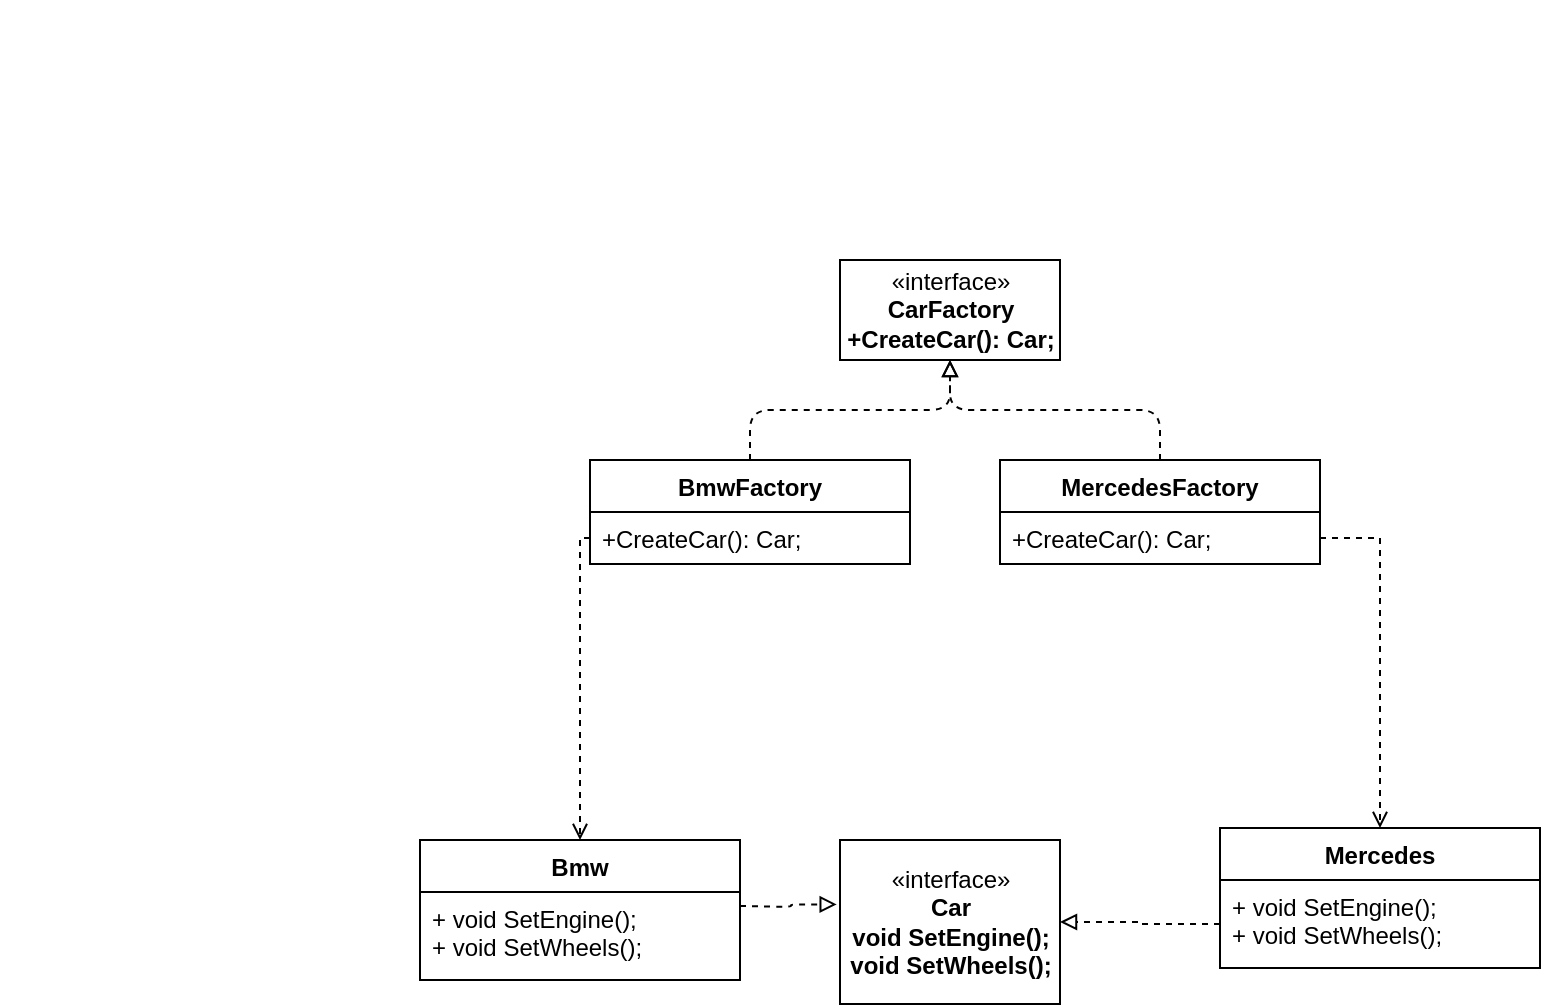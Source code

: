 <mxfile version="15.6.8" type="github" pages="23">
  <diagram id="Kxp6poQEY132oB3bIeXi" name="Creational: Factory pattern">
    <mxGraphModel dx="1422" dy="762" grid="1" gridSize="10" guides="1" tooltips="1" connect="1" arrows="1" fold="1" page="1" pageScale="1" pageWidth="1169" pageHeight="827" math="0" shadow="0">
      <root>
        <mxCell id="0" />
        <mxCell id="1" parent="0" />
        <mxCell id="DUCGy1akX-EQCA6GD_6j-115" value="" style="group" parent="1" vertex="1" connectable="0">
          <mxGeometry x="100" y="60" width="560" height="430" as="geometry" />
        </mxCell>
        <mxCell id="DUCGy1akX-EQCA6GD_6j-87" value="«interface»&lt;br&gt;&lt;b&gt;CarFactory&lt;br&gt;+CreateCar(): Car;&lt;br&gt;&lt;/b&gt;" style="html=1;" parent="DUCGy1akX-EQCA6GD_6j-115" vertex="1">
          <mxGeometry x="420" y="130" width="110" height="50" as="geometry" />
        </mxCell>
        <mxCell id="DUCGy1akX-EQCA6GD_6j-110" style="edgeStyle=orthogonalEdgeStyle;rounded=1;orthogonalLoop=1;jettySize=auto;html=1;entryX=0.5;entryY=1;entryDx=0;entryDy=0;dashed=1;endArrow=block;endFill=0;" parent="DUCGy1akX-EQCA6GD_6j-115" source="DUCGy1akX-EQCA6GD_6j-88" target="DUCGy1akX-EQCA6GD_6j-87" edge="1">
          <mxGeometry relative="1" as="geometry" />
        </mxCell>
        <mxCell id="DUCGy1akX-EQCA6GD_6j-88" value="BmwFactory" style="swimlane;fontStyle=1;align=center;verticalAlign=top;childLayout=stackLayout;horizontal=1;startSize=26;horizontalStack=0;resizeParent=1;resizeParentMax=0;resizeLast=0;collapsible=1;marginBottom=0;" parent="DUCGy1akX-EQCA6GD_6j-115" vertex="1">
          <mxGeometry x="295" y="230" width="160" height="52" as="geometry">
            <mxRectangle x="25" y="100" width="100" height="26" as="alternateBounds" />
          </mxGeometry>
        </mxCell>
        <mxCell id="DUCGy1akX-EQCA6GD_6j-91" value="+CreateCar(): Car;" style="text;strokeColor=none;fillColor=none;align=left;verticalAlign=top;spacingLeft=4;spacingRight=4;overflow=hidden;rotatable=0;points=[[0,0.5],[1,0.5]];portConstraint=eastwest;" parent="DUCGy1akX-EQCA6GD_6j-88" vertex="1">
          <mxGeometry y="26" width="160" height="26" as="geometry" />
        </mxCell>
        <mxCell id="DUCGy1akX-EQCA6GD_6j-109" style="edgeStyle=orthogonalEdgeStyle;rounded=1;orthogonalLoop=1;jettySize=auto;html=1;dashed=1;endArrow=block;endFill=0;" parent="DUCGy1akX-EQCA6GD_6j-115" source="DUCGy1akX-EQCA6GD_6j-92" target="DUCGy1akX-EQCA6GD_6j-87" edge="1">
          <mxGeometry relative="1" as="geometry" />
        </mxCell>
        <mxCell id="DUCGy1akX-EQCA6GD_6j-92" value="MercedesFactory" style="swimlane;fontStyle=1;align=center;verticalAlign=top;childLayout=stackLayout;horizontal=1;startSize=26;horizontalStack=0;resizeParent=1;resizeParentMax=0;resizeLast=0;collapsible=1;marginBottom=0;" parent="DUCGy1akX-EQCA6GD_6j-115" vertex="1">
          <mxGeometry x="500" y="230" width="160" height="52" as="geometry" />
        </mxCell>
        <mxCell id="DUCGy1akX-EQCA6GD_6j-95" value="+CreateCar(): Car;" style="text;strokeColor=none;fillColor=none;align=left;verticalAlign=top;spacingLeft=4;spacingRight=4;overflow=hidden;rotatable=0;points=[[0,0.5],[1,0.5]];portConstraint=eastwest;" parent="DUCGy1akX-EQCA6GD_6j-92" vertex="1">
          <mxGeometry y="26" width="160" height="26" as="geometry" />
        </mxCell>
        <mxCell id="DUCGy1akX-EQCA6GD_6j-96" value="Bmw" style="swimlane;fontStyle=1;align=center;verticalAlign=top;childLayout=stackLayout;horizontal=1;startSize=26;horizontalStack=0;resizeParent=1;resizeParentMax=0;resizeLast=0;collapsible=1;marginBottom=0;" parent="DUCGy1akX-EQCA6GD_6j-115" vertex="1">
          <mxGeometry x="210" y="420" width="160" height="70" as="geometry" />
        </mxCell>
        <mxCell id="DUCGy1akX-EQCA6GD_6j-99" value="+ void SetEngine();&#xa;+ void SetWheels();" style="text;strokeColor=none;fillColor=none;align=left;verticalAlign=top;spacingLeft=4;spacingRight=4;overflow=hidden;rotatable=0;points=[[0,0.5],[1,0.5]];portConstraint=eastwest;" parent="DUCGy1akX-EQCA6GD_6j-96" vertex="1">
          <mxGeometry y="26" width="160" height="44" as="geometry" />
        </mxCell>
        <mxCell id="DUCGy1akX-EQCA6GD_6j-104" value="«interface»&lt;br&gt;&lt;b&gt;Car&lt;br&gt;void SetEngine();&lt;br&gt;&lt;/b&gt;&lt;b&gt;void SetWheels();&lt;br&gt;&lt;/b&gt;" style="html=1;" parent="DUCGy1akX-EQCA6GD_6j-115" vertex="1">
          <mxGeometry x="420" y="420" width="110" height="82" as="geometry" />
        </mxCell>
        <mxCell id="DUCGy1akX-EQCA6GD_6j-107" style="edgeStyle=orthogonalEdgeStyle;rounded=1;orthogonalLoop=1;jettySize=auto;html=1;entryX=-0.015;entryY=0.393;entryDx=0;entryDy=0;entryPerimeter=0;dashed=1;endArrow=block;endFill=0;" parent="DUCGy1akX-EQCA6GD_6j-115" target="DUCGy1akX-EQCA6GD_6j-104" edge="1">
          <mxGeometry relative="1" as="geometry">
            <mxPoint x="370" y="453" as="sourcePoint" />
          </mxGeometry>
        </mxCell>
        <mxCell id="8ZRqN8sI5yspYNJ6K8ML-2" style="edgeStyle=orthogonalEdgeStyle;rounded=0;orthogonalLoop=1;jettySize=auto;html=1;dashed=1;endArrow=open;endFill=0;" parent="DUCGy1akX-EQCA6GD_6j-115" target="DUCGy1akX-EQCA6GD_6j-100" edge="1">
          <mxGeometry relative="1" as="geometry">
            <mxPoint x="660" y="269" as="sourcePoint" />
            <Array as="points">
              <mxPoint x="690" y="269" />
            </Array>
          </mxGeometry>
        </mxCell>
        <mxCell id="8ZRqN8sI5yspYNJ6K8ML-3" style="edgeStyle=orthogonalEdgeStyle;rounded=0;orthogonalLoop=1;jettySize=auto;html=1;dashed=1;endArrow=open;endFill=0;entryX=0.5;entryY=0;entryDx=0;entryDy=0;" parent="DUCGy1akX-EQCA6GD_6j-115" edge="1">
          <mxGeometry relative="1" as="geometry">
            <mxPoint x="295" y="269" as="sourcePoint" />
            <mxPoint x="290" y="420" as="targetPoint" />
            <Array as="points">
              <mxPoint x="290" y="269" />
            </Array>
          </mxGeometry>
        </mxCell>
        <mxCell id="DUCGy1akX-EQCA6GD_6j-100" value="Mercedes" style="swimlane;fontStyle=1;align=center;verticalAlign=top;childLayout=stackLayout;horizontal=1;startSize=26;horizontalStack=0;resizeParent=1;resizeParentMax=0;resizeLast=0;collapsible=1;marginBottom=0;" parent="DUCGy1akX-EQCA6GD_6j-115" vertex="1">
          <mxGeometry x="610" y="414" width="160" height="70" as="geometry" />
        </mxCell>
        <mxCell id="DUCGy1akX-EQCA6GD_6j-103" value="+ void SetEngine();&#xa;+ void SetWheels();" style="text;strokeColor=none;fillColor=none;align=left;verticalAlign=top;spacingLeft=4;spacingRight=4;overflow=hidden;rotatable=0;points=[[0,0.5],[1,0.5]];portConstraint=eastwest;" parent="DUCGy1akX-EQCA6GD_6j-100" vertex="1">
          <mxGeometry y="26" width="160" height="44" as="geometry" />
        </mxCell>
        <mxCell id="8ZRqN8sI5yspYNJ6K8ML-17" style="edgeStyle=orthogonalEdgeStyle;rounded=0;orthogonalLoop=1;jettySize=auto;html=1;dashed=1;endArrow=block;endFill=0;" parent="DUCGy1akX-EQCA6GD_6j-115" source="DUCGy1akX-EQCA6GD_6j-103" target="DUCGy1akX-EQCA6GD_6j-104" edge="1">
          <mxGeometry relative="1" as="geometry" />
        </mxCell>
      </root>
    </mxGraphModel>
  </diagram>
  <diagram id="rZzAtHSpzf7i5XEY3dZc" name="Creational: Abctract factory">
    <mxGraphModel dx="1422" dy="762" grid="1" gridSize="10" guides="1" tooltips="1" connect="1" arrows="1" fold="1" page="1" pageScale="1" pageWidth="1169" pageHeight="827" math="0" shadow="0">
      <root>
        <mxCell id="Gv3ldSOWGJSYCYZ-ROL5-0" />
        <mxCell id="Gv3ldSOWGJSYCYZ-ROL5-1" parent="Gv3ldSOWGJSYCYZ-ROL5-0" />
        <mxCell id="gOkglkHOGyMFSGOslpvL-0" value="«interface»&lt;br&gt;&lt;b&gt;Varrior&lt;br&gt;void createVarrior();&lt;br&gt;&lt;/b&gt;" style="html=1;" parent="Gv3ldSOWGJSYCYZ-ROL5-1" vertex="1">
          <mxGeometry x="198" y="777" width="125" height="60" as="geometry" />
        </mxCell>
        <mxCell id="gOkglkHOGyMFSGOslpvL-1" value="«interface»&lt;br&gt;&lt;b&gt;Archer&lt;br&gt;void createArcher();&lt;br&gt;&lt;/b&gt;" style="html=1;" parent="Gv3ldSOWGJSYCYZ-ROL5-1" vertex="1">
          <mxGeometry x="413" y="777" width="120" height="60" as="geometry" />
        </mxCell>
        <mxCell id="gOkglkHOGyMFSGOslpvL-2" style="edgeStyle=orthogonalEdgeStyle;rounded=0;orthogonalLoop=1;jettySize=auto;html=1;endArrow=block;endFill=0;" parent="Gv3ldSOWGJSYCYZ-ROL5-1" source="gOkglkHOGyMFSGOslpvL-3" edge="1">
          <mxGeometry relative="1" as="geometry">
            <mxPoint x="253" y="777" as="targetPoint" />
            <Array as="points">
              <mxPoint x="253" y="760" />
              <mxPoint x="253" y="760" />
            </Array>
          </mxGeometry>
        </mxCell>
        <mxCell id="gOkglkHOGyMFSGOslpvL-3" value="VikingsVarrior" style="swimlane;fontStyle=1;align=center;verticalAlign=top;childLayout=stackLayout;horizontal=1;startSize=26;horizontalStack=0;resizeParent=1;resizeParentMax=0;resizeLast=0;collapsible=1;marginBottom=0;" parent="Gv3ldSOWGJSYCYZ-ROL5-1" vertex="1">
          <mxGeometry x="163" y="637" width="180" height="120" as="geometry" />
        </mxCell>
        <mxCell id="gOkglkHOGyMFSGOslpvL-4" value="+ vikingVarrior: int" style="text;strokeColor=none;fillColor=none;align=left;verticalAlign=top;spacingLeft=4;spacingRight=4;overflow=hidden;rotatable=0;points=[[0,0.5],[1,0.5]];portConstraint=eastwest;" parent="gOkglkHOGyMFSGOslpvL-3" vertex="1">
          <mxGeometry y="26" width="180" height="26" as="geometry" />
        </mxCell>
        <mxCell id="gOkglkHOGyMFSGOslpvL-5" value="" style="line;strokeWidth=1;fillColor=none;align=left;verticalAlign=middle;spacingTop=-1;spacingLeft=3;spacingRight=3;rotatable=0;labelPosition=right;points=[];portConstraint=eastwest;" parent="gOkglkHOGyMFSGOslpvL-3" vertex="1">
          <mxGeometry y="52" width="180" height="8" as="geometry" />
        </mxCell>
        <mxCell id="gOkglkHOGyMFSGOslpvL-6" value="+ VikingsVarrior(): &#xa;+ amountOfVikingVarrior(): void&#xa;+ createVarrior(): void" style="text;strokeColor=none;fillColor=none;align=left;verticalAlign=top;spacingLeft=4;spacingRight=4;overflow=hidden;rotatable=0;points=[[0,0.5],[1,0.5]];portConstraint=eastwest;" parent="gOkglkHOGyMFSGOslpvL-3" vertex="1">
          <mxGeometry y="60" width="180" height="60" as="geometry" />
        </mxCell>
        <mxCell id="gOkglkHOGyMFSGOslpvL-7" style="edgeStyle=orthogonalEdgeStyle;rounded=0;orthogonalLoop=1;jettySize=auto;html=1;endArrow=block;endFill=0;" parent="Gv3ldSOWGJSYCYZ-ROL5-1" source="gOkglkHOGyMFSGOslpvL-8" edge="1">
          <mxGeometry relative="1" as="geometry">
            <mxPoint x="478" y="777" as="targetPoint" />
            <Array as="points">
              <mxPoint x="478" y="760" />
              <mxPoint x="478" y="760" />
            </Array>
          </mxGeometry>
        </mxCell>
        <mxCell id="gOkglkHOGyMFSGOslpvL-8" value="VikingsArcher" style="swimlane;fontStyle=1;align=center;verticalAlign=top;childLayout=stackLayout;horizontal=1;startSize=26;horizontalStack=0;resizeParent=1;resizeParentMax=0;resizeLast=0;collapsible=1;marginBottom=0;" parent="Gv3ldSOWGJSYCYZ-ROL5-1" vertex="1">
          <mxGeometry x="388" y="637" width="180" height="120" as="geometry" />
        </mxCell>
        <mxCell id="gOkglkHOGyMFSGOslpvL-9" value="+ vikingVarrior: int" style="text;strokeColor=none;fillColor=none;align=left;verticalAlign=top;spacingLeft=4;spacingRight=4;overflow=hidden;rotatable=0;points=[[0,0.5],[1,0.5]];portConstraint=eastwest;" parent="gOkglkHOGyMFSGOslpvL-8" vertex="1">
          <mxGeometry y="26" width="180" height="26" as="geometry" />
        </mxCell>
        <mxCell id="gOkglkHOGyMFSGOslpvL-10" value="" style="line;strokeWidth=1;fillColor=none;align=left;verticalAlign=middle;spacingTop=-1;spacingLeft=3;spacingRight=3;rotatable=0;labelPosition=right;points=[];portConstraint=eastwest;" parent="gOkglkHOGyMFSGOslpvL-8" vertex="1">
          <mxGeometry y="52" width="180" height="8" as="geometry" />
        </mxCell>
        <mxCell id="gOkglkHOGyMFSGOslpvL-11" value="+ VikingsVarrior(): &#xa;+ amountOfVikingVarrior(): void&#xa;+ createVarrior(): void" style="text;strokeColor=none;fillColor=none;align=left;verticalAlign=top;spacingLeft=4;spacingRight=4;overflow=hidden;rotatable=0;points=[[0,0.5],[1,0.5]];portConstraint=eastwest;" parent="gOkglkHOGyMFSGOslpvL-8" vertex="1">
          <mxGeometry y="60" width="180" height="60" as="geometry" />
        </mxCell>
        <mxCell id="gOkglkHOGyMFSGOslpvL-12" style="edgeStyle=orthogonalEdgeStyle;rounded=0;orthogonalLoop=1;jettySize=auto;html=1;endArrow=block;endFill=0;" parent="Gv3ldSOWGJSYCYZ-ROL5-1" source="gOkglkHOGyMFSGOslpvL-13" target="gOkglkHOGyMFSGOslpvL-0" edge="1">
          <mxGeometry relative="1" as="geometry">
            <Array as="points">
              <mxPoint x="253" y="857" />
              <mxPoint x="253" y="857" />
            </Array>
          </mxGeometry>
        </mxCell>
        <mxCell id="gOkglkHOGyMFSGOslpvL-13" value="FrenchVarrior" style="swimlane;fontStyle=1;align=center;verticalAlign=top;childLayout=stackLayout;horizontal=1;startSize=26;horizontalStack=0;resizeParent=1;resizeParentMax=0;resizeLast=0;collapsible=1;marginBottom=0;" parent="Gv3ldSOWGJSYCYZ-ROL5-1" vertex="1">
          <mxGeometry x="158" y="857" width="190" height="120" as="geometry" />
        </mxCell>
        <mxCell id="gOkglkHOGyMFSGOslpvL-14" value="+ frenchVarrior: int" style="text;strokeColor=none;fillColor=none;align=left;verticalAlign=top;spacingLeft=4;spacingRight=4;overflow=hidden;rotatable=0;points=[[0,0.5],[1,0.5]];portConstraint=eastwest;" parent="gOkglkHOGyMFSGOslpvL-13" vertex="1">
          <mxGeometry y="26" width="190" height="26" as="geometry" />
        </mxCell>
        <mxCell id="gOkglkHOGyMFSGOslpvL-15" value="" style="line;strokeWidth=1;fillColor=none;align=left;verticalAlign=middle;spacingTop=-1;spacingLeft=3;spacingRight=3;rotatable=0;labelPosition=right;points=[];portConstraint=eastwest;" parent="gOkglkHOGyMFSGOslpvL-13" vertex="1">
          <mxGeometry y="52" width="190" height="8" as="geometry" />
        </mxCell>
        <mxCell id="gOkglkHOGyMFSGOslpvL-16" value="+ frenchVarrior(): &#xa;+ amountOfFrenchVarrior(): void&#xa;+ createVarrior(): void" style="text;strokeColor=none;fillColor=none;align=left;verticalAlign=top;spacingLeft=4;spacingRight=4;overflow=hidden;rotatable=0;points=[[0,0.5],[1,0.5]];portConstraint=eastwest;" parent="gOkglkHOGyMFSGOslpvL-13" vertex="1">
          <mxGeometry y="60" width="190" height="60" as="geometry" />
        </mxCell>
        <mxCell id="gOkglkHOGyMFSGOslpvL-17" style="edgeStyle=orthogonalEdgeStyle;rounded=0;orthogonalLoop=1;jettySize=auto;html=1;endArrow=block;endFill=0;" parent="Gv3ldSOWGJSYCYZ-ROL5-1" source="gOkglkHOGyMFSGOslpvL-18" edge="1">
          <mxGeometry relative="1" as="geometry">
            <mxPoint x="478" y="837" as="targetPoint" />
            <Array as="points">
              <mxPoint x="478" y="857" />
              <mxPoint x="478" y="857" />
            </Array>
          </mxGeometry>
        </mxCell>
        <mxCell id="gOkglkHOGyMFSGOslpvL-18" value="FrenchArcher" style="swimlane;fontStyle=1;align=center;verticalAlign=top;childLayout=stackLayout;horizontal=1;startSize=26;horizontalStack=0;resizeParent=1;resizeParentMax=0;resizeLast=0;collapsible=1;marginBottom=0;" parent="Gv3ldSOWGJSYCYZ-ROL5-1" vertex="1">
          <mxGeometry x="380.5" y="857" width="195" height="120" as="geometry" />
        </mxCell>
        <mxCell id="gOkglkHOGyMFSGOslpvL-19" value="+ frenchVarrior: int" style="text;strokeColor=none;fillColor=none;align=left;verticalAlign=top;spacingLeft=4;spacingRight=4;overflow=hidden;rotatable=0;points=[[0,0.5],[1,0.5]];portConstraint=eastwest;" parent="gOkglkHOGyMFSGOslpvL-18" vertex="1">
          <mxGeometry y="26" width="195" height="26" as="geometry" />
        </mxCell>
        <mxCell id="gOkglkHOGyMFSGOslpvL-20" value="" style="line;strokeWidth=1;fillColor=none;align=left;verticalAlign=middle;spacingTop=-1;spacingLeft=3;spacingRight=3;rotatable=0;labelPosition=right;points=[];portConstraint=eastwest;" parent="gOkglkHOGyMFSGOslpvL-18" vertex="1">
          <mxGeometry y="52" width="195" height="8" as="geometry" />
        </mxCell>
        <mxCell id="gOkglkHOGyMFSGOslpvL-21" value="+ FrenchArcher(): &#xa;+ amountOfFrenchArcher(): void&#xa;+ createArcher(): void" style="text;strokeColor=none;fillColor=none;align=left;verticalAlign=top;spacingLeft=4;spacingRight=4;overflow=hidden;rotatable=0;points=[[0,0.5],[1,0.5]];portConstraint=eastwest;" parent="gOkglkHOGyMFSGOslpvL-18" vertex="1">
          <mxGeometry y="60" width="195" height="60" as="geometry" />
        </mxCell>
        <mxCell id="gOkglkHOGyMFSGOslpvL-22" value="«interface»&lt;br&gt;&lt;b&gt;FactoryVarrior&lt;br&gt;Archer createArcher();&lt;br&gt;Varrior createVarrior();&lt;br&gt;&lt;/b&gt;" style="html=1;" parent="Gv3ldSOWGJSYCYZ-ROL5-1" vertex="1">
          <mxGeometry x="630.5" y="757" width="145" height="100" as="geometry" />
        </mxCell>
        <mxCell id="gOkglkHOGyMFSGOslpvL-23" style="edgeStyle=orthogonalEdgeStyle;rounded=0;orthogonalLoop=1;jettySize=auto;html=1;endArrow=block;endFill=0;dashed=1;" parent="Gv3ldSOWGJSYCYZ-ROL5-1" source="gOkglkHOGyMFSGOslpvL-26" target="gOkglkHOGyMFSGOslpvL-22" edge="1">
          <mxGeometry relative="1" as="geometry" />
        </mxCell>
        <mxCell id="gOkglkHOGyMFSGOslpvL-24" style="edgeStyle=orthogonalEdgeStyle;rounded=0;orthogonalLoop=1;jettySize=auto;html=1;dashed=1;endArrow=open;endFill=0;entryX=0.5;entryY=0;entryDx=0;entryDy=0;" parent="Gv3ldSOWGJSYCYZ-ROL5-1" source="gOkglkHOGyMFSGOslpvL-26" target="gOkglkHOGyMFSGOslpvL-3" edge="1">
          <mxGeometry relative="1" as="geometry">
            <mxPoint x="183" y="67" as="targetPoint" />
            <Array as="points">
              <mxPoint x="702" y="587" />
              <mxPoint x="253" y="587" />
            </Array>
          </mxGeometry>
        </mxCell>
        <mxCell id="gOkglkHOGyMFSGOslpvL-25" style="edgeStyle=orthogonalEdgeStyle;rounded=0;orthogonalLoop=1;jettySize=auto;html=1;entryX=0.472;entryY=0;entryDx=0;entryDy=0;entryPerimeter=0;dashed=1;endArrow=open;endFill=0;" parent="Gv3ldSOWGJSYCYZ-ROL5-1" source="gOkglkHOGyMFSGOslpvL-26" target="gOkglkHOGyMFSGOslpvL-8" edge="1">
          <mxGeometry relative="1" as="geometry">
            <Array as="points">
              <mxPoint x="702" y="587" />
              <mxPoint x="473" y="587" />
            </Array>
          </mxGeometry>
        </mxCell>
        <mxCell id="gOkglkHOGyMFSGOslpvL-26" value="VikingsFactory" style="swimlane;fontStyle=1;align=center;verticalAlign=top;childLayout=stackLayout;horizontal=1;startSize=26;horizontalStack=0;resizeParent=1;resizeParentMax=0;resizeLast=0;collapsible=1;marginBottom=0;" parent="Gv3ldSOWGJSYCYZ-ROL5-1" vertex="1">
          <mxGeometry x="622.38" y="662" width="160" height="70" as="geometry" />
        </mxCell>
        <mxCell id="gOkglkHOGyMFSGOslpvL-27" value="+ createArcher(): Archer&#xa;+ createVarrior(): Varrior" style="text;strokeColor=none;fillColor=none;align=left;verticalAlign=top;spacingLeft=4;spacingRight=4;overflow=hidden;rotatable=0;points=[[0,0.5],[1,0.5]];portConstraint=eastwest;" parent="gOkglkHOGyMFSGOslpvL-26" vertex="1">
          <mxGeometry y="26" width="160" height="44" as="geometry" />
        </mxCell>
        <mxCell id="gOkglkHOGyMFSGOslpvL-28" style="edgeStyle=orthogonalEdgeStyle;rounded=0;orthogonalLoop=1;jettySize=auto;html=1;dashed=1;endArrow=block;endFill=0;" parent="Gv3ldSOWGJSYCYZ-ROL5-1" source="gOkglkHOGyMFSGOslpvL-29" target="gOkglkHOGyMFSGOslpvL-22" edge="1">
          <mxGeometry relative="1" as="geometry" />
        </mxCell>
        <mxCell id="gOkglkHOGyMFSGOslpvL-29" value="FrenchFactory" style="swimlane;fontStyle=1;align=center;verticalAlign=top;childLayout=stackLayout;horizontal=1;startSize=26;horizontalStack=0;resizeParent=1;resizeParentMax=0;resizeLast=0;collapsible=1;marginBottom=0;" parent="Gv3ldSOWGJSYCYZ-ROL5-1" vertex="1">
          <mxGeometry x="623" y="882" width="160" height="70" as="geometry" />
        </mxCell>
        <mxCell id="gOkglkHOGyMFSGOslpvL-30" value="+ createArcher(): Archer&#xa;+ createVarrior(): Varrior" style="text;strokeColor=none;fillColor=none;align=left;verticalAlign=top;spacingLeft=4;spacingRight=4;overflow=hidden;rotatable=0;points=[[0,0.5],[1,0.5]];portConstraint=eastwest;" parent="gOkglkHOGyMFSGOslpvL-29" vertex="1">
          <mxGeometry y="26" width="160" height="44" as="geometry" />
        </mxCell>
        <mxCell id="gOkglkHOGyMFSGOslpvL-31" style="edgeStyle=orthogonalEdgeStyle;rounded=0;orthogonalLoop=1;jettySize=auto;html=1;endArrow=open;endFill=0;" parent="Gv3ldSOWGJSYCYZ-ROL5-1" source="gOkglkHOGyMFSGOslpvL-33" target="gOkglkHOGyMFSGOslpvL-22" edge="1">
          <mxGeometry relative="1" as="geometry" />
        </mxCell>
        <mxCell id="gOkglkHOGyMFSGOslpvL-32" style="edgeStyle=orthogonalEdgeStyle;rounded=0;orthogonalLoop=1;jettySize=auto;html=1;entryX=0;entryY=0.5;entryDx=0;entryDy=0;endArrow=open;endFill=0;" parent="Gv3ldSOWGJSYCYZ-ROL5-1" source="gOkglkHOGyMFSGOslpvL-33" target="gOkglkHOGyMFSGOslpvL-0" edge="1">
          <mxGeometry relative="1" as="geometry">
            <Array as="points">
              <mxPoint x="813" y="807" />
              <mxPoint x="813" y="547" />
              <mxPoint x="133" y="547" />
              <mxPoint x="133" y="807" />
            </Array>
          </mxGeometry>
        </mxCell>
        <mxCell id="gOkglkHOGyMFSGOslpvL-33" value="MainClass" style="swimlane;fontStyle=1;align=center;verticalAlign=top;childLayout=stackLayout;horizontal=1;startSize=26;horizontalStack=0;resizeParent=1;resizeParentMax=0;resizeLast=0;collapsible=1;marginBottom=0;" parent="Gv3ldSOWGJSYCYZ-ROL5-1" vertex="1">
          <mxGeometry x="842" y="757" width="220" height="100" as="geometry" />
        </mxCell>
        <mxCell id="gOkglkHOGyMFSGOslpvL-34" value="FactoryVarrior factoryVarrior ;&#xa;factoryVarrior = new VikingsFactory();&#xa;factoryVarrior.createArcher();&#xa;factoryVarrior.createVarrior();" style="text;strokeColor=none;fillColor=none;align=left;verticalAlign=top;spacingLeft=4;spacingRight=4;overflow=hidden;rotatable=0;points=[[0,0.5],[1,0.5]];portConstraint=eastwest;" parent="gOkglkHOGyMFSGOslpvL-33" vertex="1">
          <mxGeometry y="26" width="220" height="74" as="geometry" />
        </mxCell>
        <mxCell id="gOkglkHOGyMFSGOslpvL-35" style="edgeStyle=orthogonalEdgeStyle;rounded=0;orthogonalLoop=1;jettySize=auto;html=1;entryX=1;entryY=0.5;entryDx=0;entryDy=0;endArrow=open;endFill=0;" parent="Gv3ldSOWGJSYCYZ-ROL5-1" source="gOkglkHOGyMFSGOslpvL-34" target="gOkglkHOGyMFSGOslpvL-1" edge="1">
          <mxGeometry relative="1" as="geometry">
            <Array as="points">
              <mxPoint x="813" y="807" />
              <mxPoint x="813" y="547" />
              <mxPoint x="603" y="547" />
              <mxPoint x="603" y="807" />
            </Array>
          </mxGeometry>
        </mxCell>
      </root>
    </mxGraphModel>
  </diagram>
  <diagram id="T9vPkf2YgbLrx4JxtzvX" name="Creational: Builder pattern">
    <mxGraphModel dx="1422" dy="-65" grid="1" gridSize="10" guides="1" tooltips="1" connect="1" arrows="1" fold="1" page="1" pageScale="1" pageWidth="1169" pageHeight="827" math="0" shadow="0">
      <root>
        <mxCell id="-evgj5YjJltT8ocYdj2w-0" />
        <mxCell id="-evgj5YjJltT8ocYdj2w-1" parent="-evgj5YjJltT8ocYdj2w-0" />
        <mxCell id="xsvqW4lqBdbpel937wrY-0" value="" style="group" parent="-evgj5YjJltT8ocYdj2w-1" vertex="1" connectable="0">
          <mxGeometry x="360.0" y="970" width="398.75" height="440.5" as="geometry" />
        </mxCell>
        <mxCell id="xsvqW4lqBdbpel937wrY-1" value="&lt;font style=&quot;vertical-align: inherit&quot;&gt;&lt;font style=&quot;vertical-align: inherit&quot;&gt;«Интерфейс» &lt;/font&gt;&lt;/font&gt;&lt;br&gt;&lt;b&gt;&lt;font style=&quot;vertical-align: inherit&quot;&gt;&lt;font style=&quot;vertical-align: inherit&quot;&gt;Car&lt;/font&gt;&lt;/font&gt;&lt;/b&gt;" style="html=1;" parent="xsvqW4lqBdbpel937wrY-0" vertex="1">
          <mxGeometry x="38.75" y="1" width="110" height="50" as="geometry" />
        </mxCell>
        <mxCell id="xsvqW4lqBdbpel937wrY-2" style="edgeStyle=orthogonalEdgeStyle;rounded=0;orthogonalLoop=1;jettySize=auto;html=1;entryX=0.5;entryY=1;entryDx=0;entryDy=0;dashed=1;" parent="xsvqW4lqBdbpel937wrY-0" source="xsvqW4lqBdbpel937wrY-3" target="xsvqW4lqBdbpel937wrY-1" edge="1">
          <mxGeometry relative="1" as="geometry" />
        </mxCell>
        <mxCell id="xsvqW4lqBdbpel937wrY-3" value="CarBuilder" style="swimlane;fontStyle=1;align=center;verticalAlign=top;childLayout=stackLayout;horizontal=1;startSize=26;horizontalStack=0;resizeParent=1;resizeParentMax=0;resizeLast=0;collapsible=1;marginBottom=0;" parent="xsvqW4lqBdbpel937wrY-0" vertex="1">
          <mxGeometry x="2.5" y="111" width="182.5" height="180" as="geometry" />
        </mxCell>
        <mxCell id="xsvqW4lqBdbpel937wrY-4" value="+ model: String&#xa;+ engine: String&#xa;+ color: String&#xa;+ speedl: int" style="text;strokeColor=none;fillColor=none;align=left;verticalAlign=top;spacingLeft=4;spacingRight=4;overflow=hidden;rotatable=0;points=[[0,0.5],[1,0.5]];portConstraint=eastwest;" parent="xsvqW4lqBdbpel937wrY-3" vertex="1">
          <mxGeometry y="26" width="182.5" height="64" as="geometry" />
        </mxCell>
        <mxCell id="xsvqW4lqBdbpel937wrY-5" value="" style="line;strokeWidth=1;fillColor=none;align=left;verticalAlign=middle;spacingTop=-1;spacingLeft=3;spacingRight=3;rotatable=0;labelPosition=right;points=[];portConstraint=eastwest;" parent="xsvqW4lqBdbpel937wrY-3" vertex="1">
          <mxGeometry y="90" width="182.5" height="8" as="geometry" />
        </mxCell>
        <mxCell id="xsvqW4lqBdbpel937wrY-6" value="+ SetModel(String): CarBuilder&#xa;+ SetEngine(String): CarBuilder&#xa;+ SetColor(String): CarBuilder&#xa;+ SetSpeedl(int): CarBuilder&#xa;+ carBuilder(): void" style="text;strokeColor=none;fillColor=none;align=left;verticalAlign=top;spacingLeft=4;spacingRight=4;overflow=hidden;rotatable=0;points=[[0,0.5],[1,0.5]];portConstraint=eastwest;" parent="xsvqW4lqBdbpel937wrY-3" vertex="1">
          <mxGeometry y="98" width="182.5" height="82" as="geometry" />
        </mxCell>
        <mxCell id="xsvqW4lqBdbpel937wrY-7" style="edgeStyle=orthogonalEdgeStyle;rounded=0;orthogonalLoop=1;jettySize=auto;html=1;entryX=0.496;entryY=1.005;entryDx=0;entryDy=0;entryPerimeter=0;" parent="xsvqW4lqBdbpel937wrY-0" source="xsvqW4lqBdbpel937wrY-8" target="xsvqW4lqBdbpel937wrY-6" edge="1">
          <mxGeometry relative="1" as="geometry" />
        </mxCell>
        <mxCell id="xsvqW4lqBdbpel937wrY-8" value="Bmv" style="swimlane;fontStyle=1;align=center;verticalAlign=top;childLayout=stackLayout;horizontal=1;startSize=26;horizontalStack=0;resizeParent=1;resizeParentMax=0;resizeLast=0;collapsible=1;marginBottom=0;" parent="xsvqW4lqBdbpel937wrY-0" vertex="1">
          <mxGeometry y="330.5" width="185" height="110" as="geometry" />
        </mxCell>
        <mxCell id="xsvqW4lqBdbpel937wrY-9" value="+ SetModel(String): CarBuilder&#xa;+ SetEngine(String): CarBuilder&#xa;+ SetColor(String): CarBuilder&#xa;+ SetSpeedl(int): CarBuilder&#xa;bmw(): void" style="text;strokeColor=none;fillColor=none;align=left;verticalAlign=top;spacingLeft=4;spacingRight=4;overflow=hidden;rotatable=0;points=[[0,0.5],[1,0.5]];portConstraint=eastwest;" parent="xsvqW4lqBdbpel937wrY-8" vertex="1">
          <mxGeometry y="26" width="185" height="84" as="geometry" />
        </mxCell>
        <mxCell id="xsvqW4lqBdbpel937wrY-10" style="edgeStyle=orthogonalEdgeStyle;rounded=0;orthogonalLoop=1;jettySize=auto;html=1;entryX=1;entryY=0.5;entryDx=0;entryDy=0;" parent="xsvqW4lqBdbpel937wrY-0" source="xsvqW4lqBdbpel937wrY-11" target="xsvqW4lqBdbpel937wrY-1" edge="1">
          <mxGeometry relative="1" as="geometry" />
        </mxCell>
        <mxCell id="xsvqW4lqBdbpel937wrY-11" value="CarDirector" style="swimlane;fontStyle=1;align=center;verticalAlign=top;childLayout=stackLayout;horizontal=1;startSize=26;horizontalStack=0;resizeParent=1;resizeParentMax=0;resizeLast=0;collapsible=1;marginBottom=0;" parent="xsvqW4lqBdbpel937wrY-0" vertex="1">
          <mxGeometry x="238.75" width="160" height="52" as="geometry" />
        </mxCell>
        <mxCell id="xsvqW4lqBdbpel937wrY-12" value="+ createCar(Car): void" style="text;strokeColor=none;fillColor=none;align=left;verticalAlign=top;spacingLeft=4;spacingRight=4;overflow=hidden;rotatable=0;points=[[0,0.5],[1,0.5]];portConstraint=eastwest;" parent="xsvqW4lqBdbpel937wrY-11" vertex="1">
          <mxGeometry y="26" width="160" height="26" as="geometry" />
        </mxCell>
      </root>
    </mxGraphModel>
  </diagram>
  <diagram id="q3rqP_sDpzpwjcYXUXR0" name="Creational: Prototype pattern">
    <mxGraphModel dx="1422" dy="-892" grid="1" gridSize="10" guides="1" tooltips="1" connect="1" arrows="1" fold="1" page="1" pageScale="1" pageWidth="1169" pageHeight="827" math="0" shadow="0">
      <root>
        <mxCell id="7ED-L3qipSErHGUqj958-0" />
        <mxCell id="7ED-L3qipSErHGUqj958-1" parent="7ED-L3qipSErHGUqj958-0" />
        <mxCell id="vy3lpjc_R-BN8fvPB3NZ-0" value="«interface»&lt;br&gt;&lt;b&gt;Copyable&lt;br&gt;copy()&amp;nbsp; Object&lt;br&gt;&lt;/b&gt;" style="html=1;" parent="7ED-L3qipSErHGUqj958-1" vertex="1">
          <mxGeometry x="514.68" y="1970" width="110" height="60" as="geometry" />
        </mxCell>
        <mxCell id="vy3lpjc_R-BN8fvPB3NZ-1" style="edgeStyle=orthogonalEdgeStyle;rounded=0;orthogonalLoop=1;jettySize=auto;html=1;dashed=1;endArrow=classic;endFill=1;" parent="7ED-L3qipSErHGUqj958-1" source="vy3lpjc_R-BN8fvPB3NZ-2" target="vy3lpjc_R-BN8fvPB3NZ-0" edge="1">
          <mxGeometry relative="1" as="geometry" />
        </mxCell>
        <mxCell id="vy3lpjc_R-BN8fvPB3NZ-2" value="Prototype" style="swimlane;fontStyle=1;align=center;verticalAlign=top;childLayout=stackLayout;horizontal=1;startSize=26;horizontalStack=0;resizeParent=1;resizeParentMax=0;resizeLast=0;collapsible=1;marginBottom=0;" parent="7ED-L3qipSErHGUqj958-1" vertex="1">
          <mxGeometry x="470" y="2070" width="199.37" height="120" as="geometry" />
        </mxCell>
        <mxCell id="vy3lpjc_R-BN8fvPB3NZ-3" value="+ Plain: String&#xa;+ MaxSpeed: int" style="text;strokeColor=none;fillColor=none;align=left;verticalAlign=top;spacingLeft=4;spacingRight=4;overflow=hidden;rotatable=0;points=[[0,0.5],[1,0.5]];portConstraint=eastwest;" parent="vy3lpjc_R-BN8fvPB3NZ-2" vertex="1">
          <mxGeometry y="26" width="199.37" height="34" as="geometry" />
        </mxCell>
        <mxCell id="vy3lpjc_R-BN8fvPB3NZ-4" value="" style="line;strokeWidth=1;fillColor=none;align=left;verticalAlign=middle;spacingTop=-1;spacingLeft=3;spacingRight=3;rotatable=0;labelPosition=right;points=[];portConstraint=eastwest;" parent="vy3lpjc_R-BN8fvPB3NZ-2" vertex="1">
          <mxGeometry y="60" width="199.37" height="8" as="geometry" />
        </mxCell>
        <mxCell id="vy3lpjc_R-BN8fvPB3NZ-5" value="+ Prototype(tString, int):  &#xa;toString():                             String&#xa;copy():                                 Object" style="text;strokeColor=none;fillColor=none;align=left;verticalAlign=top;spacingLeft=4;spacingRight=4;overflow=hidden;rotatable=0;points=[[0,0.5],[1,0.5]];portConstraint=eastwest;" parent="vy3lpjc_R-BN8fvPB3NZ-2" vertex="1">
          <mxGeometry y="68" width="199.37" height="52" as="geometry" />
        </mxCell>
      </root>
    </mxGraphModel>
  </diagram>
  <diagram id="pKYxXquegUNS118FTMVK" name="Creational: Singelton pattern">
    <mxGraphModel dx="1422" dy="-892" grid="1" gridSize="10" guides="1" tooltips="1" connect="1" arrows="1" fold="1" page="1" pageScale="1" pageWidth="1169" pageHeight="827" math="0" shadow="0">
      <root>
        <mxCell id="2scUEMw0AhLLEvqHhQZh-0" />
        <mxCell id="2scUEMw0AhLLEvqHhQZh-1" parent="2scUEMw0AhLLEvqHhQZh-0" />
        <mxCell id="yHIrQX2jc6_M7pobBGP5-0" value="Singelton" style="swimlane;fontStyle=1;align=center;verticalAlign=top;childLayout=stackLayout;horizontal=1;startSize=26;horizontalStack=0;resizeParent=1;resizeParentMax=0;resizeLast=0;collapsible=1;marginBottom=0;" parent="2scUEMw0AhLLEvqHhQZh-1" vertex="1">
          <mxGeometry x="520" y="2120" width="170" height="120" as="geometry" />
        </mxCell>
        <mxCell id="yHIrQX2jc6_M7pobBGP5-1" value="+ private singelton: Singelton&#xa;+ amount: int" style="text;strokeColor=none;fillColor=none;align=left;verticalAlign=top;spacingLeft=4;spacingRight=4;overflow=hidden;rotatable=0;points=[[0,0.5],[1,0.5]];portConstraint=eastwest;" parent="yHIrQX2jc6_M7pobBGP5-0" vertex="1">
          <mxGeometry y="26" width="170" height="44" as="geometry" />
        </mxCell>
        <mxCell id="yHIrQX2jc6_M7pobBGP5-2" value="" style="line;strokeWidth=1;fillColor=none;align=left;verticalAlign=middle;spacingTop=-1;spacingLeft=3;spacingRight=3;rotatable=0;labelPosition=right;points=[];portConstraint=eastwest;" parent="yHIrQX2jc6_M7pobBGP5-0" vertex="1">
          <mxGeometry y="70" width="170" height="8" as="geometry" />
        </mxCell>
        <mxCell id="yHIrQX2jc6_M7pobBGP5-3" value="+ Singelton();&#xa;+ getSingelton(); Singelton" style="text;strokeColor=none;fillColor=none;align=left;verticalAlign=top;spacingLeft=4;spacingRight=4;overflow=hidden;rotatable=0;points=[[0,0.5],[1,0.5]];portConstraint=eastwest;" parent="yHIrQX2jc6_M7pobBGP5-0" vertex="1">
          <mxGeometry y="78" width="170" height="42" as="geometry" />
        </mxCell>
      </root>
    </mxGraphModel>
  </diagram>
  <diagram id="QtQAK9z2aleSKawmULuA" name="Structural: AdapterPattern">
    <mxGraphModel dx="1422" dy="762" grid="1" gridSize="10" guides="1" tooltips="1" connect="1" arrows="1" fold="1" page="1" pageScale="1" pageWidth="1169" pageHeight="827" math="0" shadow="0">
      <root>
        <mxCell id="kaHMpWdja4c0AsJWcz_x-0" />
        <mxCell id="kaHMpWdja4c0AsJWcz_x-1" parent="kaHMpWdja4c0AsJWcz_x-0" />
        <mxCell id="2p7d_ibuN1Clv4Nh2IMz-0" value="Interface DVA" style="swimlane;fontStyle=1;childLayout=stackLayout;horizontal=1;startSize=26;fillColor=none;horizontalStack=0;resizeParent=1;resizeParentMax=0;resizeLast=0;collapsible=1;marginBottom=0;hachureGap=4;pointerEvents=0;" parent="kaHMpWdja4c0AsJWcz_x-1" vertex="1">
          <mxGeometry x="345" y="280" width="160" height="78" as="geometry" />
        </mxCell>
        <mxCell id="2p7d_ibuN1Clv4Nh2IMz-1" value="+ ShowPictureDVA():    void" style="text;strokeColor=none;fillColor=none;align=left;verticalAlign=top;spacingLeft=4;spacingRight=4;overflow=hidden;rotatable=0;points=[[0,0.5],[1,0.5]];portConstraint=eastwest;" parent="2p7d_ibuN1Clv4Nh2IMz-0" vertex="1">
          <mxGeometry y="26" width="160" height="26" as="geometry" />
        </mxCell>
        <mxCell id="2p7d_ibuN1Clv4Nh2IMz-2" value="+ ApplySettingsDVA():  void              " style="text;strokeColor=none;fillColor=none;align=left;verticalAlign=top;spacingLeft=4;spacingRight=4;overflow=hidden;rotatable=0;points=[[0,0.5],[1,0.5]];portConstraint=eastwest;" parent="2p7d_ibuN1Clv4Nh2IMz-0" vertex="1">
          <mxGeometry y="52" width="160" height="26" as="geometry" />
        </mxCell>
        <mxCell id="2p7d_ibuN1Clv4Nh2IMz-4" value="class VGA" style="swimlane;fontStyle=0;childLayout=stackLayout;horizontal=1;startSize=26;fillColor=none;horizontalStack=0;resizeParent=1;resizeParentMax=0;resizeLast=0;collapsible=1;marginBottom=0;hachureGap=4;pointerEvents=0;" parent="kaHMpWdja4c0AsJWcz_x-1" vertex="1">
          <mxGeometry x="665" y="280" width="160" height="78" as="geometry" />
        </mxCell>
        <mxCell id="2p7d_ibuN1Clv4Nh2IMz-5" value="+ ShowPictureVGA():    void" style="text;strokeColor=none;fillColor=none;align=left;verticalAlign=top;spacingLeft=4;spacingRight=4;overflow=hidden;rotatable=0;points=[[0,0.5],[1,0.5]];portConstraint=eastwest;" parent="2p7d_ibuN1Clv4Nh2IMz-4" vertex="1">
          <mxGeometry y="26" width="160" height="26" as="geometry" />
        </mxCell>
        <mxCell id="2p7d_ibuN1Clv4Nh2IMz-6" value="+ ApplySettingsVGA():  void              " style="text;strokeColor=none;fillColor=none;align=left;verticalAlign=top;spacingLeft=4;spacingRight=4;overflow=hidden;rotatable=0;points=[[0,0.5],[1,0.5]];portConstraint=eastwest;" parent="2p7d_ibuN1Clv4Nh2IMz-4" vertex="1">
          <mxGeometry y="52" width="160" height="26" as="geometry" />
        </mxCell>
        <mxCell id="2p7d_ibuN1Clv4Nh2IMz-18" style="edgeStyle=none;curved=1;rounded=0;orthogonalLoop=1;jettySize=auto;html=1;entryX=0.806;entryY=1.192;entryDx=0;entryDy=0;entryPerimeter=0;dashed=1;endArrow=block;endFill=0;startSize=14;endSize=14;sourcePerimeterSpacing=8;targetPerimeterSpacing=8;exitX=0.5;exitY=0;exitDx=0;exitDy=0;" parent="kaHMpWdja4c0AsJWcz_x-1" source="2p7d_ibuN1Clv4Nh2IMz-8" target="2p7d_ibuN1Clv4Nh2IMz-2" edge="1">
          <mxGeometry relative="1" as="geometry" />
        </mxCell>
        <mxCell id="2p7d_ibuN1Clv4Nh2IMz-24" style="edgeStyle=none;curved=1;rounded=0;orthogonalLoop=1;jettySize=auto;html=1;endArrow=open;endFill=0;startSize=14;endSize=14;sourcePerimeterSpacing=8;targetPerimeterSpacing=8;entryX=0.5;entryY=0;entryDx=0;entryDy=0;" parent="kaHMpWdja4c0AsJWcz_x-1" target="2p7d_ibuN1Clv4Nh2IMz-19" edge="1">
          <mxGeometry relative="1" as="geometry">
            <mxPoint x="585" y="520" as="sourcePoint" />
          </mxGeometry>
        </mxCell>
        <mxCell id="2p7d_ibuN1Clv4Nh2IMz-8" value="class Adapter" style="swimlane;fontStyle=1;align=center;verticalAlign=top;childLayout=stackLayout;horizontal=1;startSize=26;horizontalStack=0;resizeParent=1;resizeParentMax=0;resizeLast=0;collapsible=1;marginBottom=0;hachureGap=4;pointerEvents=0;" parent="kaHMpWdja4c0AsJWcz_x-1" vertex="1">
          <mxGeometry x="505" y="430" width="160" height="86" as="geometry" />
        </mxCell>
        <mxCell id="2p7d_ibuN1Clv4Nh2IMz-9" value="+ ShowPictureDVA():    void" style="text;strokeColor=none;fillColor=none;align=left;verticalAlign=top;spacingLeft=4;spacingRight=4;overflow=hidden;rotatable=0;points=[[0,0.5],[1,0.5]];portConstraint=eastwest;" parent="2p7d_ibuN1Clv4Nh2IMz-8" vertex="1">
          <mxGeometry y="26" width="160" height="26" as="geometry" />
        </mxCell>
        <mxCell id="2p7d_ibuN1Clv4Nh2IMz-10" value="" style="line;strokeWidth=1;fillColor=none;align=left;verticalAlign=middle;spacingTop=-1;spacingLeft=3;spacingRight=3;rotatable=0;labelPosition=right;points=[];portConstraint=eastwest;" parent="2p7d_ibuN1Clv4Nh2IMz-8" vertex="1">
          <mxGeometry y="52" width="160" height="8" as="geometry" />
        </mxCell>
        <mxCell id="2p7d_ibuN1Clv4Nh2IMz-11" value="+ ApplySettingsDVA():  void              " style="text;strokeColor=none;fillColor=none;align=left;verticalAlign=top;spacingLeft=4;spacingRight=4;overflow=hidden;rotatable=0;points=[[0,0.5],[1,0.5]];portConstraint=eastwest;" parent="2p7d_ibuN1Clv4Nh2IMz-8" vertex="1">
          <mxGeometry y="60" width="160" height="26" as="geometry" />
        </mxCell>
        <mxCell id="2p7d_ibuN1Clv4Nh2IMz-16" style="edgeStyle=none;curved=1;rounded=0;orthogonalLoop=1;jettySize=auto;html=1;endArrow=block;startSize=14;endSize=14;sourcePerimeterSpacing=8;targetPerimeterSpacing=8;endFill=0;" parent="kaHMpWdja4c0AsJWcz_x-1" target="2p7d_ibuN1Clv4Nh2IMz-6" edge="1">
          <mxGeometry relative="1" as="geometry">
            <mxPoint x="590" y="430" as="sourcePoint" />
            <mxPoint x="720" y="379" as="targetPoint" />
          </mxGeometry>
        </mxCell>
        <mxCell id="2p7d_ibuN1Clv4Nh2IMz-19" value="Client class AdapterPattern" style="swimlane;fontStyle=1;align=center;verticalAlign=top;childLayout=stackLayout;horizontal=1;startSize=26;horizontalStack=0;resizeParent=1;resizeParentMax=0;resizeLast=0;collapsible=1;marginBottom=0;hachureGap=4;pointerEvents=0;" parent="kaHMpWdja4c0AsJWcz_x-1" vertex="1">
          <mxGeometry x="490" y="580" width="190" height="100" as="geometry" />
        </mxCell>
        <mxCell id="2p7d_ibuN1Clv4Nh2IMz-20" value="+ DVA MyPicture = new Adapter();" style="text;strokeColor=none;fillColor=none;align=left;verticalAlign=top;spacingLeft=4;spacingRight=4;overflow=hidden;rotatable=0;points=[[0,0.5],[1,0.5]];portConstraint=eastwest;" parent="2p7d_ibuN1Clv4Nh2IMz-19" vertex="1">
          <mxGeometry y="26" width="190" height="26" as="geometry" />
        </mxCell>
        <mxCell id="2p7d_ibuN1Clv4Nh2IMz-21" value="" style="line;strokeWidth=1;fillColor=none;align=left;verticalAlign=middle;spacingTop=-1;spacingLeft=3;spacingRight=3;rotatable=0;labelPosition=right;points=[];portConstraint=eastwest;" parent="2p7d_ibuN1Clv4Nh2IMz-19" vertex="1">
          <mxGeometry y="52" width="190" height="8" as="geometry" />
        </mxCell>
        <mxCell id="2p7d_ibuN1Clv4Nh2IMz-22" value="+ MyPictiure.ShowPictureDVA()&#xa;+ MyPictiure.ApplySettingsDVA();;" style="text;strokeColor=none;fillColor=none;align=left;verticalAlign=top;spacingLeft=4;spacingRight=4;overflow=hidden;rotatable=0;points=[[0,0.5],[1,0.5]];portConstraint=eastwest;" parent="2p7d_ibuN1Clv4Nh2IMz-19" vertex="1">
          <mxGeometry y="60" width="190" height="40" as="geometry" />
        </mxCell>
      </root>
    </mxGraphModel>
  </diagram>
  <diagram id="uMHAcRxyM3NnXvxOnp-t" name="Structural Bridge">
    <mxGraphModel dx="1422" dy="762" grid="1" gridSize="10" guides="1" tooltips="1" connect="1" arrows="1" fold="1" page="1" pageScale="1" pageWidth="1169" pageHeight="827" math="0" shadow="0">
      <root>
        <mxCell id="khlKPkUQStV_kTjKQvij-0" />
        <mxCell id="khlKPkUQStV_kTjKQvij-1" parent="khlKPkUQStV_kTjKQvij-0" />
        <mxCell id="RFU2fVun9DEuu0pFSfWc-30" value="" style="group" parent="khlKPkUQStV_kTjKQvij-1" vertex="1" connectable="0">
          <mxGeometry x="250" y="218" width="190" height="325" as="geometry" />
        </mxCell>
        <mxCell id="z2ceag9IsgQdCqBjcrKL-0" value="Interface &#xa;ConcreateDevise " style="swimlane;fontStyle=1;childLayout=stackLayout;horizontal=1;startSize=40;fillColor=none;horizontalStack=0;resizeParent=1;resizeParentMax=0;resizeLast=0;collapsible=1;marginBottom=0;hachureGap=4;pointerEvents=0;" parent="RFU2fVun9DEuu0pFSfWc-30" vertex="1">
          <mxGeometry x="20" width="170" height="66" as="geometry" />
        </mxCell>
        <mxCell id="z2ceag9IsgQdCqBjcrKL-1" value="+ CreateDevise(String):  void" style="text;strokeColor=none;fillColor=none;align=left;verticalAlign=top;spacingLeft=4;spacingRight=4;overflow=hidden;rotatable=0;points=[[0,0.5],[1,0.5]];portConstraint=eastwest;" parent="z2ceag9IsgQdCqBjcrKL-0" vertex="1">
          <mxGeometry y="40" width="170" height="26" as="geometry" />
        </mxCell>
        <mxCell id="RFU2fVun9DEuu0pFSfWc-10" value="Samsung" style="swimlane;fontStyle=0;childLayout=stackLayout;horizontal=1;startSize=26;fillColor=none;horizontalStack=0;resizeParent=1;resizeParentMax=0;resizeLast=0;collapsible=1;marginBottom=0;" parent="RFU2fVun9DEuu0pFSfWc-30" vertex="1">
          <mxGeometry x="20" y="113" width="170" height="52" as="geometry" />
        </mxCell>
        <mxCell id="RFU2fVun9DEuu0pFSfWc-11" value="+ CreateDevice(String):  void" style="text;strokeColor=none;fillColor=none;align=left;verticalAlign=top;spacingLeft=4;spacingRight=4;overflow=hidden;rotatable=0;points=[[0,0.5],[1,0.5]];portConstraint=eastwest;" parent="RFU2fVun9DEuu0pFSfWc-10" vertex="1">
          <mxGeometry y="26" width="170" height="26" as="geometry" />
        </mxCell>
        <mxCell id="RFU2fVun9DEuu0pFSfWc-27" style="edgeStyle=orthogonalEdgeStyle;rounded=0;orthogonalLoop=1;jettySize=auto;html=1;entryX=0;entryY=0.192;entryDx=0;entryDy=0;entryPerimeter=0;endArrow=block;endFill=0;" parent="RFU2fVun9DEuu0pFSfWc-30" source="z2ceag9IsgQdCqBjcrKL-0" target="RFU2fVun9DEuu0pFSfWc-11" edge="1">
          <mxGeometry relative="1" as="geometry">
            <Array as="points">
              <mxPoint y="33" />
              <mxPoint y="144" />
            </Array>
          </mxGeometry>
        </mxCell>
        <mxCell id="RFU2fVun9DEuu0pFSfWc-14" value="Xiaomi" style="swimlane;fontStyle=0;childLayout=stackLayout;horizontal=1;startSize=26;fillColor=none;horizontalStack=0;resizeParent=1;resizeParentMax=0;resizeLast=0;collapsible=1;marginBottom=0;" parent="RFU2fVun9DEuu0pFSfWc-30" vertex="1">
          <mxGeometry x="20" y="273" width="170" height="52" as="geometry" />
        </mxCell>
        <mxCell id="RFU2fVun9DEuu0pFSfWc-15" value="+ CreateDevice(String):  void" style="text;strokeColor=none;fillColor=none;align=left;verticalAlign=top;spacingLeft=4;spacingRight=4;overflow=hidden;rotatable=0;points=[[0,0.5],[1,0.5]];portConstraint=eastwest;" parent="RFU2fVun9DEuu0pFSfWc-14" vertex="1">
          <mxGeometry y="26" width="170" height="26" as="geometry" />
        </mxCell>
        <mxCell id="RFU2fVun9DEuu0pFSfWc-29" style="edgeStyle=orthogonalEdgeStyle;rounded=0;orthogonalLoop=1;jettySize=auto;html=1;entryX=0;entryY=0.192;entryDx=0;entryDy=0;entryPerimeter=0;endArrow=block;endFill=0;" parent="RFU2fVun9DEuu0pFSfWc-30" source="z2ceag9IsgQdCqBjcrKL-0" target="RFU2fVun9DEuu0pFSfWc-15" edge="1">
          <mxGeometry relative="1" as="geometry">
            <Array as="points">
              <mxPoint y="33" />
              <mxPoint y="304" />
            </Array>
          </mxGeometry>
        </mxCell>
        <mxCell id="RFU2fVun9DEuu0pFSfWc-16" value="Asus" style="swimlane;fontStyle=0;childLayout=stackLayout;horizontal=1;startSize=26;fillColor=none;horizontalStack=0;resizeParent=1;resizeParentMax=0;resizeLast=0;collapsible=1;marginBottom=0;" parent="RFU2fVun9DEuu0pFSfWc-30" vertex="1">
          <mxGeometry x="20" y="193" width="170" height="52" as="geometry" />
        </mxCell>
        <mxCell id="RFU2fVun9DEuu0pFSfWc-17" value="+ CreateDevice(String):  void" style="text;strokeColor=none;fillColor=none;align=left;verticalAlign=top;spacingLeft=4;spacingRight=4;overflow=hidden;rotatable=0;points=[[0,0.5],[1,0.5]];portConstraint=eastwest;" parent="RFU2fVun9DEuu0pFSfWc-16" vertex="1">
          <mxGeometry y="26" width="170" height="26" as="geometry" />
        </mxCell>
        <mxCell id="RFU2fVun9DEuu0pFSfWc-28" style="edgeStyle=orthogonalEdgeStyle;rounded=0;orthogonalLoop=1;jettySize=auto;html=1;entryX=0.006;entryY=0.115;entryDx=0;entryDy=0;entryPerimeter=0;endArrow=block;endFill=0;" parent="RFU2fVun9DEuu0pFSfWc-30" source="z2ceag9IsgQdCqBjcrKL-0" target="RFU2fVun9DEuu0pFSfWc-17" edge="1">
          <mxGeometry relative="1" as="geometry">
            <Array as="points">
              <mxPoint y="33" />
              <mxPoint y="222" />
            </Array>
          </mxGeometry>
        </mxCell>
        <mxCell id="RFU2fVun9DEuu0pFSfWc-31" value="" style="group" parent="khlKPkUQStV_kTjKQvij-1" vertex="1" connectable="0">
          <mxGeometry x="710" y="198.5" width="210" height="438" as="geometry" />
        </mxCell>
        <mxCell id="z2ceag9IsgQdCqBjcrKL-4" value="abstract class Device" style="swimlane;fontStyle=1;align=center;verticalAlign=top;childLayout=stackLayout;horizontal=1;startSize=26;horizontalStack=0;resizeParent=1;resizeParentMax=0;resizeLast=0;collapsible=1;marginBottom=0;hachureGap=4;pointerEvents=0;" parent="RFU2fVun9DEuu0pFSfWc-31" vertex="1">
          <mxGeometry x="10" width="170" height="100" as="geometry" />
        </mxCell>
        <mxCell id="z2ceag9IsgQdCqBjcrKL-5" value="+ cd: Concreate Devise" style="text;strokeColor=none;fillColor=none;align=left;verticalAlign=top;spacingLeft=4;spacingRight=4;overflow=hidden;rotatable=0;points=[[0,0.5],[1,0.5]];portConstraint=eastwest;" parent="z2ceag9IsgQdCqBjcrKL-4" vertex="1">
          <mxGeometry y="26" width="170" height="26" as="geometry" />
        </mxCell>
        <mxCell id="z2ceag9IsgQdCqBjcrKL-6" value="" style="line;strokeWidth=1;fillColor=none;align=left;verticalAlign=middle;spacingTop=-1;spacingLeft=3;spacingRight=3;rotatable=0;labelPosition=right;points=[];portConstraint=eastwest;" parent="z2ceag9IsgQdCqBjcrKL-4" vertex="1">
          <mxGeometry y="52" width="170" height="8" as="geometry" />
        </mxCell>
        <mxCell id="z2ceag9IsgQdCqBjcrKL-7" value="+ Device(ConcreateDevise): &#xa;+ getDevise:  void" style="text;strokeColor=none;fillColor=none;align=left;verticalAlign=top;spacingLeft=4;spacingRight=4;overflow=hidden;rotatable=0;points=[[0,0.5],[1,0.5]];portConstraint=eastwest;" parent="z2ceag9IsgQdCqBjcrKL-4" vertex="1">
          <mxGeometry y="60" width="170" height="40" as="geometry" />
        </mxCell>
        <mxCell id="z2ceag9IsgQdCqBjcrKL-8" value="Class LapTop" style="swimlane;fontStyle=0;childLayout=stackLayout;horizontal=1;startSize=26;fillColor=none;horizontalStack=0;resizeParent=1;resizeParentMax=0;resizeLast=0;collapsible=1;marginBottom=0;hachureGap=4;pointerEvents=0;" parent="RFU2fVun9DEuu0pFSfWc-31" vertex="1">
          <mxGeometry y="135" width="190" height="78" as="geometry" />
        </mxCell>
        <mxCell id="z2ceag9IsgQdCqBjcrKL-9" value="+ Laptop(ConcreateDevice)" style="text;strokeColor=none;fillColor=none;align=left;verticalAlign=top;spacingLeft=4;spacingRight=4;overflow=hidden;rotatable=0;points=[[0,0.5],[1,0.5]];portConstraint=eastwest;" parent="z2ceag9IsgQdCqBjcrKL-8" vertex="1">
          <mxGeometry y="26" width="190" height="26" as="geometry" />
        </mxCell>
        <mxCell id="z2ceag9IsgQdCqBjcrKL-10" value="+ getDevice():   void" style="text;strokeColor=none;fillColor=none;align=left;verticalAlign=top;spacingLeft=4;spacingRight=4;overflow=hidden;rotatable=0;points=[[0,0.5],[1,0.5]];portConstraint=eastwest;" parent="z2ceag9IsgQdCqBjcrKL-8" vertex="1">
          <mxGeometry y="52" width="190" height="26" as="geometry" />
        </mxCell>
        <mxCell id="RFU2fVun9DEuu0pFSfWc-0" value="Class SmartWatch" style="swimlane;fontStyle=0;childLayout=stackLayout;horizontal=1;startSize=26;fillColor=none;horizontalStack=0;resizeParent=1;resizeParentMax=0;resizeLast=0;collapsible=1;marginBottom=0;hachureGap=4;pointerEvents=0;" parent="RFU2fVun9DEuu0pFSfWc-31" vertex="1">
          <mxGeometry y="250" width="190" height="78" as="geometry" />
        </mxCell>
        <mxCell id="RFU2fVun9DEuu0pFSfWc-1" value="+SmartWatch(ConcreateDevice)" style="text;strokeColor=none;fillColor=none;align=left;verticalAlign=top;spacingLeft=4;spacingRight=4;overflow=hidden;rotatable=0;points=[[0,0.5],[1,0.5]];portConstraint=eastwest;" parent="RFU2fVun9DEuu0pFSfWc-0" vertex="1">
          <mxGeometry y="26" width="190" height="26" as="geometry" />
        </mxCell>
        <mxCell id="RFU2fVun9DEuu0pFSfWc-2" value="+ getDevice():   void" style="text;strokeColor=none;fillColor=none;align=left;verticalAlign=top;spacingLeft=4;spacingRight=4;overflow=hidden;rotatable=0;points=[[0,0.5],[1,0.5]];portConstraint=eastwest;" parent="RFU2fVun9DEuu0pFSfWc-0" vertex="1">
          <mxGeometry y="52" width="190" height="26" as="geometry" />
        </mxCell>
        <mxCell id="RFU2fVun9DEuu0pFSfWc-3" value="Class SmartPhone" style="swimlane;fontStyle=0;childLayout=stackLayout;horizontal=1;startSize=26;fillColor=none;horizontalStack=0;resizeParent=1;resizeParentMax=0;resizeLast=0;collapsible=1;marginBottom=0;hachureGap=4;pointerEvents=0;" parent="RFU2fVun9DEuu0pFSfWc-31" vertex="1">
          <mxGeometry y="360" width="190" height="78" as="geometry" />
        </mxCell>
        <mxCell id="RFU2fVun9DEuu0pFSfWc-4" value="+ SmartPhone(ConcreateDevice)" style="text;strokeColor=none;fillColor=none;align=left;verticalAlign=top;spacingLeft=4;spacingRight=4;overflow=hidden;rotatable=0;points=[[0,0.5],[1,0.5]];portConstraint=eastwest;" parent="RFU2fVun9DEuu0pFSfWc-3" vertex="1">
          <mxGeometry y="26" width="190" height="26" as="geometry" />
        </mxCell>
        <mxCell id="RFU2fVun9DEuu0pFSfWc-5" value="+ getDevice():   void" style="text;strokeColor=none;fillColor=none;align=left;verticalAlign=top;spacingLeft=4;spacingRight=4;overflow=hidden;rotatable=0;points=[[0,0.5],[1,0.5]];portConstraint=eastwest;" parent="RFU2fVun9DEuu0pFSfWc-3" vertex="1">
          <mxGeometry y="52" width="190" height="26" as="geometry" />
        </mxCell>
        <mxCell id="RFU2fVun9DEuu0pFSfWc-25" style="edgeStyle=orthogonalEdgeStyle;rounded=0;orthogonalLoop=1;jettySize=auto;html=1;entryX=1;entryY=0.5;entryDx=0;entryDy=0;endArrow=block;endFill=0;exitX=1;exitY=0.5;exitDx=0;exitDy=0;" parent="RFU2fVun9DEuu0pFSfWc-31" source="z2ceag9IsgQdCqBjcrKL-5" target="RFU2fVun9DEuu0pFSfWc-1" edge="1">
          <mxGeometry relative="1" as="geometry">
            <Array as="points">
              <mxPoint x="210" y="39" />
              <mxPoint x="210" y="289" />
            </Array>
          </mxGeometry>
        </mxCell>
        <mxCell id="RFU2fVun9DEuu0pFSfWc-23" style="edgeStyle=orthogonalEdgeStyle;rounded=0;orthogonalLoop=1;jettySize=auto;html=1;entryX=0.989;entryY=-0.077;entryDx=0;entryDy=0;entryPerimeter=0;endArrow=block;endFill=0;" parent="RFU2fVun9DEuu0pFSfWc-31" source="z2ceag9IsgQdCqBjcrKL-5" target="z2ceag9IsgQdCqBjcrKL-10" edge="1">
          <mxGeometry relative="1" as="geometry">
            <Array as="points">
              <mxPoint x="210" y="39" />
              <mxPoint x="210" y="185" />
            </Array>
          </mxGeometry>
        </mxCell>
        <mxCell id="RFU2fVun9DEuu0pFSfWc-26" style="edgeStyle=orthogonalEdgeStyle;rounded=0;orthogonalLoop=1;jettySize=auto;html=1;entryX=1;entryY=0.5;entryDx=0;entryDy=0;endArrow=block;endFill=0;" parent="RFU2fVun9DEuu0pFSfWc-31" source="z2ceag9IsgQdCqBjcrKL-5" target="RFU2fVun9DEuu0pFSfWc-4" edge="1">
          <mxGeometry relative="1" as="geometry">
            <Array as="points">
              <mxPoint x="210" y="39" />
              <mxPoint x="210" y="399" />
            </Array>
          </mxGeometry>
        </mxCell>
        <mxCell id="RFU2fVun9DEuu0pFSfWc-32" style="edgeStyle=orthogonalEdgeStyle;rounded=0;orthogonalLoop=1;jettySize=auto;html=1;entryX=1.018;entryY=-0.115;entryDx=0;entryDy=0;entryPerimeter=0;endArrow=open;endFill=0;startArrow=diamondThin;startFill=0;targetPerimeterSpacing=6;sourcePerimeterSpacing=6;" parent="khlKPkUQStV_kTjKQvij-1" source="z2ceag9IsgQdCqBjcrKL-6" target="z2ceag9IsgQdCqBjcrKL-1" edge="1">
          <mxGeometry relative="1" as="geometry" />
        </mxCell>
        <mxCell id="RFU2fVun9DEuu0pFSfWc-33" value="Main class BridgePattern" style="swimlane;fontStyle=0;childLayout=stackLayout;horizontal=1;startSize=26;fillColor=none;horizontalStack=0;resizeParent=1;resizeParentMax=0;resizeLast=0;collapsible=1;marginBottom=0;" parent="khlKPkUQStV_kTjKQvij-1" vertex="1">
          <mxGeometry x="510" y="190" width="150" height="52" as="geometry" />
        </mxCell>
        <mxCell id="RFU2fVun9DEuu0pFSfWc-34" value="+ main(String[] args):  void" style="text;strokeColor=none;fillColor=none;align=left;verticalAlign=top;spacingLeft=4;spacingRight=4;overflow=hidden;rotatable=0;points=[[0,0.5],[1,0.5]];portConstraint=eastwest;" parent="RFU2fVun9DEuu0pFSfWc-33" vertex="1">
          <mxGeometry y="26" width="150" height="26" as="geometry" />
        </mxCell>
      </root>
    </mxGraphModel>
  </diagram>
  <diagram id="elHw8SKTCFzF0seCR4MO" name="Structural Composite Pattern">
    <mxGraphModel dx="942" dy="582" grid="1" gridSize="10" guides="1" tooltips="1" connect="1" arrows="1" fold="1" page="1" pageScale="1" pageWidth="1169" pageHeight="827" math="0" shadow="0">
      <root>
        <mxCell id="ifNWnV2jPj2nD46qSvs7-0" />
        <mxCell id="ifNWnV2jPj2nD46qSvs7-1" parent="ifNWnV2jPj2nD46qSvs7-0" />
        <mxCell id="LrK8SD1jshGJ4qzIg6co-1" value="Interface &#xa;Army" style="swimlane;fontStyle=0;childLayout=stackLayout;horizontal=1;startSize=26;fillColor=none;horizontalStack=0;resizeParent=1;resizeParentMax=0;resizeLast=0;collapsible=1;marginBottom=0;" parent="ifNWnV2jPj2nD46qSvs7-1" vertex="1">
          <mxGeometry x="700" y="130" width="140" height="52" as="geometry" />
        </mxCell>
        <mxCell id="LrK8SD1jshGJ4qzIg6co-2" value="+ ExecuteOrder: void" style="text;strokeColor=none;fillColor=none;align=left;verticalAlign=top;spacingLeft=4;spacingRight=4;overflow=hidden;rotatable=0;points=[[0,0.5],[1,0.5]];portConstraint=eastwest;" parent="LrK8SD1jshGJ4qzIg6co-1" vertex="1">
          <mxGeometry y="26" width="140" height="26" as="geometry" />
        </mxCell>
        <mxCell id="LrK8SD1jshGJ4qzIg6co-10" style="edgeStyle=orthogonalEdgeStyle;rounded=0;orthogonalLoop=1;jettySize=auto;html=1;entryX=0;entryY=0.5;entryDx=0;entryDy=0;exitX=0.5;exitY=0;exitDx=0;exitDy=0;startArrow=diamondThin;startFill=0;sourcePerimeterSpacing=6;endArrow=open;endFill=0;targetPerimeterSpacing=6;endSize=6;startSize=20;" parent="ifNWnV2jPj2nD46qSvs7-1" source="LrK8SD1jshGJ4qzIg6co-5" target="LrK8SD1jshGJ4qzIg6co-2" edge="1">
          <mxGeometry relative="1" as="geometry" />
        </mxCell>
        <mxCell id="LrK8SD1jshGJ4qzIg6co-24" style="edgeStyle=orthogonalEdgeStyle;rounded=0;orthogonalLoop=1;jettySize=auto;html=1;entryX=0;entryY=0.25;entryDx=0;entryDy=0;dashed=1;startArrow=none;startFill=0;endArrow=block;endFill=0;sourcePerimeterSpacing=19;exitX=0.5;exitY=0;exitDx=0;exitDy=0;" parent="ifNWnV2jPj2nD46qSvs7-1" source="LrK8SD1jshGJ4qzIg6co-5" target="LrK8SD1jshGJ4qzIg6co-1" edge="1">
          <mxGeometry relative="1" as="geometry" />
        </mxCell>
        <mxCell id="LrK8SD1jshGJ4qzIg6co-5" value="ArmyUaGeneral" style="swimlane;fontStyle=1;align=center;verticalAlign=top;childLayout=stackLayout;horizontal=1;startSize=26;horizontalStack=0;resizeParent=1;resizeParentMax=0;resizeLast=0;collapsible=1;marginBottom=0;" parent="ifNWnV2jPj2nD46qSvs7-1" vertex="1">
          <mxGeometry x="260" y="284" width="180" height="140" as="geometry" />
        </mxCell>
        <mxCell id="LrK8SD1jshGJ4qzIg6co-6" value="+ army: List&lt;army&gt;" style="text;strokeColor=none;fillColor=none;align=left;verticalAlign=top;spacingLeft=4;spacingRight=4;overflow=hidden;rotatable=0;points=[[0,0.5],[1,0.5]];portConstraint=eastwest;" parent="LrK8SD1jshGJ4qzIg6co-5" vertex="1">
          <mxGeometry y="26" width="180" height="26" as="geometry" />
        </mxCell>
        <mxCell id="LrK8SD1jshGJ4qzIg6co-7" value="" style="line;strokeWidth=1;fillColor=none;align=left;verticalAlign=middle;spacingTop=-1;spacingLeft=3;spacingRight=3;rotatable=0;labelPosition=right;points=[];portConstraint=eastwest;" parent="LrK8SD1jshGJ4qzIg6co-5" vertex="1">
          <mxGeometry y="52" width="180" height="8" as="geometry" />
        </mxCell>
        <mxCell id="LrK8SD1jshGJ4qzIg6co-8" value="+ addArmyUnit(Army):        void" style="text;strokeColor=none;fillColor=none;align=left;verticalAlign=top;spacingLeft=4;spacingRight=4;overflow=hidden;rotatable=0;points=[[0,0.5],[1,0.5]];portConstraint=eastwest;" parent="LrK8SD1jshGJ4qzIg6co-5" vertex="1">
          <mxGeometry y="60" width="180" height="26" as="geometry" />
        </mxCell>
        <mxCell id="LrK8SD1jshGJ4qzIg6co-9" value="+ removeArmyUnit(Army):  void&#xa;&#xa;+ armyAlreadyGone():        void" style="text;strokeColor=none;fillColor=none;align=left;verticalAlign=top;spacingLeft=4;spacingRight=4;overflow=hidden;rotatable=0;points=[[0,0.5],[1,0.5]];portConstraint=eastwest;" parent="LrK8SD1jshGJ4qzIg6co-5" vertex="1">
          <mxGeometry y="86" width="180" height="54" as="geometry" />
        </mxCell>
        <mxCell id="LrK8SD1jshGJ4qzIg6co-21" style="edgeStyle=orthogonalEdgeStyle;rounded=0;orthogonalLoop=1;jettySize=auto;html=1;entryX=0.307;entryY=0.962;entryDx=0;entryDy=0;entryPerimeter=0;startArrow=none;startFill=0;endArrow=block;endFill=0;sourcePerimeterSpacing=19;exitX=0.5;exitY=0;exitDx=0;exitDy=0;dashed=1;" parent="ifNWnV2jPj2nD46qSvs7-1" source="LrK8SD1jshGJ4qzIg6co-11" target="LrK8SD1jshGJ4qzIg6co-2" edge="1">
          <mxGeometry relative="1" as="geometry">
            <Array as="points">
              <mxPoint x="565" y="240" />
              <mxPoint x="743" y="240" />
            </Array>
          </mxGeometry>
        </mxCell>
        <mxCell id="LrK8SD1jshGJ4qzIg6co-11" value="Class Infantry" style="swimlane;fontStyle=1;childLayout=stackLayout;horizontal=1;startSize=26;fillColor=none;horizontalStack=0;resizeParent=1;resizeParentMax=0;resizeLast=0;collapsible=1;marginBottom=0;" parent="ifNWnV2jPj2nD46qSvs7-1" vertex="1">
          <mxGeometry x="475" y="284" width="155" height="52" as="geometry" />
        </mxCell>
        <mxCell id="LrK8SD1jshGJ4qzIg6co-12" value="+ ExecuteOrder():      void" style="text;strokeColor=none;fillColor=none;align=left;verticalAlign=top;spacingLeft=4;spacingRight=4;overflow=hidden;rotatable=0;points=[[0,0.5],[1,0.5]];portConstraint=eastwest;" parent="LrK8SD1jshGJ4qzIg6co-11" vertex="1">
          <mxGeometry y="26" width="155" height="26" as="geometry" />
        </mxCell>
        <mxCell id="LrK8SD1jshGJ4qzIg6co-23" style="edgeStyle=orthogonalEdgeStyle;rounded=0;orthogonalLoop=1;jettySize=auto;html=1;dashed=1;startArrow=none;startFill=0;endArrow=block;endFill=0;sourcePerimeterSpacing=19;exitX=0.5;exitY=0;exitDx=0;exitDy=0;entryX=0.643;entryY=0.923;entryDx=0;entryDy=0;entryPerimeter=0;" parent="ifNWnV2jPj2nD46qSvs7-1" source="LrK8SD1jshGJ4qzIg6co-15" edge="1">
          <mxGeometry relative="1" as="geometry">
            <mxPoint x="790.02" y="180.998" as="targetPoint" />
            <mxPoint x="1000.08" y="285.988" as="sourcePoint" />
            <Array as="points">
              <mxPoint x="990" y="240" />
              <mxPoint x="790" y="240" />
            </Array>
          </mxGeometry>
        </mxCell>
        <mxCell id="LrK8SD1jshGJ4qzIg6co-15" value="Class Tanks" style="swimlane;fontStyle=1;childLayout=stackLayout;horizontal=1;startSize=26;fillColor=none;horizontalStack=0;resizeParent=1;resizeParentMax=0;resizeLast=0;collapsible=1;marginBottom=0;" parent="ifNWnV2jPj2nD46qSvs7-1" vertex="1">
          <mxGeometry x="900" y="284" width="150" height="52" as="geometry" />
        </mxCell>
        <mxCell id="LrK8SD1jshGJ4qzIg6co-16" value="+ ExecuteOrder():      void" style="text;strokeColor=none;fillColor=none;align=left;verticalAlign=top;spacingLeft=4;spacingRight=4;overflow=hidden;rotatable=0;points=[[0,0.5],[1,0.5]];portConstraint=eastwest;" parent="LrK8SD1jshGJ4qzIg6co-15" vertex="1">
          <mxGeometry y="26" width="150" height="26" as="geometry" />
        </mxCell>
        <mxCell id="LrK8SD1jshGJ4qzIg6co-22" style="edgeStyle=orthogonalEdgeStyle;rounded=0;orthogonalLoop=1;jettySize=auto;html=1;entryX=0.471;entryY=1.038;entryDx=0;entryDy=0;entryPerimeter=0;dashed=1;startArrow=none;startFill=0;endArrow=block;endFill=0;sourcePerimeterSpacing=19;exitX=0.5;exitY=0;exitDx=0;exitDy=0;" parent="ifNWnV2jPj2nD46qSvs7-1" source="LrK8SD1jshGJ4qzIg6co-19" target="LrK8SD1jshGJ4qzIg6co-2" edge="1">
          <mxGeometry relative="1" as="geometry">
            <Array as="points">
              <mxPoint x="766" y="284" />
            </Array>
          </mxGeometry>
        </mxCell>
        <mxCell id="LrK8SD1jshGJ4qzIg6co-19" value="Class Pilots" style="swimlane;fontStyle=1;childLayout=stackLayout;horizontal=1;startSize=26;fillColor=none;horizontalStack=0;resizeParent=1;resizeParentMax=0;resizeLast=0;collapsible=1;marginBottom=0;" parent="ifNWnV2jPj2nD46qSvs7-1" vertex="1">
          <mxGeometry x="680" y="284" width="150" height="52" as="geometry" />
        </mxCell>
        <mxCell id="LrK8SD1jshGJ4qzIg6co-20" value="+ ExecuteOrder():      void" style="text;strokeColor=none;fillColor=none;align=left;verticalAlign=top;spacingLeft=4;spacingRight=4;overflow=hidden;rotatable=0;points=[[0,0.5],[1,0.5]];portConstraint=eastwest;" parent="LrK8SD1jshGJ4qzIg6co-19" vertex="1">
          <mxGeometry y="26" width="150" height="26" as="geometry" />
        </mxCell>
        <mxCell id="LrK8SD1jshGJ4qzIg6co-32" style="edgeStyle=orthogonalEdgeStyle;rounded=0;orthogonalLoop=1;jettySize=auto;html=1;entryX=0.5;entryY=0.962;entryDx=0;entryDy=0;entryPerimeter=0;dashed=1;startArrow=none;startFill=0;endArrow=open;endFill=0;startSize=20;endSize=6;sourcePerimeterSpacing=6;targetPerimeterSpacing=6;exitX=0.5;exitY=0;exitDx=0;exitDy=0;" parent="ifNWnV2jPj2nD46qSvs7-1" source="LrK8SD1jshGJ4qzIg6co-25" target="LrK8SD1jshGJ4qzIg6co-20" edge="1">
          <mxGeometry relative="1" as="geometry">
            <mxPoint x="755" y="450" as="sourcePoint" />
          </mxGeometry>
        </mxCell>
        <mxCell id="LrK8SD1jshGJ4qzIg6co-33" style="edgeStyle=orthogonalEdgeStyle;rounded=0;orthogonalLoop=1;jettySize=auto;html=1;entryX=0.547;entryY=1.038;entryDx=0;entryDy=0;entryPerimeter=0;dashed=1;startArrow=none;startFill=0;endArrow=open;endFill=0;startSize=20;endSize=6;sourcePerimeterSpacing=6;targetPerimeterSpacing=6;" parent="ifNWnV2jPj2nD46qSvs7-1" source="LrK8SD1jshGJ4qzIg6co-25" target="LrK8SD1jshGJ4qzIg6co-16" edge="1">
          <mxGeometry relative="1" as="geometry" />
        </mxCell>
        <mxCell id="LrK8SD1jshGJ4qzIg6co-34" style="edgeStyle=orthogonalEdgeStyle;rounded=0;orthogonalLoop=1;jettySize=auto;html=1;entryX=0.439;entryY=1;entryDx=0;entryDy=0;entryPerimeter=0;dashed=1;startArrow=none;startFill=0;endArrow=open;endFill=0;startSize=20;endSize=6;sourcePerimeterSpacing=6;targetPerimeterSpacing=6;" parent="ifNWnV2jPj2nD46qSvs7-1" source="LrK8SD1jshGJ4qzIg6co-25" target="LrK8SD1jshGJ4qzIg6co-12" edge="1">
          <mxGeometry relative="1" as="geometry" />
        </mxCell>
        <mxCell id="LrK8SD1jshGJ4qzIg6co-35" style="edgeStyle=orthogonalEdgeStyle;rounded=0;orthogonalLoop=1;jettySize=auto;html=1;entryX=0.494;entryY=1;entryDx=0;entryDy=0;dashed=1;startArrow=none;startFill=0;endArrow=open;endFill=0;startSize=20;endSize=6;sourcePerimeterSpacing=6;targetPerimeterSpacing=6;entryPerimeter=0;" parent="ifNWnV2jPj2nD46qSvs7-1" source="LrK8SD1jshGJ4qzIg6co-25" target="LrK8SD1jshGJ4qzIg6co-9" edge="1">
          <mxGeometry relative="1" as="geometry">
            <Array as="points">
              <mxPoint x="755" y="460" />
              <mxPoint x="349" y="460" />
            </Array>
          </mxGeometry>
        </mxCell>
        <mxCell id="LrK8SD1jshGJ4qzIg6co-36" style="edgeStyle=orthogonalEdgeStyle;rounded=0;orthogonalLoop=1;jettySize=auto;html=1;entryX=1.036;entryY=0.385;entryDx=0;entryDy=0;entryPerimeter=0;dashed=1;startArrow=none;startFill=0;endArrow=open;endFill=0;startSize=20;endSize=6;sourcePerimeterSpacing=6;targetPerimeterSpacing=6;" parent="ifNWnV2jPj2nD46qSvs7-1" source="LrK8SD1jshGJ4qzIg6co-25" target="LrK8SD1jshGJ4qzIg6co-1" edge="1">
          <mxGeometry relative="1" as="geometry">
            <Array as="points">
              <mxPoint x="1100" y="486" />
              <mxPoint x="1100" y="150" />
            </Array>
          </mxGeometry>
        </mxCell>
        <mxCell id="LrK8SD1jshGJ4qzIg6co-25" value="Class Composite" style="swimlane;fontStyle=0;childLayout=stackLayout;horizontal=1;startSize=26;fillColor=none;horizontalStack=0;resizeParent=1;resizeParentMax=0;resizeLast=0;collapsible=1;marginBottom=0;" parent="ifNWnV2jPj2nD46qSvs7-1" vertex="1">
          <mxGeometry x="675" y="470" width="160" height="52" as="geometry" />
        </mxCell>
        <mxCell id="LrK8SD1jshGJ4qzIg6co-26" value="+ MainClass:(String[]): void" style="text;strokeColor=none;fillColor=none;align=left;verticalAlign=top;spacingLeft=4;spacingRight=4;overflow=hidden;rotatable=0;points=[[0,0.5],[1,0.5]];portConstraint=eastwest;" parent="LrK8SD1jshGJ4qzIg6co-25" vertex="1">
          <mxGeometry y="26" width="160" height="26" as="geometry" />
        </mxCell>
      </root>
    </mxGraphModel>
  </diagram>
  <diagram id="vdRaVxAYX872uEyR_y5d" name="Structural decorator pattern">
    <mxGraphModel dx="1422" dy="762" grid="1" gridSize="10" guides="1" tooltips="1" connect="1" arrows="1" fold="1" page="1" pageScale="1" pageWidth="1169" pageHeight="827" math="0" shadow="0">
      <root>
        <mxCell id="g1Wn8jsI82S6kKVQ7eHG-0" />
        <mxCell id="g1Wn8jsI82S6kKVQ7eHG-1" parent="g1Wn8jsI82S6kKVQ7eHG-0" />
        <mxCell id="g1Wn8jsI82S6kKVQ7eHG-2" value="Interface Phone" style="swimlane;fontStyle=1;childLayout=stackLayout;horizontal=1;startSize=26;fillColor=none;horizontalStack=0;resizeParent=1;resizeParentMax=0;resizeLast=0;collapsible=1;marginBottom=0;" parent="g1Wn8jsI82S6kKVQ7eHG-1" vertex="1">
          <mxGeometry x="560" y="240" width="140" height="52" as="geometry" />
        </mxCell>
        <mxCell id="g1Wn8jsI82S6kKVQ7eHG-3" value="+ baseFunction():   void" style="text;strokeColor=none;fillColor=none;align=left;verticalAlign=top;spacingLeft=4;spacingRight=4;overflow=hidden;rotatable=0;points=[[0,0.5],[1,0.5]];portConstraint=eastwest;" parent="g1Wn8jsI82S6kKVQ7eHG-2" vertex="1">
          <mxGeometry y="26" width="140" height="26" as="geometry" />
        </mxCell>
        <mxCell id="g1Wn8jsI82S6kKVQ7eHG-14" style="edgeStyle=orthogonalEdgeStyle;rounded=0;orthogonalLoop=1;jettySize=auto;html=1;entryX=0.338;entryY=1.024;entryDx=0;entryDy=0;entryPerimeter=0;endArrow=open;endFill=0;startArrow=diamondThin;startFill=0;startSize=18;" parent="g1Wn8jsI82S6kKVQ7eHG-1" source="g1Wn8jsI82S6kKVQ7eHG-9" target="g1Wn8jsI82S6kKVQ7eHG-3" edge="1">
          <mxGeometry relative="1" as="geometry" />
        </mxCell>
        <mxCell id="g1Wn8jsI82S6kKVQ7eHG-9" value="Class PhoneDecorator" style="swimlane;fontStyle=1;align=center;verticalAlign=top;childLayout=stackLayout;horizontal=1;startSize=26;horizontalStack=0;resizeParent=1;resizeParentMax=0;resizeLast=0;collapsible=1;marginBottom=0;" parent="g1Wn8jsI82S6kKVQ7eHG-1" vertex="1">
          <mxGeometry x="440" y="357" width="190" height="112" as="geometry" />
        </mxCell>
        <mxCell id="g1Wn8jsI82S6kKVQ7eHG-10" value="+ phone: Phone    " style="text;strokeColor=none;fillColor=none;align=left;verticalAlign=top;spacingLeft=4;spacingRight=4;overflow=hidden;rotatable=0;points=[[0,0.5],[1,0.5]];portConstraint=eastwest;" parent="g1Wn8jsI82S6kKVQ7eHG-9" vertex="1">
          <mxGeometry y="26" width="190" height="26" as="geometry" />
        </mxCell>
        <mxCell id="g1Wn8jsI82S6kKVQ7eHG-11" value="" style="line;strokeWidth=1;fillColor=none;align=left;verticalAlign=middle;spacingTop=-1;spacingLeft=3;spacingRight=3;rotatable=0;labelPosition=right;points=[];portConstraint=eastwest;" parent="g1Wn8jsI82S6kKVQ7eHG-9" vertex="1">
          <mxGeometry y="52" width="190" height="8" as="geometry" />
        </mxCell>
        <mxCell id="g1Wn8jsI82S6kKVQ7eHG-13" value="+ PhoneDecorator(Phone):" style="text;strokeColor=none;fillColor=none;align=left;verticalAlign=top;spacingLeft=4;spacingRight=4;overflow=hidden;rotatable=0;points=[[0,0.5],[1,0.5]];portConstraint=eastwest;" parent="g1Wn8jsI82S6kKVQ7eHG-9" vertex="1">
          <mxGeometry y="60" width="190" height="26" as="geometry" />
        </mxCell>
        <mxCell id="g1Wn8jsI82S6kKVQ7eHG-12" value="+ baseFunction(): void" style="text;strokeColor=none;fillColor=none;align=left;verticalAlign=top;spacingLeft=4;spacingRight=4;overflow=hidden;rotatable=0;points=[[0,0.5],[1,0.5]];portConstraint=eastwest;" parent="g1Wn8jsI82S6kKVQ7eHG-9" vertex="1">
          <mxGeometry y="86" width="190" height="26" as="geometry" />
        </mxCell>
        <mxCell id="g1Wn8jsI82S6kKVQ7eHG-19" style="edgeStyle=orthogonalEdgeStyle;rounded=0;orthogonalLoop=1;jettySize=auto;html=1;entryX=0.668;entryY=0.971;entryDx=0;entryDy=0;entryPerimeter=0;startArrow=none;startFill=0;endArrow=block;endFill=0;startSize=18;dashed=1;" parent="g1Wn8jsI82S6kKVQ7eHG-1" source="g1Wn8jsI82S6kKVQ7eHG-15" target="g1Wn8jsI82S6kKVQ7eHG-3" edge="1">
          <mxGeometry relative="1" as="geometry" />
        </mxCell>
        <mxCell id="g1Wn8jsI82S6kKVQ7eHG-15" value="Class PushBattonPhone" style="swimlane;fontStyle=0;childLayout=stackLayout;horizontal=1;startSize=26;fillColor=none;horizontalStack=0;resizeParent=1;resizeParentMax=0;resizeLast=0;collapsible=1;marginBottom=0;" parent="g1Wn8jsI82S6kKVQ7eHG-1" vertex="1">
          <mxGeometry x="700" y="357" width="150" height="52" as="geometry" />
        </mxCell>
        <mxCell id="g1Wn8jsI82S6kKVQ7eHG-16" value="+ baseFunction(): void" style="text;strokeColor=none;fillColor=none;align=left;verticalAlign=top;spacingLeft=4;spacingRight=4;overflow=hidden;rotatable=0;points=[[0,0.5],[1,0.5]];portConstraint=eastwest;" parent="g1Wn8jsI82S6kKVQ7eHG-15" vertex="1">
          <mxGeometry y="26" width="150" height="26" as="geometry" />
        </mxCell>
        <mxCell id="g1Wn8jsI82S6kKVQ7eHG-26" style="edgeStyle=orthogonalEdgeStyle;rounded=0;orthogonalLoop=1;jettySize=auto;html=1;entryX=0.412;entryY=1.033;entryDx=0;entryDy=0;entryPerimeter=0;startArrow=none;startFill=0;endArrow=block;endFill=0;startSize=18;dashed=1;" parent="g1Wn8jsI82S6kKVQ7eHG-1" source="g1Wn8jsI82S6kKVQ7eHG-20" target="g1Wn8jsI82S6kKVQ7eHG-12" edge="1">
          <mxGeometry relative="1" as="geometry" />
        </mxCell>
        <mxCell id="g1Wn8jsI82S6kKVQ7eHG-20" value="Class FlagmanSmartPhone" style="swimlane;fontStyle=1;align=center;verticalAlign=top;childLayout=stackLayout;horizontal=1;startSize=26;horizontalStack=0;resizeParent=1;resizeParentMax=0;resizeLast=0;collapsible=1;marginBottom=0;" parent="g1Wn8jsI82S6kKVQ7eHG-1" vertex="1">
          <mxGeometry x="370" y="540" width="190" height="138" as="geometry" />
        </mxCell>
        <mxCell id="g1Wn8jsI82S6kKVQ7eHG-21" value="+ phone: Phone" style="text;strokeColor=none;fillColor=none;align=left;verticalAlign=top;spacingLeft=4;spacingRight=4;overflow=hidden;rotatable=0;points=[[0,0.5],[1,0.5]];portConstraint=eastwest;" parent="g1Wn8jsI82S6kKVQ7eHG-20" vertex="1">
          <mxGeometry y="26" width="190" height="26" as="geometry" />
        </mxCell>
        <mxCell id="g1Wn8jsI82S6kKVQ7eHG-22" value="" style="line;strokeWidth=1;fillColor=none;align=left;verticalAlign=middle;spacingTop=-1;spacingLeft=3;spacingRight=3;rotatable=0;labelPosition=right;points=[];portConstraint=eastwest;" parent="g1Wn8jsI82S6kKVQ7eHG-20" vertex="1">
          <mxGeometry y="52" width="190" height="8" as="geometry" />
        </mxCell>
        <mxCell id="g1Wn8jsI82S6kKVQ7eHG-23" value="+ FlagmanSmartPhone(Phone)" style="text;strokeColor=none;fillColor=none;align=left;verticalAlign=top;spacingLeft=4;spacingRight=4;overflow=hidden;rotatable=0;points=[[0,0.5],[1,0.5]];portConstraint=eastwest;fontStyle=0" parent="g1Wn8jsI82S6kKVQ7eHG-20" vertex="1">
          <mxGeometry y="60" width="190" height="26" as="geometry" />
        </mxCell>
        <mxCell id="g1Wn8jsI82S6kKVQ7eHG-24" value="+ flagmanOptions(): void" style="text;strokeColor=none;fillColor=none;align=left;verticalAlign=top;spacingLeft=4;spacingRight=4;overflow=hidden;rotatable=0;points=[[0,0.5],[1,0.5]];portConstraint=eastwest;fontStyle=0" parent="g1Wn8jsI82S6kKVQ7eHG-20" vertex="1">
          <mxGeometry y="86" width="190" height="26" as="geometry" />
        </mxCell>
        <mxCell id="g1Wn8jsI82S6kKVQ7eHG-25" value="+ baseFunction(): void" style="text;strokeColor=none;fillColor=none;align=left;verticalAlign=top;spacingLeft=4;spacingRight=4;overflow=hidden;rotatable=0;points=[[0,0.5],[1,0.5]];portConstraint=eastwest;fontStyle=0" parent="g1Wn8jsI82S6kKVQ7eHG-20" vertex="1">
          <mxGeometry y="112" width="190" height="26" as="geometry" />
        </mxCell>
        <mxCell id="g1Wn8jsI82S6kKVQ7eHG-33" style="edgeStyle=orthogonalEdgeStyle;rounded=0;orthogonalLoop=1;jettySize=auto;html=1;entryX=0.632;entryY=1.038;entryDx=0;entryDy=0;entryPerimeter=0;startArrow=none;startFill=0;endArrow=block;endFill=0;startSize=18;dashed=1;" parent="g1Wn8jsI82S6kKVQ7eHG-1" source="g1Wn8jsI82S6kKVQ7eHG-27" target="g1Wn8jsI82S6kKVQ7eHG-12" edge="1">
          <mxGeometry relative="1" as="geometry" />
        </mxCell>
        <mxCell id="g1Wn8jsI82S6kKVQ7eHG-27" value="Class SmartPhone" style="swimlane;fontStyle=1;align=center;verticalAlign=top;childLayout=stackLayout;horizontal=1;startSize=26;horizontalStack=0;resizeParent=1;resizeParentMax=0;resizeLast=0;collapsible=1;marginBottom=0;" parent="g1Wn8jsI82S6kKVQ7eHG-1" vertex="1">
          <mxGeometry x="585" y="540" width="190" height="112" as="geometry" />
        </mxCell>
        <mxCell id="g1Wn8jsI82S6kKVQ7eHG-28" value="+ SmartPhone(Phone)" style="text;strokeColor=none;fillColor=none;align=left;verticalAlign=top;spacingLeft=4;spacingRight=4;overflow=hidden;rotatable=0;points=[[0,0.5],[1,0.5]];portConstraint=eastwest;" parent="g1Wn8jsI82S6kKVQ7eHG-27" vertex="1">
          <mxGeometry y="26" width="190" height="26" as="geometry" />
        </mxCell>
        <mxCell id="g1Wn8jsI82S6kKVQ7eHG-29" value="" style="line;strokeWidth=1;fillColor=none;align=left;verticalAlign=middle;spacingTop=-1;spacingLeft=3;spacingRight=3;rotatable=0;labelPosition=right;points=[];portConstraint=eastwest;" parent="g1Wn8jsI82S6kKVQ7eHG-27" vertex="1">
          <mxGeometry y="52" width="190" height="8" as="geometry" />
        </mxCell>
        <mxCell id="g1Wn8jsI82S6kKVQ7eHG-31" value="+ smartOptions(): void" style="text;strokeColor=none;fillColor=none;align=left;verticalAlign=top;spacingLeft=4;spacingRight=4;overflow=hidden;rotatable=0;points=[[0,0.5],[1,0.5]];portConstraint=eastwest;fontStyle=0" parent="g1Wn8jsI82S6kKVQ7eHG-27" vertex="1">
          <mxGeometry y="60" width="190" height="26" as="geometry" />
        </mxCell>
        <mxCell id="g1Wn8jsI82S6kKVQ7eHG-32" value="+ baseFunction(): void" style="text;strokeColor=none;fillColor=none;align=left;verticalAlign=top;spacingLeft=4;spacingRight=4;overflow=hidden;rotatable=0;points=[[0,0.5],[1,0.5]];portConstraint=eastwest;fontStyle=0" parent="g1Wn8jsI82S6kKVQ7eHG-27" vertex="1">
          <mxGeometry y="86" width="190" height="26" as="geometry" />
        </mxCell>
      </root>
    </mxGraphModel>
  </diagram>
  <diagram id="gXBmT5tMikcZlo4LLzoG" name="Structural faced pattern">
    <mxGraphModel dx="1422" dy="762" grid="1" gridSize="10" guides="1" tooltips="1" connect="1" arrows="1" fold="1" page="1" pageScale="1" pageWidth="1169" pageHeight="827" math="0" shadow="0">
      <root>
        <mxCell id="mSGAFdPjzM4njgRwWzUF-0" />
        <mxCell id="mSGAFdPjzM4njgRwWzUF-1" parent="mSGAFdPjzM4njgRwWzUF-0" />
        <mxCell id="mSGAFdPjzM4njgRwWzUF-9" style="edgeStyle=orthogonalEdgeStyle;rounded=0;orthogonalLoop=1;jettySize=auto;html=1;" parent="mSGAFdPjzM4njgRwWzUF-1" source="mSGAFdPjzM4njgRwWzUF-2" target="mSGAFdPjzM4njgRwWzUF-8" edge="1">
          <mxGeometry relative="1" as="geometry" />
        </mxCell>
        <mxCell id="mSGAFdPjzM4njgRwWzUF-22" style="edgeStyle=orthogonalEdgeStyle;rounded=0;orthogonalLoop=1;jettySize=auto;html=1;entryX=0.511;entryY=1.003;entryDx=0;entryDy=0;entryPerimeter=0;startArrow=diamondThin;startFill=0;startSize=12;" parent="mSGAFdPjzM4njgRwWzUF-1" source="mSGAFdPjzM4njgRwWzUF-2" target="mSGAFdPjzM4njgRwWzUF-13" edge="1">
          <mxGeometry relative="1" as="geometry" />
        </mxCell>
        <mxCell id="mSGAFdPjzM4njgRwWzUF-23" style="edgeStyle=orthogonalEdgeStyle;rounded=0;orthogonalLoop=1;jettySize=auto;html=1;entryX=0.497;entryY=0.976;entryDx=0;entryDy=0;entryPerimeter=0;startArrow=diamondThin;startFill=0;startSize=12;" parent="mSGAFdPjzM4njgRwWzUF-1" source="mSGAFdPjzM4njgRwWzUF-2" target="mSGAFdPjzM4njgRwWzUF-17" edge="1">
          <mxGeometry relative="1" as="geometry" />
        </mxCell>
        <mxCell id="mSGAFdPjzM4njgRwWzUF-24" style="edgeStyle=orthogonalEdgeStyle;rounded=0;orthogonalLoop=1;jettySize=auto;html=1;entryX=0.517;entryY=0.976;entryDx=0;entryDy=0;entryPerimeter=0;startArrow=diamondThin;startFill=0;startSize=12;" parent="mSGAFdPjzM4njgRwWzUF-1" source="mSGAFdPjzM4njgRwWzUF-2" target="mSGAFdPjzM4njgRwWzUF-21" edge="1">
          <mxGeometry relative="1" as="geometry" />
        </mxCell>
        <mxCell id="mSGAFdPjzM4njgRwWzUF-2" value="Class Faced" style="swimlane;fontStyle=1;align=center;verticalAlign=top;childLayout=stackLayout;horizontal=1;startSize=26;horizontalStack=0;resizeParent=1;resizeParentMax=0;resizeLast=0;collapsible=1;marginBottom=0;" parent="mSGAFdPjzM4njgRwWzUF-1" vertex="1">
          <mxGeometry x="505" y="500" width="160" height="138" as="geometry" />
        </mxCell>
        <mxCell id="mSGAFdPjzM4njgRwWzUF-3" value="+ faced(): void" style="text;strokeColor=none;fillColor=none;align=left;verticalAlign=top;spacingLeft=4;spacingRight=4;overflow=hidden;rotatable=0;points=[[0,0.5],[1,0.5]];portConstraint=eastwest;" parent="mSGAFdPjzM4njgRwWzUF-2" vertex="1">
          <mxGeometry y="26" width="160" height="26" as="geometry" />
        </mxCell>
        <mxCell id="mSGAFdPjzM4njgRwWzUF-4" value="" style="line;strokeWidth=1;fillColor=none;align=left;verticalAlign=middle;spacingTop=-1;spacingLeft=3;spacingRight=3;rotatable=0;labelPosition=right;points=[];portConstraint=eastwest;" parent="mSGAFdPjzM4njgRwWzUF-2" vertex="1">
          <mxGeometry y="52" width="160" height="8" as="geometry" />
        </mxCell>
        <mxCell id="mSGAFdPjzM4njgRwWzUF-5" value="+ value: CarValue" style="text;strokeColor=none;fillColor=none;align=left;verticalAlign=top;spacingLeft=4;spacingRight=4;overflow=hidden;rotatable=0;points=[[0,0.5],[1,0.5]];portConstraint=eastwest;" parent="mSGAFdPjzM4njgRwWzUF-2" vertex="1">
          <mxGeometry y="60" width="160" height="26" as="geometry" />
        </mxCell>
        <mxCell id="mSGAFdPjzM4njgRwWzUF-6" value="+ run: RunEngine" style="text;strokeColor=none;fillColor=none;align=left;verticalAlign=top;spacingLeft=4;spacingRight=4;overflow=hidden;rotatable=0;points=[[0,0.5],[1,0.5]];portConstraint=eastwest;" parent="mSGAFdPjzM4njgRwWzUF-2" vertex="1">
          <mxGeometry y="86" width="160" height="26" as="geometry" />
        </mxCell>
        <mxCell id="mSGAFdPjzM4njgRwWzUF-7" value="+ start: StartRide" style="text;strokeColor=none;fillColor=none;align=left;verticalAlign=top;spacingLeft=4;spacingRight=4;overflow=hidden;rotatable=0;points=[[0,0.5],[1,0.5]];portConstraint=eastwest;" parent="mSGAFdPjzM4njgRwWzUF-2" vertex="1">
          <mxGeometry y="112" width="160" height="26" as="geometry" />
        </mxCell>
        <mxCell id="mSGAFdPjzM4njgRwWzUF-8" value="Client Main class" style="html=1;" parent="mSGAFdPjzM4njgRwWzUF-1" vertex="1">
          <mxGeometry x="530" y="690" width="110" height="50" as="geometry" />
        </mxCell>
        <mxCell id="mSGAFdPjzM4njgRwWzUF-10" value="Class StartRide" style="swimlane;fontStyle=1;align=center;verticalAlign=top;childLayout=stackLayout;horizontal=1;startSize=26;horizontalStack=0;resizeParent=1;resizeParentMax=0;resizeLast=0;collapsible=1;marginBottom=0;" parent="mSGAFdPjzM4njgRwWzUF-1" vertex="1">
          <mxGeometry x="300" y="310" width="160" height="86" as="geometry" />
        </mxCell>
        <mxCell id="mSGAFdPjzM4njgRwWzUF-11" value="+ ruchnik: boolean" style="text;strokeColor=none;fillColor=none;align=left;verticalAlign=top;spacingLeft=4;spacingRight=4;overflow=hidden;rotatable=0;points=[[0,0.5],[1,0.5]];portConstraint=eastwest;" parent="mSGAFdPjzM4njgRwWzUF-10" vertex="1">
          <mxGeometry y="26" width="160" height="26" as="geometry" />
        </mxCell>
        <mxCell id="mSGAFdPjzM4njgRwWzUF-12" value="" style="line;strokeWidth=1;fillColor=none;align=left;verticalAlign=middle;spacingTop=-1;spacingLeft=3;spacingRight=3;rotatable=0;labelPosition=right;points=[];portConstraint=eastwest;" parent="mSGAFdPjzM4njgRwWzUF-10" vertex="1">
          <mxGeometry y="52" width="160" height="8" as="geometry" />
        </mxCell>
        <mxCell id="mSGAFdPjzM4njgRwWzUF-13" value="+ start(): void" style="text;strokeColor=none;fillColor=none;align=left;verticalAlign=top;spacingLeft=4;spacingRight=4;overflow=hidden;rotatable=0;points=[[0,0.5],[1,0.5]];portConstraint=eastwest;" parent="mSGAFdPjzM4njgRwWzUF-10" vertex="1">
          <mxGeometry y="60" width="160" height="26" as="geometry" />
        </mxCell>
        <mxCell id="mSGAFdPjzM4njgRwWzUF-14" value="Class CarValue" style="swimlane;fontStyle=1;align=center;verticalAlign=top;childLayout=stackLayout;horizontal=1;startSize=26;horizontalStack=0;resizeParent=1;resizeParentMax=0;resizeLast=0;collapsible=1;marginBottom=0;" parent="mSGAFdPjzM4njgRwWzUF-1" vertex="1">
          <mxGeometry x="505" y="310" width="160" height="86" as="geometry" />
        </mxCell>
        <mxCell id="mSGAFdPjzM4njgRwWzUF-15" value="+ sostoyanie: boolean" style="text;strokeColor=none;fillColor=none;align=left;verticalAlign=top;spacingLeft=4;spacingRight=4;overflow=hidden;rotatable=0;points=[[0,0.5],[1,0.5]];portConstraint=eastwest;" parent="mSGAFdPjzM4njgRwWzUF-14" vertex="1">
          <mxGeometry y="26" width="160" height="26" as="geometry" />
        </mxCell>
        <mxCell id="mSGAFdPjzM4njgRwWzUF-16" value="" style="line;strokeWidth=1;fillColor=none;align=left;verticalAlign=middle;spacingTop=-1;spacingLeft=3;spacingRight=3;rotatable=0;labelPosition=right;points=[];portConstraint=eastwest;" parent="mSGAFdPjzM4njgRwWzUF-14" vertex="1">
          <mxGeometry y="52" width="160" height="8" as="geometry" />
        </mxCell>
        <mxCell id="mSGAFdPjzM4njgRwWzUF-17" value="+ carValue(): boolean" style="text;strokeColor=none;fillColor=none;align=left;verticalAlign=top;spacingLeft=4;spacingRight=4;overflow=hidden;rotatable=0;points=[[0,0.5],[1,0.5]];portConstraint=eastwest;" parent="mSGAFdPjzM4njgRwWzUF-14" vertex="1">
          <mxGeometry y="60" width="160" height="26" as="geometry" />
        </mxCell>
        <mxCell id="mSGAFdPjzM4njgRwWzUF-18" value="Class RunEngine" style="swimlane;fontStyle=1;align=center;verticalAlign=top;childLayout=stackLayout;horizontal=1;startSize=26;horizontalStack=0;resizeParent=1;resizeParentMax=0;resizeLast=0;collapsible=1;marginBottom=0;" parent="mSGAFdPjzM4njgRwWzUF-1" vertex="1">
          <mxGeometry x="710" y="310" width="160" height="86" as="geometry" />
        </mxCell>
        <mxCell id="mSGAFdPjzM4njgRwWzUF-19" value="+ RunEngine(): void" style="text;strokeColor=none;fillColor=none;align=left;verticalAlign=top;spacingLeft=4;spacingRight=4;overflow=hidden;rotatable=0;points=[[0,0.5],[1,0.5]];portConstraint=eastwest;" parent="mSGAFdPjzM4njgRwWzUF-18" vertex="1">
          <mxGeometry y="26" width="160" height="26" as="geometry" />
        </mxCell>
        <mxCell id="mSGAFdPjzM4njgRwWzUF-20" value="" style="line;strokeWidth=1;fillColor=none;align=left;verticalAlign=middle;spacingTop=-1;spacingLeft=3;spacingRight=3;rotatable=0;labelPosition=right;points=[];portConstraint=eastwest;" parent="mSGAFdPjzM4njgRwWzUF-18" vertex="1">
          <mxGeometry y="52" width="160" height="8" as="geometry" />
        </mxCell>
        <mxCell id="mSGAFdPjzM4njgRwWzUF-21" value="+ start(): void" style="text;strokeColor=none;fillColor=none;align=left;verticalAlign=top;spacingLeft=4;spacingRight=4;overflow=hidden;rotatable=0;points=[[0,0.5],[1,0.5]];portConstraint=eastwest;" parent="mSGAFdPjzM4njgRwWzUF-18" vertex="1">
          <mxGeometry y="60" width="160" height="26" as="geometry" />
        </mxCell>
      </root>
    </mxGraphModel>
  </diagram>
  <diagram id="ScI1_qbcZBJWoBaHCcdV" name="Structural Flyweight Pattern">
    <mxGraphModel dx="650" dy="401" grid="1" gridSize="10" guides="1" tooltips="1" connect="1" arrows="1" fold="1" page="1" pageScale="1" pageWidth="1169" pageHeight="827" math="0" shadow="0">
      <root>
        <mxCell id="-HWOOSCtGkdZNCX2_MUN-0" />
        <mxCell id="-HWOOSCtGkdZNCX2_MUN-1" parent="-HWOOSCtGkdZNCX2_MUN-0" />
        <mxCell id="-HWOOSCtGkdZNCX2_MUN-2" value="Interface: Flyweight" style="swimlane;fontStyle=1;childLayout=stackLayout;horizontal=1;startSize=26;fillColor=none;horizontalStack=0;resizeParent=1;resizeParentMax=0;resizeLast=0;collapsible=1;marginBottom=0;" vertex="1" parent="-HWOOSCtGkdZNCX2_MUN-1">
          <mxGeometry x="660" y="260" width="140" height="52" as="geometry" />
        </mxCell>
        <mxCell id="-HWOOSCtGkdZNCX2_MUN-3" value="+ setObject(): void" style="text;strokeColor=none;fillColor=none;align=left;verticalAlign=top;spacingLeft=4;spacingRight=4;overflow=hidden;rotatable=0;points=[[0,0.5],[1,0.5]];portConstraint=eastwest;" vertex="1" parent="-HWOOSCtGkdZNCX2_MUN-2">
          <mxGeometry y="26" width="140" height="26" as="geometry" />
        </mxCell>
        <mxCell id="-HWOOSCtGkdZNCX2_MUN-33" style="edgeStyle=orthogonalEdgeStyle;rounded=0;orthogonalLoop=1;jettySize=auto;html=1;entryX=0;entryY=0.25;entryDx=0;entryDy=0;startArrow=none;startFill=0;endArrow=block;endFill=0;startSize=16;exitX=-0.022;exitY=0.077;exitDx=0;exitDy=0;exitPerimeter=0;dashed=1;" edge="1" parent="-HWOOSCtGkdZNCX2_MUN-1" source="-HWOOSCtGkdZNCX2_MUN-9" target="-HWOOSCtGkdZNCX2_MUN-2">
          <mxGeometry relative="1" as="geometry">
            <Array as="points">
              <mxPoint x="540" y="359" />
              <mxPoint x="540" y="273" />
            </Array>
          </mxGeometry>
        </mxCell>
        <mxCell id="-HWOOSCtGkdZNCX2_MUN-6" value="NPC" style="swimlane;fontStyle=1;align=center;verticalAlign=top;childLayout=stackLayout;horizontal=1;startSize=26;horizontalStack=0;resizeParent=1;resizeParentMax=0;resizeLast=0;collapsible=1;marginBottom=0;" vertex="1" parent="-HWOOSCtGkdZNCX2_MUN-1">
          <mxGeometry x="570" y="331" width="160" height="52" as="geometry" />
        </mxCell>
        <mxCell id="-HWOOSCtGkdZNCX2_MUN-9" value="+ setObject(): void" style="text;strokeColor=none;fillColor=none;align=left;verticalAlign=top;spacingLeft=4;spacingRight=4;overflow=hidden;rotatable=0;points=[[0,0.5],[1,0.5]];portConstraint=eastwest;" vertex="1" parent="-HWOOSCtGkdZNCX2_MUN-6">
          <mxGeometry y="26" width="160" height="26" as="geometry" />
        </mxCell>
        <mxCell id="-HWOOSCtGkdZNCX2_MUN-34" style="edgeStyle=orthogonalEdgeStyle;rounded=0;orthogonalLoop=1;jettySize=auto;html=1;entryX=0;entryY=0.25;entryDx=0;entryDy=0;dashed=1;startArrow=none;startFill=0;endArrow=block;endFill=0;startSize=16;exitX=-0.004;exitY=0.176;exitDx=0;exitDy=0;exitPerimeter=0;" edge="1" parent="-HWOOSCtGkdZNCX2_MUN-1" source="-HWOOSCtGkdZNCX2_MUN-11" target="-HWOOSCtGkdZNCX2_MUN-2">
          <mxGeometry relative="1" as="geometry">
            <Array as="points">
              <mxPoint x="540" y="427" />
              <mxPoint x="540" y="273" />
            </Array>
          </mxGeometry>
        </mxCell>
        <mxCell id="-HWOOSCtGkdZNCX2_MUN-10" value="Bonus" style="swimlane;fontStyle=1;align=center;verticalAlign=top;childLayout=stackLayout;horizontal=1;startSize=26;horizontalStack=0;resizeParent=1;resizeParentMax=0;resizeLast=0;collapsible=1;marginBottom=0;" vertex="1" parent="-HWOOSCtGkdZNCX2_MUN-1">
          <mxGeometry x="570" y="396" width="160" height="52" as="geometry" />
        </mxCell>
        <mxCell id="-HWOOSCtGkdZNCX2_MUN-11" value="+ setObject(): void" style="text;strokeColor=none;fillColor=none;align=left;verticalAlign=top;spacingLeft=4;spacingRight=4;overflow=hidden;rotatable=0;points=[[0,0.5],[1,0.5]];portConstraint=eastwest;" vertex="1" parent="-HWOOSCtGkdZNCX2_MUN-10">
          <mxGeometry y="26" width="160" height="26" as="geometry" />
        </mxCell>
        <mxCell id="-HWOOSCtGkdZNCX2_MUN-35" style="edgeStyle=orthogonalEdgeStyle;rounded=0;orthogonalLoop=1;jettySize=auto;html=1;entryX=0;entryY=0.25;entryDx=0;entryDy=0;dashed=1;startArrow=none;startFill=0;endArrow=block;endFill=0;startSize=16;exitX=0.009;exitY=0.049;exitDx=0;exitDy=0;exitPerimeter=0;" edge="1" parent="-HWOOSCtGkdZNCX2_MUN-1" source="-HWOOSCtGkdZNCX2_MUN-13" target="-HWOOSCtGkdZNCX2_MUN-2">
          <mxGeometry relative="1" as="geometry">
            <Array as="points">
              <mxPoint x="540" y="487" />
              <mxPoint x="540" y="273" />
            </Array>
          </mxGeometry>
        </mxCell>
        <mxCell id="-HWOOSCtGkdZNCX2_MUN-12" value="Tree" style="swimlane;fontStyle=1;align=center;verticalAlign=top;childLayout=stackLayout;horizontal=1;startSize=26;horizontalStack=0;resizeParent=1;resizeParentMax=0;resizeLast=0;collapsible=1;marginBottom=0;" vertex="1" parent="-HWOOSCtGkdZNCX2_MUN-1">
          <mxGeometry x="570" y="460" width="160" height="52" as="geometry" />
        </mxCell>
        <mxCell id="-HWOOSCtGkdZNCX2_MUN-13" value="+ setObject(): void" style="text;strokeColor=none;fillColor=none;align=left;verticalAlign=top;spacingLeft=4;spacingRight=4;overflow=hidden;rotatable=0;points=[[0,0.5],[1,0.5]];portConstraint=eastwest;" vertex="1" parent="-HWOOSCtGkdZNCX2_MUN-12">
          <mxGeometry y="26" width="160" height="26" as="geometry" />
        </mxCell>
        <mxCell id="-HWOOSCtGkdZNCX2_MUN-24" style="edgeStyle=orthogonalEdgeStyle;rounded=0;orthogonalLoop=1;jettySize=auto;html=1;entryX=1;entryY=0.5;entryDx=0;entryDy=0;startArrow=diamondThin;startFill=0;endArrow=open;endFill=0;startSize=16;exitX=0.5;exitY=0;exitDx=0;exitDy=0;" edge="1" parent="-HWOOSCtGkdZNCX2_MUN-1" source="-HWOOSCtGkdZNCX2_MUN-14" target="-HWOOSCtGkdZNCX2_MUN-2">
          <mxGeometry relative="1" as="geometry" />
        </mxCell>
        <mxCell id="-HWOOSCtGkdZNCX2_MUN-14" value="FlyweightFactory" style="swimlane;fontStyle=1;align=center;verticalAlign=top;childLayout=stackLayout;horizontal=1;startSize=26;horizontalStack=0;resizeParent=1;resizeParentMax=0;resizeLast=0;collapsible=1;marginBottom=0;" vertex="1" parent="-HWOOSCtGkdZNCX2_MUN-1">
          <mxGeometry x="810" y="383" width="190" height="86" as="geometry" />
        </mxCell>
        <mxCell id="-HWOOSCtGkdZNCX2_MUN-15" value="+ objects: Map&lt;String, Object&gt;" style="text;strokeColor=none;fillColor=none;align=left;verticalAlign=top;spacingLeft=4;spacingRight=4;overflow=hidden;rotatable=0;points=[[0,0.5],[1,0.5]];portConstraint=eastwest;" vertex="1" parent="-HWOOSCtGkdZNCX2_MUN-14">
          <mxGeometry y="26" width="190" height="26" as="geometry" />
        </mxCell>
        <mxCell id="-HWOOSCtGkdZNCX2_MUN-16" value="" style="line;strokeWidth=1;fillColor=none;align=left;verticalAlign=middle;spacingTop=-1;spacingLeft=3;spacingRight=3;rotatable=0;labelPosition=right;points=[];portConstraint=eastwest;" vertex="1" parent="-HWOOSCtGkdZNCX2_MUN-14">
          <mxGeometry y="52" width="190" height="8" as="geometry" />
        </mxCell>
        <mxCell id="-HWOOSCtGkdZNCX2_MUN-17" value="+ getObject(String): Flyweight" style="text;strokeColor=none;fillColor=none;align=left;verticalAlign=top;spacingLeft=4;spacingRight=4;overflow=hidden;rotatable=0;points=[[0,0.5],[1,0.5]];portConstraint=eastwest;" vertex="1" parent="-HWOOSCtGkdZNCX2_MUN-14">
          <mxGeometry y="60" width="190" height="26" as="geometry" />
        </mxCell>
        <mxCell id="-HWOOSCtGkdZNCX2_MUN-28" style="edgeStyle=orthogonalEdgeStyle;rounded=0;orthogonalLoop=1;jettySize=auto;html=1;entryX=1.013;entryY=0.062;entryDx=0;entryDy=0;entryPerimeter=0;startArrow=diamondThin;startFill=0;endArrow=open;endFill=0;startSize=16;" edge="1" parent="-HWOOSCtGkdZNCX2_MUN-1" source="-HWOOSCtGkdZNCX2_MUN-15" target="-HWOOSCtGkdZNCX2_MUN-9">
          <mxGeometry relative="1" as="geometry" />
        </mxCell>
        <mxCell id="-HWOOSCtGkdZNCX2_MUN-29" style="edgeStyle=orthogonalEdgeStyle;rounded=0;orthogonalLoop=1;jettySize=auto;html=1;entryX=1;entryY=0.5;entryDx=0;entryDy=0;startArrow=diamondThin;startFill=0;endArrow=open;endFill=0;startSize=16;" edge="1" parent="-HWOOSCtGkdZNCX2_MUN-1" source="-HWOOSCtGkdZNCX2_MUN-15" target="-HWOOSCtGkdZNCX2_MUN-10">
          <mxGeometry relative="1" as="geometry" />
        </mxCell>
        <mxCell id="-HWOOSCtGkdZNCX2_MUN-32" style="edgeStyle=orthogonalEdgeStyle;rounded=0;orthogonalLoop=1;jettySize=auto;html=1;entryX=1;entryY=0.5;entryDx=0;entryDy=0;startArrow=diamondThin;startFill=0;endArrow=open;endFill=0;startSize=16;" edge="1" parent="-HWOOSCtGkdZNCX2_MUN-1" source="-HWOOSCtGkdZNCX2_MUN-15" target="-HWOOSCtGkdZNCX2_MUN-12">
          <mxGeometry relative="1" as="geometry" />
        </mxCell>
      </root>
    </mxGraphModel>
  </diagram>
  <diagram id="syDYaIji02NaL_oItyU4" name="Structural Proxy Pattern">
    <mxGraphModel dx="1422" dy="762" grid="1" gridSize="10" guides="1" tooltips="1" connect="1" arrows="1" fold="1" page="1" pageScale="1" pageWidth="1169" pageHeight="827" math="0" shadow="0">
      <root>
        <mxCell id="8udMMu_tfyInduw0ouJS-0" />
        <mxCell id="8udMMu_tfyInduw0ouJS-1" parent="8udMMu_tfyInduw0ouJS-0" />
        <mxCell id="8udMMu_tfyInduw0ouJS-2" value="Interface File" style="swimlane;fontStyle=0;childLayout=stackLayout;horizontal=1;startSize=26;fillColor=none;horizontalStack=0;resizeParent=1;resizeParentMax=0;resizeLast=0;collapsible=1;marginBottom=0;" parent="8udMMu_tfyInduw0ouJS-1" vertex="1">
          <mxGeometry x="515" y="280" width="140" height="52" as="geometry" />
        </mxCell>
        <mxCell id="8udMMu_tfyInduw0ouJS-3" value="+ Display: void" style="text;strokeColor=none;fillColor=none;align=left;verticalAlign=top;spacingLeft=4;spacingRight=4;overflow=hidden;rotatable=0;points=[[0,0.5],[1,0.5]];portConstraint=eastwest;" parent="8udMMu_tfyInduw0ouJS-2" vertex="1">
          <mxGeometry y="26" width="140" height="26" as="geometry" />
        </mxCell>
        <mxCell id="8udMMu_tfyInduw0ouJS-18" style="edgeStyle=orthogonalEdgeStyle;rounded=0;orthogonalLoop=1;jettySize=auto;html=1;entryX=0;entryY=0.5;entryDx=0;entryDy=0;dashed=1;startArrow=none;startFill=0;endArrow=block;endFill=0;startSize=16;" parent="8udMMu_tfyInduw0ouJS-1" source="8udMMu_tfyInduw0ouJS-6" target="8udMMu_tfyInduw0ouJS-2" edge="1">
          <mxGeometry relative="1" as="geometry" />
        </mxCell>
        <mxCell id="8udMMu_tfyInduw0ouJS-6" value="Class Video" style="swimlane;fontStyle=1;align=center;verticalAlign=top;childLayout=stackLayout;horizontal=1;startSize=26;horizontalStack=0;resizeParent=1;resizeParentMax=0;resizeLast=0;collapsible=1;marginBottom=0;" parent="8udMMu_tfyInduw0ouJS-1" vertex="1">
          <mxGeometry x="380" y="390" width="160" height="138" as="geometry" />
        </mxCell>
        <mxCell id="8udMMu_tfyInduw0ouJS-7" value="+ myVideo: String" style="text;strokeColor=none;fillColor=none;align=left;verticalAlign=top;spacingLeft=4;spacingRight=4;overflow=hidden;rotatable=0;points=[[0,0.5],[1,0.5]];portConstraint=eastwest;" parent="8udMMu_tfyInduw0ouJS-6" vertex="1">
          <mxGeometry y="26" width="160" height="26" as="geometry" />
        </mxCell>
        <mxCell id="8udMMu_tfyInduw0ouJS-8" value="" style="line;strokeWidth=1;fillColor=none;align=left;verticalAlign=middle;spacingTop=-1;spacingLeft=3;spacingRight=3;rotatable=0;labelPosition=right;points=[];portConstraint=eastwest;" parent="8udMMu_tfyInduw0ouJS-6" vertex="1">
          <mxGeometry y="52" width="160" height="8" as="geometry" />
        </mxCell>
        <mxCell id="8udMMu_tfyInduw0ouJS-9" value="+ Video(String): String" style="text;strokeColor=none;fillColor=none;align=left;verticalAlign=top;spacingLeft=4;spacingRight=4;overflow=hidden;rotatable=0;points=[[0,0.5],[1,0.5]];portConstraint=eastwest;" parent="8udMMu_tfyInduw0ouJS-6" vertex="1">
          <mxGeometry y="60" width="160" height="26" as="geometry" />
        </mxCell>
        <mxCell id="8udMMu_tfyInduw0ouJS-10" value="+ Load(): void" style="text;strokeColor=none;fillColor=none;align=left;verticalAlign=top;spacingLeft=4;spacingRight=4;overflow=hidden;rotatable=0;points=[[0,0.5],[1,0.5]];portConstraint=eastwest;" parent="8udMMu_tfyInduw0ouJS-6" vertex="1">
          <mxGeometry y="86" width="160" height="26" as="geometry" />
        </mxCell>
        <mxCell id="8udMMu_tfyInduw0ouJS-11" value="+ Display(): void" style="text;strokeColor=none;fillColor=none;align=left;verticalAlign=top;spacingLeft=4;spacingRight=4;overflow=hidden;rotatable=0;points=[[0,0.5],[1,0.5]];portConstraint=eastwest;" parent="8udMMu_tfyInduw0ouJS-6" vertex="1">
          <mxGeometry y="112" width="160" height="26" as="geometry" />
        </mxCell>
        <mxCell id="8udMMu_tfyInduw0ouJS-19" style="edgeStyle=orthogonalEdgeStyle;rounded=0;orthogonalLoop=1;jettySize=auto;html=1;entryX=1;entryY=0.5;entryDx=0;entryDy=0;dashed=1;startArrow=none;startFill=0;endArrow=block;endFill=0;startSize=16;" parent="8udMMu_tfyInduw0ouJS-1" source="8udMMu_tfyInduw0ouJS-12" target="8udMMu_tfyInduw0ouJS-2" edge="1">
          <mxGeometry relative="1" as="geometry" />
        </mxCell>
        <mxCell id="8udMMu_tfyInduw0ouJS-20" style="edgeStyle=orthogonalEdgeStyle;rounded=0;orthogonalLoop=1;jettySize=auto;html=1;entryX=1;entryY=0.346;entryDx=0;entryDy=0;entryPerimeter=0;startArrow=diamondThin;startFill=0;endArrow=open;endFill=0;startSize=16;" parent="8udMMu_tfyInduw0ouJS-1" source="8udMMu_tfyInduw0ouJS-12" target="8udMMu_tfyInduw0ouJS-9" edge="1">
          <mxGeometry relative="1" as="geometry" />
        </mxCell>
        <mxCell id="8udMMu_tfyInduw0ouJS-12" value="Class Proxy" style="swimlane;fontStyle=1;align=center;verticalAlign=top;childLayout=stackLayout;horizontal=1;startSize=26;horizontalStack=0;resizeParent=1;resizeParentMax=0;resizeLast=0;collapsible=1;marginBottom=0;" parent="8udMMu_tfyInduw0ouJS-1" vertex="1">
          <mxGeometry x="630" y="390" width="160" height="138" as="geometry" />
        </mxCell>
        <mxCell id="8udMMu_tfyInduw0ouJS-13" value="+ file: String" style="text;strokeColor=none;fillColor=none;align=left;verticalAlign=top;spacingLeft=4;spacingRight=4;overflow=hidden;rotatable=0;points=[[0,0.5],[1,0.5]];portConstraint=eastwest;" parent="8udMMu_tfyInduw0ouJS-12" vertex="1">
          <mxGeometry y="26" width="160" height="26" as="geometry" />
        </mxCell>
        <mxCell id="8udMMu_tfyInduw0ouJS-16" value="+ video: Video" style="text;strokeColor=none;fillColor=none;align=left;verticalAlign=top;spacingLeft=4;spacingRight=4;overflow=hidden;rotatable=0;points=[[0,0.5],[1,0.5]];portConstraint=eastwest;" parent="8udMMu_tfyInduw0ouJS-12" vertex="1">
          <mxGeometry y="52" width="160" height="26" as="geometry" />
        </mxCell>
        <mxCell id="8udMMu_tfyInduw0ouJS-14" value="" style="line;strokeWidth=1;fillColor=none;align=left;verticalAlign=middle;spacingTop=-1;spacingLeft=3;spacingRight=3;rotatable=0;labelPosition=right;points=[];portConstraint=eastwest;" parent="8udMMu_tfyInduw0ouJS-12" vertex="1">
          <mxGeometry y="78" width="160" height="8" as="geometry" />
        </mxCell>
        <mxCell id="8udMMu_tfyInduw0ouJS-15" value="+ Proxy(String)" style="text;strokeColor=none;fillColor=none;align=left;verticalAlign=top;spacingLeft=4;spacingRight=4;overflow=hidden;rotatable=0;points=[[0,0.5],[1,0.5]];portConstraint=eastwest;" parent="8udMMu_tfyInduw0ouJS-12" vertex="1">
          <mxGeometry y="86" width="160" height="26" as="geometry" />
        </mxCell>
        <mxCell id="8udMMu_tfyInduw0ouJS-17" value="+ display():  void" style="text;strokeColor=none;fillColor=none;align=left;verticalAlign=top;spacingLeft=4;spacingRight=4;overflow=hidden;rotatable=0;points=[[0,0.5],[1,0.5]];portConstraint=eastwest;" parent="8udMMu_tfyInduw0ouJS-12" vertex="1">
          <mxGeometry y="112" width="160" height="26" as="geometry" />
        </mxCell>
        <mxCell id="8udMMu_tfyInduw0ouJS-22" style="edgeStyle=orthogonalEdgeStyle;rounded=0;orthogonalLoop=1;jettySize=auto;html=1;entryX=0.498;entryY=1.035;entryDx=0;entryDy=0;entryPerimeter=0;startArrow=none;startFill=0;endArrow=open;endFill=0;startSize=16;dashed=1;" parent="8udMMu_tfyInduw0ouJS-1" source="8udMMu_tfyInduw0ouJS-21" target="8udMMu_tfyInduw0ouJS-17" edge="1">
          <mxGeometry relative="1" as="geometry" />
        </mxCell>
        <mxCell id="8udMMu_tfyInduw0ouJS-21" value="&lt;b&gt;Client&lt;/b&gt;&lt;br&gt;MainProxy" style="html=1;" parent="8udMMu_tfyInduw0ouJS-1" vertex="1">
          <mxGeometry x="655" y="620" width="110" height="50" as="geometry" />
        </mxCell>
      </root>
    </mxGraphModel>
  </diagram>
  <diagram id="h2SlHIuUR50dFmQ4PsAY" name="Behavioral CoR Pattern">
    <mxGraphModel dx="1422" dy="762" grid="1" gridSize="10" guides="1" tooltips="1" connect="1" arrows="1" fold="1" page="1" pageScale="1" pageWidth="1169" pageHeight="827" math="0" shadow="0">
      <root>
        <mxCell id="XEnJhZmNZoqp6Gmfwfb0-0" />
        <mxCell id="XEnJhZmNZoqp6Gmfwfb0-1" parent="XEnJhZmNZoqp6Gmfwfb0-0" />
        <mxCell id="XEnJhZmNZoqp6Gmfwfb0-2" value="interface&#xa;Notifaer" style="swimlane;fontStyle=1;childLayout=stackLayout;horizontal=1;startSize=40;fillColor=none;horizontalStack=0;resizeParent=1;resizeParentMax=0;resizeLast=0;collapsible=1;marginBottom=0;" parent="XEnJhZmNZoqp6Gmfwfb0-1" vertex="1">
          <mxGeometry x="532.5" y="140" width="155" height="66" as="geometry" />
        </mxCell>
        <mxCell id="XEnJhZmNZoqp6Gmfwfb0-4" value="+ notifaer(String, int): void" style="text;strokeColor=none;fillColor=none;align=left;verticalAlign=top;spacingLeft=4;spacingRight=4;overflow=hidden;rotatable=0;points=[[0,0.5],[1,0.5]];portConstraint=eastwest;" parent="XEnJhZmNZoqp6Gmfwfb0-2" vertex="1">
          <mxGeometry y="40" width="155" height="26" as="geometry" />
        </mxCell>
        <mxCell id="XEnJhZmNZoqp6Gmfwfb0-33" style="edgeStyle=orthogonalEdgeStyle;rounded=0;orthogonalLoop=1;jettySize=auto;html=1;entryX=0.001;entryY=0.422;entryDx=0;entryDy=0;entryPerimeter=0;exitX=0.5;exitY=0;exitDx=0;exitDy=0;endArrow=block;endFill=0;dashed=1;" parent="XEnJhZmNZoqp6Gmfwfb0-1" source="XEnJhZmNZoqp6Gmfwfb0-6" target="XEnJhZmNZoqp6Gmfwfb0-2" edge="1">
          <mxGeometry relative="1" as="geometry">
            <mxPoint x="500" y="319" as="sourcePoint" />
          </mxGeometry>
        </mxCell>
        <mxCell id="XEnJhZmNZoqp6Gmfwfb0-6" value="EasyNotifaer" style="swimlane;fontStyle=1;align=center;verticalAlign=top;childLayout=stackLayout;horizontal=1;startSize=26;horizontalStack=0;resizeParent=1;resizeParentMax=0;resizeLast=0;collapsible=1;marginBottom=0;" parent="XEnJhZmNZoqp6Gmfwfb0-1" vertex="1">
          <mxGeometry x="340" y="250" width="160" height="138" as="geometry" />
        </mxCell>
        <mxCell id="XEnJhZmNZoqp6Gmfwfb0-7" value="+ notifarePriority: int" style="text;strokeColor=none;fillColor=none;align=left;verticalAlign=top;spacingLeft=4;spacingRight=4;overflow=hidden;rotatable=0;points=[[0,0.5],[1,0.5]];portConstraint=eastwest;" parent="XEnJhZmNZoqp6Gmfwfb0-6" vertex="1">
          <mxGeometry y="26" width="160" height="26" as="geometry" />
        </mxCell>
        <mxCell id="XEnJhZmNZoqp6Gmfwfb0-8" value="" style="line;strokeWidth=1;fillColor=none;align=left;verticalAlign=middle;spacingTop=-1;spacingLeft=3;spacingRight=3;rotatable=0;labelPosition=right;points=[];portConstraint=eastwest;" parent="XEnJhZmNZoqp6Gmfwfb0-6" vertex="1">
          <mxGeometry y="52" width="160" height="8" as="geometry" />
        </mxCell>
        <mxCell id="XEnJhZmNZoqp6Gmfwfb0-9" value="+ EasyNotifare(int)" style="text;strokeColor=none;fillColor=none;align=left;verticalAlign=top;spacingLeft=4;spacingRight=4;overflow=hidden;rotatable=0;points=[[0,0.5],[1,0.5]];portConstraint=eastwest;" parent="XEnJhZmNZoqp6Gmfwfb0-6" vertex="1">
          <mxGeometry y="60" width="160" height="26" as="geometry" />
        </mxCell>
        <mxCell id="XEnJhZmNZoqp6Gmfwfb0-10" value="+ notifare(String, int): void" style="text;strokeColor=none;fillColor=none;align=left;verticalAlign=top;spacingLeft=4;spacingRight=4;overflow=hidden;rotatable=0;points=[[0,0.5],[1,0.5]];portConstraint=eastwest;" parent="XEnJhZmNZoqp6Gmfwfb0-6" vertex="1">
          <mxGeometry y="86" width="160" height="26" as="geometry" />
        </mxCell>
        <mxCell id="XEnJhZmNZoqp6Gmfwfb0-12" value="+ nextNotifaer: Notifaer" style="text;strokeColor=none;fillColor=none;align=left;verticalAlign=top;spacingLeft=4;spacingRight=4;overflow=hidden;rotatable=0;points=[[0,0.5],[1,0.5]];portConstraint=eastwest;" parent="XEnJhZmNZoqp6Gmfwfb0-6" vertex="1">
          <mxGeometry y="112" width="160" height="26" as="geometry" />
        </mxCell>
        <mxCell id="XEnJhZmNZoqp6Gmfwfb0-34" style="edgeStyle=orthogonalEdgeStyle;rounded=0;orthogonalLoop=1;jettySize=auto;html=1;entryX=0.495;entryY=1.005;entryDx=0;entryDy=0;entryPerimeter=0;dashed=1;endArrow=block;endFill=0;" parent="XEnJhZmNZoqp6Gmfwfb0-1" source="XEnJhZmNZoqp6Gmfwfb0-13" target="XEnJhZmNZoqp6Gmfwfb0-4" edge="1">
          <mxGeometry relative="1" as="geometry" />
        </mxCell>
        <mxCell id="XEnJhZmNZoqp6Gmfwfb0-13" value="MediumNotifaer" style="swimlane;fontStyle=1;align=center;verticalAlign=top;childLayout=stackLayout;horizontal=1;startSize=26;horizontalStack=0;resizeParent=1;resizeParentMax=0;resizeLast=0;collapsible=1;marginBottom=0;" parent="XEnJhZmNZoqp6Gmfwfb0-1" vertex="1">
          <mxGeometry x="530" y="250" width="160" height="138" as="geometry" />
        </mxCell>
        <mxCell id="XEnJhZmNZoqp6Gmfwfb0-14" value="+ notifarePriority: int" style="text;strokeColor=none;fillColor=none;align=left;verticalAlign=top;spacingLeft=4;spacingRight=4;overflow=hidden;rotatable=0;points=[[0,0.5],[1,0.5]];portConstraint=eastwest;" parent="XEnJhZmNZoqp6Gmfwfb0-13" vertex="1">
          <mxGeometry y="26" width="160" height="26" as="geometry" />
        </mxCell>
        <mxCell id="XEnJhZmNZoqp6Gmfwfb0-15" value="" style="line;strokeWidth=1;fillColor=none;align=left;verticalAlign=middle;spacingTop=-1;spacingLeft=3;spacingRight=3;rotatable=0;labelPosition=right;points=[];portConstraint=eastwest;" parent="XEnJhZmNZoqp6Gmfwfb0-13" vertex="1">
          <mxGeometry y="52" width="160" height="8" as="geometry" />
        </mxCell>
        <mxCell id="XEnJhZmNZoqp6Gmfwfb0-16" value="+ MediumNotifare(int)" style="text;strokeColor=none;fillColor=none;align=left;verticalAlign=top;spacingLeft=4;spacingRight=4;overflow=hidden;rotatable=0;points=[[0,0.5],[1,0.5]];portConstraint=eastwest;" parent="XEnJhZmNZoqp6Gmfwfb0-13" vertex="1">
          <mxGeometry y="60" width="160" height="26" as="geometry" />
        </mxCell>
        <mxCell id="XEnJhZmNZoqp6Gmfwfb0-17" value="+ notifare(String, int): void" style="text;strokeColor=none;fillColor=none;align=left;verticalAlign=top;spacingLeft=4;spacingRight=4;overflow=hidden;rotatable=0;points=[[0,0.5],[1,0.5]];portConstraint=eastwest;" parent="XEnJhZmNZoqp6Gmfwfb0-13" vertex="1">
          <mxGeometry y="86" width="160" height="26" as="geometry" />
        </mxCell>
        <mxCell id="XEnJhZmNZoqp6Gmfwfb0-18" value="+ nextNotifaer: Notifaer" style="text;strokeColor=none;fillColor=none;align=left;verticalAlign=top;spacingLeft=4;spacingRight=4;overflow=hidden;rotatable=0;points=[[0,0.5],[1,0.5]];portConstraint=eastwest;" parent="XEnJhZmNZoqp6Gmfwfb0-13" vertex="1">
          <mxGeometry y="112" width="160" height="26" as="geometry" />
        </mxCell>
        <mxCell id="XEnJhZmNZoqp6Gmfwfb0-35" style="edgeStyle=orthogonalEdgeStyle;rounded=0;orthogonalLoop=1;jettySize=auto;html=1;entryX=1;entryY=0.439;entryDx=0;entryDy=0;entryPerimeter=0;dashed=1;endArrow=block;endFill=0;exitX=0.5;exitY=0;exitDx=0;exitDy=0;" parent="XEnJhZmNZoqp6Gmfwfb0-1" source="XEnJhZmNZoqp6Gmfwfb0-19" target="XEnJhZmNZoqp6Gmfwfb0-2" edge="1">
          <mxGeometry relative="1" as="geometry" />
        </mxCell>
        <mxCell id="XEnJhZmNZoqp6Gmfwfb0-19" value="HardNotifaer" style="swimlane;fontStyle=1;align=center;verticalAlign=top;childLayout=stackLayout;horizontal=1;startSize=26;horizontalStack=0;resizeParent=1;resizeParentMax=0;resizeLast=0;collapsible=1;marginBottom=0;" parent="XEnJhZmNZoqp6Gmfwfb0-1" vertex="1">
          <mxGeometry x="720" y="250" width="160" height="138" as="geometry" />
        </mxCell>
        <mxCell id="XEnJhZmNZoqp6Gmfwfb0-20" value="+ notifarePriority: int" style="text;strokeColor=none;fillColor=none;align=left;verticalAlign=top;spacingLeft=4;spacingRight=4;overflow=hidden;rotatable=0;points=[[0,0.5],[1,0.5]];portConstraint=eastwest;" parent="XEnJhZmNZoqp6Gmfwfb0-19" vertex="1">
          <mxGeometry y="26" width="160" height="26" as="geometry" />
        </mxCell>
        <mxCell id="XEnJhZmNZoqp6Gmfwfb0-21" value="" style="line;strokeWidth=1;fillColor=none;align=left;verticalAlign=middle;spacingTop=-1;spacingLeft=3;spacingRight=3;rotatable=0;labelPosition=right;points=[];portConstraint=eastwest;" parent="XEnJhZmNZoqp6Gmfwfb0-19" vertex="1">
          <mxGeometry y="52" width="160" height="8" as="geometry" />
        </mxCell>
        <mxCell id="XEnJhZmNZoqp6Gmfwfb0-22" value="+ EasyNotifare(int)" style="text;strokeColor=none;fillColor=none;align=left;verticalAlign=top;spacingLeft=4;spacingRight=4;overflow=hidden;rotatable=0;points=[[0,0.5],[1,0.5]];portConstraint=eastwest;" parent="XEnJhZmNZoqp6Gmfwfb0-19" vertex="1">
          <mxGeometry y="60" width="160" height="26" as="geometry" />
        </mxCell>
        <mxCell id="XEnJhZmNZoqp6Gmfwfb0-23" value="+ notifare(String, int): void" style="text;strokeColor=none;fillColor=none;align=left;verticalAlign=top;spacingLeft=4;spacingRight=4;overflow=hidden;rotatable=0;points=[[0,0.5],[1,0.5]];portConstraint=eastwest;" parent="XEnJhZmNZoqp6Gmfwfb0-19" vertex="1">
          <mxGeometry y="86" width="160" height="26" as="geometry" />
        </mxCell>
        <mxCell id="XEnJhZmNZoqp6Gmfwfb0-24" value="+ nextNotifaer: Notifaer" style="text;strokeColor=none;fillColor=none;align=left;verticalAlign=top;spacingLeft=4;spacingRight=4;overflow=hidden;rotatable=0;points=[[0,0.5],[1,0.5]];portConstraint=eastwest;" parent="XEnJhZmNZoqp6Gmfwfb0-19" vertex="1">
          <mxGeometry y="112" width="160" height="26" as="geometry" />
        </mxCell>
        <mxCell id="XEnJhZmNZoqp6Gmfwfb0-25" value="Level" style="swimlane;fontStyle=1;align=center;verticalAlign=top;childLayout=stackLayout;horizontal=1;startSize=26;horizontalStack=0;resizeParent=1;resizeParentMax=0;resizeLast=0;collapsible=1;marginBottom=0;" parent="XEnJhZmNZoqp6Gmfwfb0-1" vertex="1">
          <mxGeometry x="910" y="267" width="160" height="104" as="geometry" />
        </mxCell>
        <mxCell id="XEnJhZmNZoqp6Gmfwfb0-26" value="+ easy: int" style="text;strokeColor=none;fillColor=none;align=left;verticalAlign=top;spacingLeft=4;spacingRight=4;overflow=hidden;rotatable=0;points=[[0,0.5],[1,0.5]];portConstraint=eastwest;" parent="XEnJhZmNZoqp6Gmfwfb0-25" vertex="1">
          <mxGeometry y="26" width="160" height="26" as="geometry" />
        </mxCell>
        <mxCell id="XEnJhZmNZoqp6Gmfwfb0-29" value="+ medium: int" style="text;strokeColor=none;fillColor=none;align=left;verticalAlign=top;spacingLeft=4;spacingRight=4;overflow=hidden;rotatable=0;points=[[0,0.5],[1,0.5]];portConstraint=eastwest;" parent="XEnJhZmNZoqp6Gmfwfb0-25" vertex="1">
          <mxGeometry y="52" width="160" height="26" as="geometry" />
        </mxCell>
        <mxCell id="XEnJhZmNZoqp6Gmfwfb0-31" value="+ hard: int" style="text;strokeColor=none;fillColor=none;align=left;verticalAlign=top;spacingLeft=4;spacingRight=4;overflow=hidden;rotatable=0;points=[[0,0.5],[1,0.5]];portConstraint=eastwest;" parent="XEnJhZmNZoqp6Gmfwfb0-25" vertex="1">
          <mxGeometry y="78" width="160" height="26" as="geometry" />
        </mxCell>
        <mxCell id="XEnJhZmNZoqp6Gmfwfb0-40" style="edgeStyle=orthogonalEdgeStyle;rounded=0;orthogonalLoop=1;jettySize=auto;html=1;entryX=0.49;entryY=1.038;entryDx=0;entryDy=0;entryPerimeter=0;dashed=1;endArrow=block;endFill=0;" parent="XEnJhZmNZoqp6Gmfwfb0-1" source="XEnJhZmNZoqp6Gmfwfb0-36" target="XEnJhZmNZoqp6Gmfwfb0-12" edge="1">
          <mxGeometry relative="1" as="geometry" />
        </mxCell>
        <mxCell id="XEnJhZmNZoqp6Gmfwfb0-41" style="edgeStyle=orthogonalEdgeStyle;rounded=0;orthogonalLoop=1;jettySize=auto;html=1;entryX=0.5;entryY=1;entryDx=0;entryDy=0;dashed=1;endArrow=block;endFill=0;" parent="XEnJhZmNZoqp6Gmfwfb0-1" source="XEnJhZmNZoqp6Gmfwfb0-36" target="XEnJhZmNZoqp6Gmfwfb0-13" edge="1">
          <mxGeometry relative="1" as="geometry" />
        </mxCell>
        <mxCell id="XEnJhZmNZoqp6Gmfwfb0-42" style="edgeStyle=orthogonalEdgeStyle;rounded=0;orthogonalLoop=1;jettySize=auto;html=1;entryX=0.479;entryY=0.973;entryDx=0;entryDy=0;entryPerimeter=0;dashed=1;endArrow=block;endFill=0;" parent="XEnJhZmNZoqp6Gmfwfb0-1" source="XEnJhZmNZoqp6Gmfwfb0-36" target="XEnJhZmNZoqp6Gmfwfb0-24" edge="1">
          <mxGeometry relative="1" as="geometry" />
        </mxCell>
        <mxCell id="XEnJhZmNZoqp6Gmfwfb0-44" style="edgeStyle=orthogonalEdgeStyle;rounded=0;orthogonalLoop=1;jettySize=auto;html=1;entryX=0.585;entryY=1.033;entryDx=0;entryDy=0;entryPerimeter=0;dashed=1;endArrow=block;endFill=0;exitX=1.013;exitY=-0.049;exitDx=0;exitDy=0;exitPerimeter=0;" parent="XEnJhZmNZoqp6Gmfwfb0-1" source="XEnJhZmNZoqp6Gmfwfb0-37" target="XEnJhZmNZoqp6Gmfwfb0-31" edge="1">
          <mxGeometry relative="1" as="geometry" />
        </mxCell>
        <mxCell id="XEnJhZmNZoqp6Gmfwfb0-36" value="MainCOR" style="swimlane;fontStyle=0;childLayout=stackLayout;horizontal=1;startSize=26;fillColor=none;horizontalStack=0;resizeParent=1;resizeParentMax=0;resizeLast=0;collapsible=1;marginBottom=0;" parent="XEnJhZmNZoqp6Gmfwfb0-1" vertex="1">
          <mxGeometry x="540" y="430" width="140" height="52" as="geometry" />
        </mxCell>
        <mxCell id="XEnJhZmNZoqp6Gmfwfb0-37" value="+ main: void" style="text;strokeColor=none;fillColor=none;align=left;verticalAlign=top;spacingLeft=4;spacingRight=4;overflow=hidden;rotatable=0;points=[[0,0.5],[1,0.5]];portConstraint=eastwest;" parent="XEnJhZmNZoqp6Gmfwfb0-36" vertex="1">
          <mxGeometry y="26" width="140" height="26" as="geometry" />
        </mxCell>
      </root>
    </mxGraphModel>
  </diagram>
  <diagram id="wHWnnqXWPE5WQzchc3nC" name="Behavioral Command Pattern">
    <mxGraphModel dx="981" dy="526" grid="1" gridSize="10" guides="1" tooltips="1" connect="1" arrows="1" fold="1" page="1" pageScale="1" pageWidth="1169" pageHeight="827" math="0" shadow="0">
      <root>
        <mxCell id="FtOGE3y3KWk3_KwhsDEE-0" />
        <mxCell id="FtOGE3y3KWk3_KwhsDEE-1" parent="FtOGE3y3KWk3_KwhsDEE-0" />
        <mxCell id="FtOGE3y3KWk3_KwhsDEE-2" value="Interface command" style="swimlane;fontStyle=0;childLayout=stackLayout;horizontal=1;startSize=26;fillColor=none;horizontalStack=0;resizeParent=1;resizeParentMax=0;resizeLast=0;collapsible=1;marginBottom=0;" vertex="1" parent="FtOGE3y3KWk3_KwhsDEE-1">
          <mxGeometry x="182.5" y="240" width="140" height="52" as="geometry" />
        </mxCell>
        <mxCell id="FtOGE3y3KWk3_KwhsDEE-3" value="+ execute(): void" style="text;strokeColor=none;fillColor=none;align=left;verticalAlign=top;spacingLeft=4;spacingRight=4;overflow=hidden;rotatable=0;points=[[0,0.5],[1,0.5]];portConstraint=eastwest;" vertex="1" parent="FtOGE3y3KWk3_KwhsDEE-2">
          <mxGeometry y="26" width="140" height="26" as="geometry" />
        </mxCell>
        <mxCell id="FtOGE3y3KWk3_KwhsDEE-6" value="RadioReceiver" style="swimlane;fontStyle=0;childLayout=stackLayout;horizontal=1;startSize=26;fillColor=none;horizontalStack=0;resizeParent=1;resizeParentMax=0;resizeLast=0;collapsible=1;marginBottom=0;" vertex="1" parent="FtOGE3y3KWk3_KwhsDEE-1">
          <mxGeometry x="830" y="200" width="140" height="78" as="geometry" />
        </mxCell>
        <mxCell id="FtOGE3y3KWk3_KwhsDEE-7" value="+ turnOnMusic(): void" style="text;strokeColor=none;fillColor=none;align=left;verticalAlign=top;spacingLeft=4;spacingRight=4;overflow=hidden;rotatable=0;points=[[0,0.5],[1,0.5]];portConstraint=eastwest;" vertex="1" parent="FtOGE3y3KWk3_KwhsDEE-6">
          <mxGeometry y="26" width="140" height="26" as="geometry" />
        </mxCell>
        <mxCell id="FtOGE3y3KWk3_KwhsDEE-10" value="+ turnOffMusic(): void" style="text;strokeColor=none;fillColor=none;align=left;verticalAlign=top;spacingLeft=4;spacingRight=4;overflow=hidden;rotatable=0;points=[[0,0.5],[1,0.5]];portConstraint=eastwest;" vertex="1" parent="FtOGE3y3KWk3_KwhsDEE-6">
          <mxGeometry y="52" width="140" height="26" as="geometry" />
        </mxCell>
        <mxCell id="FtOGE3y3KWk3_KwhsDEE-36" style="edgeStyle=orthogonalEdgeStyle;rounded=0;orthogonalLoop=1;jettySize=auto;html=1;entryX=0.476;entryY=1.011;entryDx=0;entryDy=0;entryPerimeter=0;startArrow=diamondThin;startFill=0;endArrow=open;endFill=0;startSize=20;exitX=0.483;exitY=-0.018;exitDx=0;exitDy=0;exitPerimeter=0;" edge="1" parent="FtOGE3y3KWk3_KwhsDEE-1" source="FtOGE3y3KWk3_KwhsDEE-11" target="FtOGE3y3KWk3_KwhsDEE-3">
          <mxGeometry relative="1" as="geometry" />
        </mxCell>
        <mxCell id="FtOGE3y3KWk3_KwhsDEE-11" value="SwitchButton" style="swimlane;fontStyle=1;align=center;verticalAlign=top;childLayout=stackLayout;horizontal=1;startSize=26;horizontalStack=0;resizeParent=1;resizeParentMax=0;resizeLast=0;collapsible=1;marginBottom=0;" vertex="1" parent="FtOGE3y3KWk3_KwhsDEE-1">
          <mxGeometry x="140" y="370" width="225" height="164" as="geometry" />
        </mxCell>
        <mxCell id="FtOGE3y3KWk3_KwhsDEE-12" value="+ turnOnCommand:     Command" style="text;strokeColor=none;fillColor=none;align=left;verticalAlign=top;spacingLeft=4;spacingRight=4;overflow=hidden;rotatable=0;points=[[0,0.5],[1,0.5]];portConstraint=eastwest;" vertex="1" parent="FtOGE3y3KWk3_KwhsDEE-11">
          <mxGeometry y="26" width="225" height="26" as="geometry" />
        </mxCell>
        <mxCell id="FtOGE3y3KWk3_KwhsDEE-15" value="+ turnOffCommand:     Command" style="text;strokeColor=none;fillColor=none;align=left;verticalAlign=top;spacingLeft=4;spacingRight=4;overflow=hidden;rotatable=0;points=[[0,0.5],[1,0.5]];portConstraint=eastwest;" vertex="1" parent="FtOGE3y3KWk3_KwhsDEE-11">
          <mxGeometry y="52" width="225" height="26" as="geometry" />
        </mxCell>
        <mxCell id="FtOGE3y3KWk3_KwhsDEE-13" value="" style="line;strokeWidth=1;fillColor=none;align=left;verticalAlign=middle;spacingTop=-1;spacingLeft=3;spacingRight=3;rotatable=0;labelPosition=right;points=[];portConstraint=eastwest;" vertex="1" parent="FtOGE3y3KWk3_KwhsDEE-11">
          <mxGeometry y="78" width="225" height="8" as="geometry" />
        </mxCell>
        <mxCell id="FtOGE3y3KWk3_KwhsDEE-14" value="+ SwitchButton(Command, Command)" style="text;strokeColor=none;fillColor=none;align=left;verticalAlign=top;spacingLeft=4;spacingRight=4;overflow=hidden;rotatable=0;points=[[0,0.5],[1,0.5]];portConstraint=eastwest;" vertex="1" parent="FtOGE3y3KWk3_KwhsDEE-11">
          <mxGeometry y="86" width="225" height="26" as="geometry" />
        </mxCell>
        <mxCell id="FtOGE3y3KWk3_KwhsDEE-16" value="+ turnOn():     void" style="text;strokeColor=none;fillColor=none;align=left;verticalAlign=top;spacingLeft=4;spacingRight=4;overflow=hidden;rotatable=0;points=[[0,0.5],[1,0.5]];portConstraint=eastwest;" vertex="1" parent="FtOGE3y3KWk3_KwhsDEE-11">
          <mxGeometry y="112" width="225" height="26" as="geometry" />
        </mxCell>
        <mxCell id="FtOGE3y3KWk3_KwhsDEE-17" value="+ turnOff():     void" style="text;strokeColor=none;fillColor=none;align=left;verticalAlign=top;spacingLeft=4;spacingRight=4;overflow=hidden;rotatable=0;points=[[0,0.5],[1,0.5]];portConstraint=eastwest;" vertex="1" parent="FtOGE3y3KWk3_KwhsDEE-11">
          <mxGeometry y="138" width="225" height="26" as="geometry" />
        </mxCell>
        <mxCell id="FtOGE3y3KWk3_KwhsDEE-32" style="edgeStyle=orthogonalEdgeStyle;rounded=0;orthogonalLoop=1;jettySize=auto;html=1;entryX=1;entryY=0.5;entryDx=0;entryDy=0;dashed=1;endArrow=block;endFill=0;exitX=0.5;exitY=0;exitDx=0;exitDy=0;" edge="1" parent="FtOGE3y3KWk3_KwhsDEE-1" source="FtOGE3y3KWk3_KwhsDEE-18" target="FtOGE3y3KWk3_KwhsDEE-2">
          <mxGeometry relative="1" as="geometry" />
        </mxCell>
        <mxCell id="FtOGE3y3KWk3_KwhsDEE-34" style="edgeStyle=orthogonalEdgeStyle;rounded=0;orthogonalLoop=1;jettySize=auto;html=1;entryX=0.501;entryY=0.979;entryDx=0;entryDy=0;entryPerimeter=0;endArrow=open;endFill=0;startArrow=diamondThin;startFill=0;startSize=20;exitX=0.547;exitY=-0.018;exitDx=0;exitDy=0;exitPerimeter=0;" edge="1" parent="FtOGE3y3KWk3_KwhsDEE-1" source="FtOGE3y3KWk3_KwhsDEE-18" target="FtOGE3y3KWk3_KwhsDEE-10">
          <mxGeometry relative="1" as="geometry" />
        </mxCell>
        <mxCell id="FtOGE3y3KWk3_KwhsDEE-18" value="TurnOn" style="swimlane;fontStyle=1;align=center;verticalAlign=top;childLayout=stackLayout;horizontal=1;startSize=26;horizontalStack=0;resizeParent=1;resizeParentMax=0;resizeLast=0;collapsible=1;marginBottom=0;" vertex="1" parent="FtOGE3y3KWk3_KwhsDEE-1">
          <mxGeometry x="420" y="396" width="210" height="112" as="geometry" />
        </mxCell>
        <mxCell id="FtOGE3y3KWk3_KwhsDEE-19" value="+ radioReceiver:     RadioReceiver" style="text;strokeColor=none;fillColor=none;align=left;verticalAlign=top;spacingLeft=4;spacingRight=4;overflow=hidden;rotatable=0;points=[[0,0.5],[1,0.5]];portConstraint=eastwest;" vertex="1" parent="FtOGE3y3KWk3_KwhsDEE-18">
          <mxGeometry y="26" width="210" height="26" as="geometry" />
        </mxCell>
        <mxCell id="FtOGE3y3KWk3_KwhsDEE-20" value="" style="line;strokeWidth=1;fillColor=none;align=left;verticalAlign=middle;spacingTop=-1;spacingLeft=3;spacingRight=3;rotatable=0;labelPosition=right;points=[];portConstraint=eastwest;" vertex="1" parent="FtOGE3y3KWk3_KwhsDEE-18">
          <mxGeometry y="52" width="210" height="8" as="geometry" />
        </mxCell>
        <mxCell id="FtOGE3y3KWk3_KwhsDEE-21" value="+ TurnOn(RadioReceiver)" style="text;strokeColor=none;fillColor=none;align=left;verticalAlign=top;spacingLeft=4;spacingRight=4;overflow=hidden;rotatable=0;points=[[0,0.5],[1,0.5]];portConstraint=eastwest;" vertex="1" parent="FtOGE3y3KWk3_KwhsDEE-18">
          <mxGeometry y="60" width="210" height="26" as="geometry" />
        </mxCell>
        <mxCell id="FtOGE3y3KWk3_KwhsDEE-22" value="+ execute(): void" style="text;strokeColor=none;fillColor=none;align=left;verticalAlign=top;spacingLeft=4;spacingRight=4;overflow=hidden;rotatable=0;points=[[0,0.5],[1,0.5]];portConstraint=eastwest;" vertex="1" parent="FtOGE3y3KWk3_KwhsDEE-18">
          <mxGeometry y="86" width="210" height="26" as="geometry" />
        </mxCell>
        <mxCell id="FtOGE3y3KWk3_KwhsDEE-33" style="edgeStyle=orthogonalEdgeStyle;rounded=0;orthogonalLoop=1;jettySize=auto;html=1;entryX=1;entryY=0.5;entryDx=0;entryDy=0;dashed=1;endArrow=block;endFill=0;exitX=0.5;exitY=0;exitDx=0;exitDy=0;" edge="1" parent="FtOGE3y3KWk3_KwhsDEE-1" source="FtOGE3y3KWk3_KwhsDEE-23" target="FtOGE3y3KWk3_KwhsDEE-2">
          <mxGeometry relative="1" as="geometry" />
        </mxCell>
        <mxCell id="FtOGE3y3KWk3_KwhsDEE-35" style="edgeStyle=orthogonalEdgeStyle;rounded=0;orthogonalLoop=1;jettySize=auto;html=1;entryX=0.5;entryY=1.005;entryDx=0;entryDy=0;entryPerimeter=0;startArrow=diamondThin;startFill=0;endArrow=open;endFill=0;startSize=20;exitX=0.554;exitY=-0.024;exitDx=0;exitDy=0;exitPerimeter=0;" edge="1" parent="FtOGE3y3KWk3_KwhsDEE-1" source="FtOGE3y3KWk3_KwhsDEE-23" target="FtOGE3y3KWk3_KwhsDEE-10">
          <mxGeometry relative="1" as="geometry" />
        </mxCell>
        <mxCell id="FtOGE3y3KWk3_KwhsDEE-23" value="TurnOff" style="swimlane;fontStyle=1;align=center;verticalAlign=top;childLayout=stackLayout;horizontal=1;startSize=26;horizontalStack=0;resizeParent=1;resizeParentMax=0;resizeLast=0;collapsible=1;marginBottom=0;" vertex="1" parent="FtOGE3y3KWk3_KwhsDEE-1">
          <mxGeometry x="670" y="396" width="210" height="112" as="geometry" />
        </mxCell>
        <mxCell id="FtOGE3y3KWk3_KwhsDEE-24" value="+ radioReceiver:     RadioReceiver" style="text;strokeColor=none;fillColor=none;align=left;verticalAlign=top;spacingLeft=4;spacingRight=4;overflow=hidden;rotatable=0;points=[[0,0.5],[1,0.5]];portConstraint=eastwest;" vertex="1" parent="FtOGE3y3KWk3_KwhsDEE-23">
          <mxGeometry y="26" width="210" height="26" as="geometry" />
        </mxCell>
        <mxCell id="FtOGE3y3KWk3_KwhsDEE-25" value="" style="line;strokeWidth=1;fillColor=none;align=left;verticalAlign=middle;spacingTop=-1;spacingLeft=3;spacingRight=3;rotatable=0;labelPosition=right;points=[];portConstraint=eastwest;" vertex="1" parent="FtOGE3y3KWk3_KwhsDEE-23">
          <mxGeometry y="52" width="210" height="8" as="geometry" />
        </mxCell>
        <mxCell id="FtOGE3y3KWk3_KwhsDEE-26" value="+ TurnOff(RadioReceiver)" style="text;strokeColor=none;fillColor=none;align=left;verticalAlign=top;spacingLeft=4;spacingRight=4;overflow=hidden;rotatable=0;points=[[0,0.5],[1,0.5]];portConstraint=eastwest;" vertex="1" parent="FtOGE3y3KWk3_KwhsDEE-23">
          <mxGeometry y="60" width="210" height="26" as="geometry" />
        </mxCell>
        <mxCell id="FtOGE3y3KWk3_KwhsDEE-27" value="+ execute(): void" style="text;strokeColor=none;fillColor=none;align=left;verticalAlign=top;spacingLeft=4;spacingRight=4;overflow=hidden;rotatable=0;points=[[0,0.5],[1,0.5]];portConstraint=eastwest;" vertex="1" parent="FtOGE3y3KWk3_KwhsDEE-23">
          <mxGeometry y="86" width="210" height="26" as="geometry" />
        </mxCell>
      </root>
    </mxGraphModel>
  </diagram>
  <diagram id="OvbFB7uCi0IwghVQN-t1" name="Behavioral Iterator Pattern">
    <mxGraphModel dx="981" dy="526" grid="1" gridSize="10" guides="1" tooltips="1" connect="1" arrows="1" fold="1" page="1" pageScale="1" pageWidth="1169" pageHeight="827" math="0" shadow="0">
      <root>
        <mxCell id="VP_6Tfuz-WzrfIKixihP-0" />
        <mxCell id="VP_6Tfuz-WzrfIKixihP-1" parent="VP_6Tfuz-WzrfIKixihP-0" />
        <mxCell id="9c3HtDX5taxqAdIwrmiT-0" value="Interface Iterator" style="swimlane;fontStyle=0;childLayout=stackLayout;horizontal=1;startSize=26;fillColor=none;horizontalStack=0;resizeParent=1;resizeParentMax=0;resizeLast=0;collapsible=1;marginBottom=0;" vertex="1" parent="VP_6Tfuz-WzrfIKixihP-1">
          <mxGeometry x="550" y="130" width="140" height="78" as="geometry" />
        </mxCell>
        <mxCell id="9c3HtDX5taxqAdIwrmiT-1" value="+ hasNext(): boolean    " style="text;strokeColor=none;fillColor=none;align=left;verticalAlign=top;spacingLeft=4;spacingRight=4;overflow=hidden;rotatable=0;points=[[0,0.5],[1,0.5]];portConstraint=eastwest;" vertex="1" parent="9c3HtDX5taxqAdIwrmiT-0">
          <mxGeometry y="26" width="140" height="26" as="geometry" />
        </mxCell>
        <mxCell id="9c3HtDX5taxqAdIwrmiT-3" value="+ next(): Object" style="text;strokeColor=none;fillColor=none;align=left;verticalAlign=top;spacingLeft=4;spacingRight=4;overflow=hidden;rotatable=0;points=[[0,0.5],[1,0.5]];portConstraint=eastwest;" vertex="1" parent="9c3HtDX5taxqAdIwrmiT-0">
          <mxGeometry y="52" width="140" height="26" as="geometry" />
        </mxCell>
        <mxCell id="9c3HtDX5taxqAdIwrmiT-24" style="edgeStyle=orthogonalEdgeStyle;rounded=0;orthogonalLoop=1;jettySize=auto;html=1;entryX=0;entryY=0.5;entryDx=0;entryDy=0;dashed=1;startArrow=none;startFill=0;endArrow=block;endFill=0;startSize=20;" edge="1" parent="VP_6Tfuz-WzrfIKixihP-1" source="9c3HtDX5taxqAdIwrmiT-4" target="9c3HtDX5taxqAdIwrmiT-1">
          <mxGeometry relative="1" as="geometry" />
        </mxCell>
        <mxCell id="9c3HtDX5taxqAdIwrmiT-27" style="edgeStyle=orthogonalEdgeStyle;rounded=0;orthogonalLoop=1;jettySize=auto;html=1;startArrow=diamondThin;startFill=0;endArrow=open;endFill=0;startSize=20;" edge="1" parent="VP_6Tfuz-WzrfIKixihP-1" source="9c3HtDX5taxqAdIwrmiT-4" target="9c3HtDX5taxqAdIwrmiT-20">
          <mxGeometry relative="1" as="geometry" />
        </mxCell>
        <mxCell id="9c3HtDX5taxqAdIwrmiT-4" value="MyIterator" style="swimlane;fontStyle=1;align=center;verticalAlign=top;childLayout=stackLayout;horizontal=1;startSize=26;horizontalStack=0;resizeParent=1;resizeParentMax=0;resizeLast=0;collapsible=1;marginBottom=0;" vertex="1" parent="VP_6Tfuz-WzrfIKixihP-1">
          <mxGeometry x="400" y="230" width="160" height="86" as="geometry" />
        </mxCell>
        <mxCell id="9c3HtDX5taxqAdIwrmiT-5" value="+ hasNext(): boolean" style="text;strokeColor=none;fillColor=none;align=left;verticalAlign=top;spacingLeft=4;spacingRight=4;overflow=hidden;rotatable=0;points=[[0,0.5],[1,0.5]];portConstraint=eastwest;" vertex="1" parent="9c3HtDX5taxqAdIwrmiT-4">
          <mxGeometry y="26" width="160" height="26" as="geometry" />
        </mxCell>
        <mxCell id="9c3HtDX5taxqAdIwrmiT-6" value="" style="line;strokeWidth=1;fillColor=none;align=left;verticalAlign=middle;spacingTop=-1;spacingLeft=3;spacingRight=3;rotatable=0;labelPosition=right;points=[];portConstraint=eastwest;" vertex="1" parent="9c3HtDX5taxqAdIwrmiT-4">
          <mxGeometry y="52" width="160" height="8" as="geometry" />
        </mxCell>
        <mxCell id="9c3HtDX5taxqAdIwrmiT-7" value="+ next(): Object" style="text;strokeColor=none;fillColor=none;align=left;verticalAlign=top;spacingLeft=4;spacingRight=4;overflow=hidden;rotatable=0;points=[[0,0.5],[1,0.5]];portConstraint=eastwest;" vertex="1" parent="9c3HtDX5taxqAdIwrmiT-4">
          <mxGeometry y="60" width="160" height="26" as="geometry" />
        </mxCell>
        <mxCell id="9c3HtDX5taxqAdIwrmiT-23" style="edgeStyle=orthogonalEdgeStyle;rounded=0;orthogonalLoop=1;jettySize=auto;html=1;entryX=1;entryY=0.5;entryDx=0;entryDy=0;dashed=1;startArrow=none;startFill=0;endArrow=open;endFill=0;startSize=20;" edge="1" parent="VP_6Tfuz-WzrfIKixihP-1" source="9c3HtDX5taxqAdIwrmiT-12" target="9c3HtDX5taxqAdIwrmiT-1">
          <mxGeometry relative="1" as="geometry" />
        </mxCell>
        <mxCell id="9c3HtDX5taxqAdIwrmiT-12" value="Interface Agregate" style="swimlane;fontStyle=0;childLayout=stackLayout;horizontal=1;startSize=26;fillColor=none;horizontalStack=0;resizeParent=1;resizeParentMax=0;resizeLast=0;collapsible=1;marginBottom=0;" vertex="1" parent="VP_6Tfuz-WzrfIKixihP-1">
          <mxGeometry x="640" y="247" width="140" height="52" as="geometry" />
        </mxCell>
        <mxCell id="9c3HtDX5taxqAdIwrmiT-13" value="+ iterator: iterator" style="text;strokeColor=none;fillColor=none;align=left;verticalAlign=top;spacingLeft=4;spacingRight=4;overflow=hidden;rotatable=0;points=[[0,0.5],[1,0.5]];portConstraint=eastwest;" vertex="1" parent="9c3HtDX5taxqAdIwrmiT-12">
          <mxGeometry y="26" width="140" height="26" as="geometry" />
        </mxCell>
        <mxCell id="9c3HtDX5taxqAdIwrmiT-25" style="edgeStyle=orthogonalEdgeStyle;rounded=0;orthogonalLoop=1;jettySize=auto;html=1;entryX=0.501;entryY=0.985;entryDx=0;entryDy=0;entryPerimeter=0;dashed=1;startArrow=none;startFill=0;endArrow=block;endFill=0;startSize=20;" edge="1" parent="VP_6Tfuz-WzrfIKixihP-1">
          <mxGeometry relative="1" as="geometry">
            <mxPoint x="620" y="378" as="sourcePoint" />
            <mxPoint x="710.14" y="296.61" as="targetPoint" />
            <Array as="points">
              <mxPoint x="620" y="348" />
              <mxPoint x="710" y="348" />
            </Array>
          </mxGeometry>
        </mxCell>
        <mxCell id="9c3HtDX5taxqAdIwrmiT-26" style="edgeStyle=orthogonalEdgeStyle;rounded=0;orthogonalLoop=1;jettySize=auto;html=1;entryX=0.653;entryY=1.056;entryDx=0;entryDy=0;entryPerimeter=0;dashed=1;startArrow=none;startFill=0;endArrow=open;endFill=0;startSize=20;exitX=-0.011;exitY=0.069;exitDx=0;exitDy=0;exitPerimeter=0;" edge="1" parent="VP_6Tfuz-WzrfIKixihP-1" source="9c3HtDX5taxqAdIwrmiT-17" target="9c3HtDX5taxqAdIwrmiT-7">
          <mxGeometry relative="1" as="geometry">
            <Array as="points">
              <mxPoint x="504" y="408" />
              <mxPoint x="504" y="318" />
            </Array>
          </mxGeometry>
        </mxCell>
        <mxCell id="9c3HtDX5taxqAdIwrmiT-16" value="MyList" style="swimlane;fontStyle=1;align=center;verticalAlign=top;childLayout=stackLayout;horizontal=1;startSize=26;horizontalStack=0;resizeParent=1;resizeParentMax=0;resizeLast=0;collapsible=1;marginBottom=0;" vertex="1" parent="VP_6Tfuz-WzrfIKixihP-1">
          <mxGeometry x="540" y="380" width="160" height="112" as="geometry" />
        </mxCell>
        <mxCell id="9c3HtDX5taxqAdIwrmiT-17" value="+ myList: String[]" style="text;strokeColor=none;fillColor=none;align=left;verticalAlign=top;spacingLeft=4;spacingRight=4;overflow=hidden;rotatable=0;points=[[0,0.5],[1,0.5]];portConstraint=eastwest;" vertex="1" parent="9c3HtDX5taxqAdIwrmiT-16">
          <mxGeometry y="26" width="160" height="26" as="geometry" />
        </mxCell>
        <mxCell id="9c3HtDX5taxqAdIwrmiT-20" value="+ id: int" style="text;strokeColor=none;fillColor=none;align=left;verticalAlign=top;spacingLeft=4;spacingRight=4;overflow=hidden;rotatable=0;points=[[0,0.5],[1,0.5]];portConstraint=eastwest;" vertex="1" parent="9c3HtDX5taxqAdIwrmiT-16">
          <mxGeometry y="52" width="160" height="26" as="geometry" />
        </mxCell>
        <mxCell id="9c3HtDX5taxqAdIwrmiT-18" value="" style="line;strokeWidth=1;fillColor=none;align=left;verticalAlign=middle;spacingTop=-1;spacingLeft=3;spacingRight=3;rotatable=0;labelPosition=right;points=[];portConstraint=eastwest;" vertex="1" parent="9c3HtDX5taxqAdIwrmiT-16">
          <mxGeometry y="78" width="160" height="8" as="geometry" />
        </mxCell>
        <mxCell id="9c3HtDX5taxqAdIwrmiT-19" value="+ iterator:     iterator" style="text;strokeColor=none;fillColor=none;align=left;verticalAlign=top;spacingLeft=4;spacingRight=4;overflow=hidden;rotatable=0;points=[[0,0.5],[1,0.5]];portConstraint=eastwest;" vertex="1" parent="9c3HtDX5taxqAdIwrmiT-16">
          <mxGeometry y="86" width="160" height="26" as="geometry" />
        </mxCell>
      </root>
    </mxGraphModel>
  </diagram>
  <diagram id="88XPfc5moxN1sP_E2Nfl" name="Behavioral Mediator Pattern">
    <mxGraphModel dx="1185" dy="635" grid="1" gridSize="10" guides="1" tooltips="1" connect="1" arrows="1" fold="1" page="1" pageScale="1" pageWidth="1169" pageHeight="827" math="0" shadow="0">
      <root>
        <mxCell id="_5V-d3P8bXWyiOatMvXf-0" />
        <mxCell id="_5V-d3P8bXWyiOatMvXf-1" parent="_5V-d3P8bXWyiOatMvXf-0" />
        <mxCell id="_5V-d3P8bXWyiOatMvXf-2" value="Interface User" style="swimlane;fontStyle=0;childLayout=stackLayout;horizontal=1;startSize=26;fillColor=none;horizontalStack=0;resizeParent=1;resizeParentMax=0;resizeLast=0;collapsible=1;marginBottom=0;" vertex="1" parent="_5V-d3P8bXWyiOatMvXf-1">
          <mxGeometry x="359" y="240" width="165" height="104" as="geometry" />
        </mxCell>
        <mxCell id="_5V-d3P8bXWyiOatMvXf-3" value="+ getMessage(String): void" style="text;strokeColor=none;fillColor=none;align=left;verticalAlign=top;spacingLeft=4;spacingRight=4;overflow=hidden;rotatable=0;points=[[0,0.5],[1,0.5]];portConstraint=eastwest;" vertex="1" parent="_5V-d3P8bXWyiOatMvXf-2">
          <mxGeometry y="26" width="165" height="26" as="geometry" />
        </mxCell>
        <mxCell id="_5V-d3P8bXWyiOatMvXf-23" value="+ setMessage(String): void" style="text;strokeColor=none;fillColor=none;align=left;verticalAlign=top;spacingLeft=4;spacingRight=4;overflow=hidden;rotatable=0;points=[[0,0.5],[1,0.5]];portConstraint=eastwest;" vertex="1" parent="_5V-d3P8bXWyiOatMvXf-2">
          <mxGeometry y="52" width="165" height="26" as="geometry" />
        </mxCell>
        <mxCell id="_5V-d3P8bXWyiOatMvXf-6" value="+ setMessage(String): void" style="text;strokeColor=none;fillColor=none;align=left;verticalAlign=top;spacingLeft=4;spacingRight=4;overflow=hidden;rotatable=0;points=[[0,0.5],[1,0.5]];portConstraint=eastwest;" vertex="1" parent="_5V-d3P8bXWyiOatMvXf-2">
          <mxGeometry y="78" width="165" height="26" as="geometry" />
        </mxCell>
        <mxCell id="_5V-d3P8bXWyiOatMvXf-7" value="Interface Chat" style="swimlane;fontStyle=0;childLayout=stackLayout;horizontal=1;startSize=26;fillColor=none;horizontalStack=0;resizeParent=1;resizeParentMax=0;resizeLast=0;collapsible=1;marginBottom=0;" vertex="1" parent="_5V-d3P8bXWyiOatMvXf-1">
          <mxGeometry x="679" y="140" width="190" height="52" as="geometry" />
        </mxCell>
        <mxCell id="_5V-d3P8bXWyiOatMvXf-8" value="+ getMessage(String, User): void" style="text;strokeColor=none;fillColor=none;align=left;verticalAlign=top;spacingLeft=4;spacingRight=4;overflow=hidden;rotatable=0;points=[[0,0.5],[1,0.5]];portConstraint=eastwest;" vertex="1" parent="_5V-d3P8bXWyiOatMvXf-7">
          <mxGeometry y="26" width="190" height="26" as="geometry" />
        </mxCell>
        <mxCell id="_5V-d3P8bXWyiOatMvXf-22" style="edgeStyle=orthogonalEdgeStyle;rounded=0;orthogonalLoop=1;jettySize=auto;html=1;dashed=1;endArrow=block;endFill=0;" edge="1" parent="_5V-d3P8bXWyiOatMvXf-1" source="_5V-d3P8bXWyiOatMvXf-10" target="_5V-d3P8bXWyiOatMvXf-3">
          <mxGeometry relative="1" as="geometry" />
        </mxCell>
        <mxCell id="_5V-d3P8bXWyiOatMvXf-25" style="edgeStyle=orthogonalEdgeStyle;rounded=0;orthogonalLoop=1;jettySize=auto;html=1;entryX=0;entryY=0.401;entryDx=0;entryDy=0;entryPerimeter=0;endArrow=open;endFill=0;exitX=0.22;exitY=0.006;exitDx=0;exitDy=0;exitPerimeter=0;startArrow=diamondThin;startFill=0;startSize=20;" edge="1" parent="_5V-d3P8bXWyiOatMvXf-1" source="_5V-d3P8bXWyiOatMvXf-10" target="_5V-d3P8bXWyiOatMvXf-7">
          <mxGeometry relative="1" as="geometry" />
        </mxCell>
        <mxCell id="_5V-d3P8bXWyiOatMvXf-10" value="Admin" style="swimlane;fontStyle=1;align=center;verticalAlign=top;childLayout=stackLayout;horizontal=1;startSize=26;horizontalStack=0;resizeParent=1;resizeParentMax=0;resizeLast=0;collapsible=1;marginBottom=0;" vertex="1" parent="_5V-d3P8bXWyiOatMvXf-1">
          <mxGeometry x="259" y="360" width="160" height="138" as="geometry" />
        </mxCell>
        <mxCell id="_5V-d3P8bXWyiOatMvXf-11" value="+ chat: Chat" style="text;strokeColor=none;fillColor=none;align=left;verticalAlign=top;spacingLeft=4;spacingRight=4;overflow=hidden;rotatable=0;points=[[0,0.5],[1,0.5]];portConstraint=eastwest;" vertex="1" parent="_5V-d3P8bXWyiOatMvXf-10">
          <mxGeometry y="26" width="160" height="26" as="geometry" />
        </mxCell>
        <mxCell id="_5V-d3P8bXWyiOatMvXf-12" value="" style="line;strokeWidth=1;fillColor=none;align=left;verticalAlign=middle;spacingTop=-1;spacingLeft=3;spacingRight=3;rotatable=0;labelPosition=right;points=[];portConstraint=eastwest;" vertex="1" parent="_5V-d3P8bXWyiOatMvXf-10">
          <mxGeometry y="52" width="160" height="8" as="geometry" />
        </mxCell>
        <mxCell id="_5V-d3P8bXWyiOatMvXf-13" value="+ Admin(Chat): " style="text;strokeColor=none;fillColor=none;align=left;verticalAlign=top;spacingLeft=4;spacingRight=4;overflow=hidden;rotatable=0;points=[[0,0.5],[1,0.5]];portConstraint=eastwest;" vertex="1" parent="_5V-d3P8bXWyiOatMvXf-10">
          <mxGeometry y="60" width="160" height="26" as="geometry" />
        </mxCell>
        <mxCell id="_5V-d3P8bXWyiOatMvXf-14" value="+ setMessage(String): void" style="text;strokeColor=none;fillColor=none;align=left;verticalAlign=top;spacingLeft=4;spacingRight=4;overflow=hidden;rotatable=0;points=[[0,0.5],[1,0.5]];portConstraint=eastwest;" vertex="1" parent="_5V-d3P8bXWyiOatMvXf-10">
          <mxGeometry y="86" width="160" height="26" as="geometry" />
        </mxCell>
        <mxCell id="_5V-d3P8bXWyiOatMvXf-15" value="+ Message: String" style="text;strokeColor=none;fillColor=none;align=left;verticalAlign=top;spacingLeft=4;spacingRight=4;overflow=hidden;rotatable=0;points=[[0,0.5],[1,0.5]];portConstraint=eastwest;" vertex="1" parent="_5V-d3P8bXWyiOatMvXf-10">
          <mxGeometry y="112" width="160" height="26" as="geometry" />
        </mxCell>
        <mxCell id="_5V-d3P8bXWyiOatMvXf-24" style="edgeStyle=orthogonalEdgeStyle;rounded=0;orthogonalLoop=1;jettySize=auto;html=1;dashed=1;endArrow=block;endFill=0;" edge="1" parent="_5V-d3P8bXWyiOatMvXf-1" source="_5V-d3P8bXWyiOatMvXf-16" target="_5V-d3P8bXWyiOatMvXf-3">
          <mxGeometry relative="1" as="geometry" />
        </mxCell>
        <mxCell id="_5V-d3P8bXWyiOatMvXf-26" style="edgeStyle=orthogonalEdgeStyle;rounded=0;orthogonalLoop=1;jettySize=auto;html=1;startArrow=diamondThin;startFill=0;endArrow=open;endFill=0;startSize=20;entryX=0.004;entryY=0.385;entryDx=0;entryDy=0;entryPerimeter=0;exitX=0.636;exitY=0;exitDx=0;exitDy=0;exitPerimeter=0;" edge="1" parent="_5V-d3P8bXWyiOatMvXf-1" source="_5V-d3P8bXWyiOatMvXf-16" target="_5V-d3P8bXWyiOatMvXf-7">
          <mxGeometry relative="1" as="geometry">
            <mxPoint x="580" y="168" as="targetPoint" />
          </mxGeometry>
        </mxCell>
        <mxCell id="_5V-d3P8bXWyiOatMvXf-16" value="SimpleUser" style="swimlane;fontStyle=1;align=center;verticalAlign=top;childLayout=stackLayout;horizontal=1;startSize=26;horizontalStack=0;resizeParent=1;resizeParentMax=0;resizeLast=0;collapsible=1;marginBottom=0;" vertex="1" parent="_5V-d3P8bXWyiOatMvXf-1">
          <mxGeometry x="464" y="360" width="160" height="138" as="geometry" />
        </mxCell>
        <mxCell id="_5V-d3P8bXWyiOatMvXf-17" value="+ chat: Chat" style="text;strokeColor=none;fillColor=none;align=left;verticalAlign=top;spacingLeft=4;spacingRight=4;overflow=hidden;rotatable=0;points=[[0,0.5],[1,0.5]];portConstraint=eastwest;" vertex="1" parent="_5V-d3P8bXWyiOatMvXf-16">
          <mxGeometry y="26" width="160" height="26" as="geometry" />
        </mxCell>
        <mxCell id="_5V-d3P8bXWyiOatMvXf-18" value="" style="line;strokeWidth=1;fillColor=none;align=left;verticalAlign=middle;spacingTop=-1;spacingLeft=3;spacingRight=3;rotatable=0;labelPosition=right;points=[];portConstraint=eastwest;" vertex="1" parent="_5V-d3P8bXWyiOatMvXf-16">
          <mxGeometry y="52" width="160" height="8" as="geometry" />
        </mxCell>
        <mxCell id="_5V-d3P8bXWyiOatMvXf-19" value="+ SimplaeUser(Chat): " style="text;strokeColor=none;fillColor=none;align=left;verticalAlign=top;spacingLeft=4;spacingRight=4;overflow=hidden;rotatable=0;points=[[0,0.5],[1,0.5]];portConstraint=eastwest;" vertex="1" parent="_5V-d3P8bXWyiOatMvXf-16">
          <mxGeometry y="60" width="160" height="26" as="geometry" />
        </mxCell>
        <mxCell id="_5V-d3P8bXWyiOatMvXf-20" value="+ setMessage(String): void" style="text;strokeColor=none;fillColor=none;align=left;verticalAlign=top;spacingLeft=4;spacingRight=4;overflow=hidden;rotatable=0;points=[[0,0.5],[1,0.5]];portConstraint=eastwest;" vertex="1" parent="_5V-d3P8bXWyiOatMvXf-16">
          <mxGeometry y="86" width="160" height="26" as="geometry" />
        </mxCell>
        <mxCell id="_5V-d3P8bXWyiOatMvXf-21" value="+ Message: String" style="text;strokeColor=none;fillColor=none;align=left;verticalAlign=top;spacingLeft=4;spacingRight=4;overflow=hidden;rotatable=0;points=[[0,0.5],[1,0.5]];portConstraint=eastwest;" vertex="1" parent="_5V-d3P8bXWyiOatMvXf-16">
          <mxGeometry y="112" width="160" height="26" as="geometry" />
        </mxCell>
        <mxCell id="_5V-d3P8bXWyiOatMvXf-33" style="edgeStyle=orthogonalEdgeStyle;rounded=0;orthogonalLoop=1;jettySize=auto;html=1;entryX=1.006;entryY=0.152;entryDx=0;entryDy=0;entryPerimeter=0;startArrow=diamondThin;startFill=0;endArrow=open;endFill=0;startSize=20;exitX=0.5;exitY=0;exitDx=0;exitDy=0;" edge="1" parent="_5V-d3P8bXWyiOatMvXf-1" source="_5V-d3P8bXWyiOatMvXf-27" target="_5V-d3P8bXWyiOatMvXf-2">
          <mxGeometry relative="1" as="geometry" />
        </mxCell>
        <mxCell id="_5V-d3P8bXWyiOatMvXf-35" style="edgeStyle=orthogonalEdgeStyle;rounded=0;orthogonalLoop=1;jettySize=auto;html=1;entryX=0.716;entryY=0.987;entryDx=0;entryDy=0;entryPerimeter=0;startArrow=none;startFill=0;endArrow=block;endFill=0;startSize=20;dashed=1;" edge="1" parent="_5V-d3P8bXWyiOatMvXf-1" source="_5V-d3P8bXWyiOatMvXf-27" target="_5V-d3P8bXWyiOatMvXf-8">
          <mxGeometry relative="1" as="geometry">
            <Array as="points">
              <mxPoint x="815" y="300" />
              <mxPoint x="815" y="300" />
            </Array>
          </mxGeometry>
        </mxCell>
        <mxCell id="_5V-d3P8bXWyiOatMvXf-36" style="edgeStyle=orthogonalEdgeStyle;rounded=0;orthogonalLoop=1;jettySize=auto;html=1;startArrow=diamondThin;startFill=0;endArrow=open;endFill=0;startSize=20;" edge="1" parent="_5V-d3P8bXWyiOatMvXf-1" source="_5V-d3P8bXWyiOatMvXf-27">
          <mxGeometry relative="1" as="geometry">
            <mxPoint x="775" y="190" as="targetPoint" />
            <Array as="points">
              <mxPoint x="775" y="193" />
            </Array>
          </mxGeometry>
        </mxCell>
        <mxCell id="_5V-d3P8bXWyiOatMvXf-27" value="MyChat" style="swimlane;fontStyle=1;align=center;verticalAlign=top;childLayout=stackLayout;horizontal=1;startSize=26;horizontalStack=0;resizeParent=1;resizeParentMax=0;resizeLast=0;collapsible=1;marginBottom=0;" vertex="1" parent="_5V-d3P8bXWyiOatMvXf-1">
          <mxGeometry x="690" y="360" width="170" height="138" as="geometry" />
        </mxCell>
        <mxCell id="_5V-d3P8bXWyiOatMvXf-28" value="+ user: User" style="text;strokeColor=none;fillColor=none;align=left;verticalAlign=top;spacingLeft=4;spacingRight=4;overflow=hidden;rotatable=0;points=[[0,0.5],[1,0.5]];portConstraint=eastwest;" vertex="1" parent="_5V-d3P8bXWyiOatMvXf-27">
          <mxGeometry y="26" width="170" height="26" as="geometry" />
        </mxCell>
        <mxCell id="_5V-d3P8bXWyiOatMvXf-31" value="+ users: List&lt;User&gt;" style="text;strokeColor=none;fillColor=none;align=left;verticalAlign=top;spacingLeft=4;spacingRight=4;overflow=hidden;rotatable=0;points=[[0,0.5],[1,0.5]];portConstraint=eastwest;" vertex="1" parent="_5V-d3P8bXWyiOatMvXf-27">
          <mxGeometry y="52" width="170" height="26" as="geometry" />
        </mxCell>
        <mxCell id="_5V-d3P8bXWyiOatMvXf-29" value="" style="line;strokeWidth=1;fillColor=none;align=left;verticalAlign=middle;spacingTop=-1;spacingLeft=3;spacingRight=3;rotatable=0;labelPosition=right;points=[];portConstraint=eastwest;" vertex="1" parent="_5V-d3P8bXWyiOatMvXf-27">
          <mxGeometry y="78" width="170" height="8" as="geometry" />
        </mxCell>
        <mxCell id="_5V-d3P8bXWyiOatMvXf-30" value="+ AddUser: &lt;User&gt;" style="text;strokeColor=none;fillColor=none;align=left;verticalAlign=top;spacingLeft=4;spacingRight=4;overflow=hidden;rotatable=0;points=[[0,0.5],[1,0.5]];portConstraint=eastwest;" vertex="1" parent="_5V-d3P8bXWyiOatMvXf-27">
          <mxGeometry y="86" width="170" height="26" as="geometry" />
        </mxCell>
        <mxCell id="_5V-d3P8bXWyiOatMvXf-32" value="+ getMessage: (String, User)" style="text;strokeColor=none;fillColor=none;align=left;verticalAlign=top;spacingLeft=4;spacingRight=4;overflow=hidden;rotatable=0;points=[[0,0.5],[1,0.5]];portConstraint=eastwest;" vertex="1" parent="_5V-d3P8bXWyiOatMvXf-27">
          <mxGeometry y="112" width="170" height="26" as="geometry" />
        </mxCell>
      </root>
    </mxGraphModel>
  </diagram>
  <diagram id="OhlqGBsKQ9vcbJ6KZU3Y" name="Behavioral Memento pattern">
    <mxGraphModel dx="1673" dy="896" grid="1" gridSize="10" guides="1" tooltips="1" connect="1" arrows="1" fold="1" page="1" pageScale="1" pageWidth="1169" pageHeight="827" math="0" shadow="0">
      <root>
        <mxCell id="EdIJLqaSVu9y3F_pdimc-0" />
        <mxCell id="EdIJLqaSVu9y3F_pdimc-1" parent="EdIJLqaSVu9y3F_pdimc-0" />
        <mxCell id="EdIJLqaSVu9y3F_pdimc-2" value="Save" style="swimlane;fontStyle=1;align=center;verticalAlign=top;childLayout=stackLayout;horizontal=1;startSize=26;horizontalStack=0;resizeParent=1;resizeParentMax=0;resizeLast=0;collapsible=1;marginBottom=0;" vertex="1" parent="EdIJLqaSVu9y3F_pdimc-1">
          <mxGeometry x="505" y="190" width="160" height="86" as="geometry" />
        </mxCell>
        <mxCell id="EdIJLqaSVu9y3F_pdimc-3" value="+ version: String" style="text;strokeColor=none;fillColor=none;align=left;verticalAlign=top;spacingLeft=4;spacingRight=4;overflow=hidden;rotatable=0;points=[[0,0.5],[1,0.5]];portConstraint=eastwest;" vertex="1" parent="EdIJLqaSVu9y3F_pdimc-2">
          <mxGeometry y="26" width="160" height="26" as="geometry" />
        </mxCell>
        <mxCell id="EdIJLqaSVu9y3F_pdimc-4" value="" style="line;strokeWidth=1;fillColor=none;align=left;verticalAlign=middle;spacingTop=-1;spacingLeft=3;spacingRight=3;rotatable=0;labelPosition=right;points=[];portConstraint=eastwest;" vertex="1" parent="EdIJLqaSVu9y3F_pdimc-2">
          <mxGeometry y="52" width="160" height="8" as="geometry" />
        </mxCell>
        <mxCell id="EdIJLqaSVu9y3F_pdimc-5" value="+ save(String): String" style="text;strokeColor=none;fillColor=none;align=left;verticalAlign=top;spacingLeft=4;spacingRight=4;overflow=hidden;rotatable=0;points=[[0,0.5],[1,0.5]];portConstraint=eastwest;" vertex="1" parent="EdIJLqaSVu9y3F_pdimc-2">
          <mxGeometry y="60" width="160" height="26" as="geometry" />
        </mxCell>
        <mxCell id="EdIJLqaSVu9y3F_pdimc-15" style="edgeStyle=orthogonalEdgeStyle;rounded=0;orthogonalLoop=1;jettySize=auto;html=1;entryX=0.502;entryY=1.002;entryDx=0;entryDy=0;entryPerimeter=0;startArrow=diamondThin;startFill=0;startSize=15;endArrow=open;endFill=0;" edge="1" parent="EdIJLqaSVu9y3F_pdimc-1" source="EdIJLqaSVu9y3F_pdimc-6" target="EdIJLqaSVu9y3F_pdimc-5">
          <mxGeometry relative="1" as="geometry" />
        </mxCell>
        <mxCell id="EdIJLqaSVu9y3F_pdimc-6" value="Project" style="swimlane;fontStyle=1;align=center;verticalAlign=top;childLayout=stackLayout;horizontal=1;startSize=26;horizontalStack=0;resizeParent=1;resizeParentMax=0;resizeLast=0;collapsible=1;marginBottom=0;" vertex="1" parent="EdIJLqaSVu9y3F_pdimc-1">
          <mxGeometry x="505" y="343" width="160" height="164" as="geometry" />
        </mxCell>
        <mxCell id="EdIJLqaSVu9y3F_pdimc-7" value="+ save: Save" style="text;strokeColor=none;fillColor=none;align=left;verticalAlign=top;spacingLeft=4;spacingRight=4;overflow=hidden;rotatable=0;points=[[0,0.5],[1,0.5]];portConstraint=eastwest;" vertex="1" parent="EdIJLqaSVu9y3F_pdimc-6">
          <mxGeometry y="26" width="160" height="26" as="geometry" />
        </mxCell>
        <mxCell id="EdIJLqaSVu9y3F_pdimc-13" value="+ version: String" style="text;strokeColor=none;fillColor=none;align=left;verticalAlign=top;spacingLeft=4;spacingRight=4;overflow=hidden;rotatable=0;points=[[0,0.5],[1,0.5]];portConstraint=eastwest;" vertex="1" parent="EdIJLqaSVu9y3F_pdimc-6">
          <mxGeometry y="52" width="160" height="26" as="geometry" />
        </mxCell>
        <mxCell id="EdIJLqaSVu9y3F_pdimc-8" value="" style="line;strokeWidth=1;fillColor=none;align=left;verticalAlign=middle;spacingTop=-1;spacingLeft=3;spacingRight=3;rotatable=0;labelPosition=right;points=[];portConstraint=eastwest;" vertex="1" parent="EdIJLqaSVu9y3F_pdimc-6">
          <mxGeometry y="78" width="160" height="8" as="geometry" />
        </mxCell>
        <mxCell id="EdIJLqaSVu9y3F_pdimc-9" value="+ Save(): void" style="text;strokeColor=none;fillColor=none;align=left;verticalAlign=top;spacingLeft=4;spacingRight=4;overflow=hidden;rotatable=0;points=[[0,0.5],[1,0.5]];portConstraint=eastwest;" vertex="1" parent="EdIJLqaSVu9y3F_pdimc-6">
          <mxGeometry y="86" width="160" height="26" as="geometry" />
        </mxCell>
        <mxCell id="EdIJLqaSVu9y3F_pdimc-10" value="+ load(): String" style="text;strokeColor=none;fillColor=none;align=left;verticalAlign=top;spacingLeft=4;spacingRight=4;overflow=hidden;rotatable=0;points=[[0,0.5],[1,0.5]];portConstraint=eastwest;" vertex="1" parent="EdIJLqaSVu9y3F_pdimc-6">
          <mxGeometry y="112" width="160" height="26" as="geometry" />
        </mxCell>
        <mxCell id="EdIJLqaSVu9y3F_pdimc-11" value="+ toString(): String" style="text;strokeColor=none;fillColor=none;align=left;verticalAlign=top;spacingLeft=4;spacingRight=4;overflow=hidden;rotatable=0;points=[[0,0.5],[1,0.5]];portConstraint=eastwest;" vertex="1" parent="EdIJLqaSVu9y3F_pdimc-6">
          <mxGeometry y="138" width="160" height="26" as="geometry" />
        </mxCell>
        <mxCell id="EdIJLqaSVu9y3F_pdimc-20" style="edgeStyle=orthogonalEdgeStyle;rounded=0;orthogonalLoop=1;jettySize=auto;html=1;entryX=0.498;entryY=0.967;entryDx=0;entryDy=0;entryPerimeter=0;startArrow=none;startFill=0;endArrow=open;endFill=0;startSize=15;dashed=1;" edge="1" parent="EdIJLqaSVu9y3F_pdimc-1" source="EdIJLqaSVu9y3F_pdimc-16" target="EdIJLqaSVu9y3F_pdimc-11">
          <mxGeometry relative="1" as="geometry" />
        </mxCell>
        <mxCell id="EdIJLqaSVu9y3F_pdimc-16" value="Main" style="swimlane;fontStyle=0;childLayout=stackLayout;horizontal=1;startSize=26;fillColor=none;horizontalStack=0;resizeParent=1;resizeParentMax=0;resizeLast=0;collapsible=1;marginBottom=0;" vertex="1" parent="EdIJLqaSVu9y3F_pdimc-1">
          <mxGeometry x="515" y="540" width="140" height="52" as="geometry" />
        </mxCell>
        <mxCell id="EdIJLqaSVu9y3F_pdimc-17" value="+ main: void" style="text;strokeColor=none;fillColor=none;align=left;verticalAlign=top;spacingLeft=4;spacingRight=4;overflow=hidden;rotatable=0;points=[[0,0.5],[1,0.5]];portConstraint=eastwest;" vertex="1" parent="EdIJLqaSVu9y3F_pdimc-16">
          <mxGeometry y="26" width="140" height="26" as="geometry" />
        </mxCell>
      </root>
    </mxGraphModel>
  </diagram>
  <diagram id="bHaR97aGDWM-ZbBgoR6C" name="Behavioral Pattern Observer">
    <mxGraphModel dx="1422" dy="762" grid="1" gridSize="10" guides="1" tooltips="1" connect="1" arrows="1" fold="1" page="1" pageScale="1" pageWidth="1169" pageHeight="827" math="0" shadow="0">
      <root>
        <mxCell id="0WkcX3iHBs2l9prLp_0S-0" />
        <mxCell id="0WkcX3iHBs2l9prLp_0S-1" parent="0WkcX3iHBs2l9prLp_0S-0" />
        <mxCell id="0WkcX3iHBs2l9prLp_0S-6" value="Observer" style="swimlane;fontStyle=0;childLayout=stackLayout;horizontal=1;startSize=26;fillColor=none;horizontalStack=0;resizeParent=1;resizeParentMax=0;resizeLast=0;collapsible=1;marginBottom=0;" parent="0WkcX3iHBs2l9prLp_0S-1" vertex="1">
          <mxGeometry x="515" y="200" width="165" height="52" as="geometry" />
        </mxCell>
        <mxCell id="0WkcX3iHBs2l9prLp_0S-7" value="+ events(List&lt;String&gt;): void" style="text;strokeColor=none;fillColor=none;align=left;verticalAlign=top;spacingLeft=4;spacingRight=4;overflow=hidden;rotatable=0;points=[[0,0.5],[1,0.5]];portConstraint=eastwest;" parent="0WkcX3iHBs2l9prLp_0S-6" vertex="1">
          <mxGeometry y="26" width="165" height="26" as="geometry" />
        </mxCell>
        <mxCell id="0WkcX3iHBs2l9prLp_0S-30" style="edgeStyle=orthogonalEdgeStyle;rounded=0;orthogonalLoop=1;jettySize=auto;html=1;entryX=-0.007;entryY=0.071;entryDx=0;entryDy=0;entryPerimeter=0;dashed=1;endArrow=open;endFill=0;" parent="0WkcX3iHBs2l9prLp_0S-1" source="0WkcX3iHBs2l9prLp_0S-10" target="0WkcX3iHBs2l9prLp_0S-7" edge="1">
          <mxGeometry relative="1" as="geometry" />
        </mxCell>
        <mxCell id="0WkcX3iHBs2l9prLp_0S-10" value="Observed" style="swimlane;fontStyle=0;childLayout=stackLayout;horizontal=1;startSize=26;fillColor=none;horizontalStack=0;resizeParent=1;resizeParentMax=0;resizeLast=0;collapsible=1;marginBottom=0;" parent="0WkcX3iHBs2l9prLp_0S-1" vertex="1">
          <mxGeometry x="350" y="294" width="205" height="104" as="geometry" />
        </mxCell>
        <mxCell id="0WkcX3iHBs2l9prLp_0S-11" value="+ addObserver(Observer):  void" style="text;strokeColor=none;fillColor=none;align=left;verticalAlign=top;spacingLeft=4;spacingRight=4;overflow=hidden;rotatable=0;points=[[0,0.5],[1,0.5]];portConstraint=eastwest;" parent="0WkcX3iHBs2l9prLp_0S-10" vertex="1">
          <mxGeometry y="26" width="205" height="26" as="geometry" />
        </mxCell>
        <mxCell id="0WkcX3iHBs2l9prLp_0S-12" value="+ removeObserver(Observer):  void" style="text;strokeColor=none;fillColor=none;align=left;verticalAlign=top;spacingLeft=4;spacingRight=4;overflow=hidden;rotatable=0;points=[[0,0.5],[1,0.5]];portConstraint=eastwest;" parent="0WkcX3iHBs2l9prLp_0S-10" vertex="1">
          <mxGeometry y="52" width="205" height="26" as="geometry" />
        </mxCell>
        <mxCell id="0WkcX3iHBs2l9prLp_0S-13" value="+ allNotify(): void" style="text;strokeColor=none;fillColor=none;align=left;verticalAlign=top;spacingLeft=4;spacingRight=4;overflow=hidden;rotatable=0;points=[[0,0.5],[1,0.5]];portConstraint=eastwest;" parent="0WkcX3iHBs2l9prLp_0S-10" vertex="1">
          <mxGeometry y="78" width="205" height="26" as="geometry" />
        </mxCell>
        <mxCell id="0WkcX3iHBs2l9prLp_0S-29" style="edgeStyle=orthogonalEdgeStyle;rounded=0;orthogonalLoop=1;jettySize=auto;html=1;entryX=1.001;entryY=0.404;entryDx=0;entryDy=0;entryPerimeter=0;endArrow=block;endFill=0;dashed=1;" parent="0WkcX3iHBs2l9prLp_0S-1" source="0WkcX3iHBs2l9prLp_0S-15" target="0WkcX3iHBs2l9prLp_0S-6" edge="1">
          <mxGeometry relative="1" as="geometry" />
        </mxCell>
        <mxCell id="0WkcX3iHBs2l9prLp_0S-15" value="Follower" style="swimlane;fontStyle=1;align=center;verticalAlign=top;childLayout=stackLayout;horizontal=1;startSize=26;horizontalStack=0;resizeParent=1;resizeParentMax=0;resizeLast=0;collapsible=1;marginBottom=0;" parent="0WkcX3iHBs2l9prLp_0S-1" vertex="1">
          <mxGeometry x="640" y="294" width="160" height="112" as="geometry" />
        </mxCell>
        <mxCell id="0WkcX3iHBs2l9prLp_0S-16" value="+ name: String" style="text;strokeColor=none;fillColor=none;align=left;verticalAlign=top;spacingLeft=4;spacingRight=4;overflow=hidden;rotatable=0;points=[[0,0.5],[1,0.5]];portConstraint=eastwest;" parent="0WkcX3iHBs2l9prLp_0S-15" vertex="1">
          <mxGeometry y="26" width="160" height="26" as="geometry" />
        </mxCell>
        <mxCell id="0WkcX3iHBs2l9prLp_0S-17" value="" style="line;strokeWidth=1;fillColor=none;align=left;verticalAlign=middle;spacingTop=-1;spacingLeft=3;spacingRight=3;rotatable=0;labelPosition=right;points=[];portConstraint=eastwest;" parent="0WkcX3iHBs2l9prLp_0S-15" vertex="1">
          <mxGeometry y="52" width="160" height="8" as="geometry" />
        </mxCell>
        <mxCell id="0WkcX3iHBs2l9prLp_0S-18" value="+Folower(String):" style="text;strokeColor=none;fillColor=none;align=left;verticalAlign=top;spacingLeft=4;spacingRight=4;overflow=hidden;rotatable=0;points=[[0,0.5],[1,0.5]];portConstraint=eastwest;" parent="0WkcX3iHBs2l9prLp_0S-15" vertex="1">
          <mxGeometry y="60" width="160" height="26" as="geometry" />
        </mxCell>
        <mxCell id="0WkcX3iHBs2l9prLp_0S-19" value="+events(List&lt;String&gt;): void" style="text;strokeColor=none;fillColor=none;align=left;verticalAlign=top;spacingLeft=4;spacingRight=4;overflow=hidden;rotatable=0;points=[[0,0.5],[1,0.5]];portConstraint=eastwest;" parent="0WkcX3iHBs2l9prLp_0S-15" vertex="1">
          <mxGeometry y="86" width="160" height="26" as="geometry" />
        </mxCell>
        <mxCell id="0WkcX3iHBs2l9prLp_0S-31" style="edgeStyle=orthogonalEdgeStyle;rounded=0;orthogonalLoop=1;jettySize=auto;html=1;entryX=0.487;entryY=0.984;entryDx=0;entryDy=0;entryPerimeter=0;dashed=1;endArrow=block;endFill=0;" parent="0WkcX3iHBs2l9prLp_0S-1" source="0WkcX3iHBs2l9prLp_0S-20" target="0WkcX3iHBs2l9prLp_0S-13" edge="1">
          <mxGeometry relative="1" as="geometry" />
        </mxCell>
        <mxCell id="0WkcX3iHBs2l9prLp_0S-32" style="edgeStyle=orthogonalEdgeStyle;rounded=0;orthogonalLoop=1;jettySize=auto;html=1;entryX=0.571;entryY=1.038;entryDx=0;entryDy=0;entryPerimeter=0;endArrow=open;endFill=0;exitX=0.794;exitY=-0.006;exitDx=0;exitDy=0;exitPerimeter=0;startArrow=diamondThin;startFill=0;startSize=14;" parent="0WkcX3iHBs2l9prLp_0S-1" source="0WkcX3iHBs2l9prLp_0S-20" target="0WkcX3iHBs2l9prLp_0S-7" edge="1">
          <mxGeometry relative="1" as="geometry">
            <mxPoint x="609" y="430" as="sourcePoint" />
          </mxGeometry>
        </mxCell>
        <mxCell id="0WkcX3iHBs2l9prLp_0S-20" value="Frilance" style="swimlane;fontStyle=1;align=center;verticalAlign=top;childLayout=stackLayout;horizontal=1;startSize=26;horizontalStack=0;resizeParent=1;resizeParentMax=0;resizeLast=0;collapsible=1;marginBottom=0;" parent="0WkcX3iHBs2l9prLp_0S-1" vertex="1">
          <mxGeometry x="450" y="440" width="200" height="216" as="geometry" />
        </mxCell>
        <mxCell id="0WkcX3iHBs2l9prLp_0S-21" value="+ job: List&lt;String&gt;" style="text;strokeColor=none;fillColor=none;align=left;verticalAlign=top;spacingLeft=4;spacingRight=4;overflow=hidden;rotatable=0;points=[[0,0.5],[1,0.5]];portConstraint=eastwest;" parent="0WkcX3iHBs2l9prLp_0S-20" vertex="1">
          <mxGeometry y="26" width="200" height="26" as="geometry" />
        </mxCell>
        <mxCell id="0WkcX3iHBs2l9prLp_0S-24" value="+ followers: List&lt;Observer&gt;" style="text;strokeColor=none;fillColor=none;align=left;verticalAlign=top;spacingLeft=4;spacingRight=4;overflow=hidden;rotatable=0;points=[[0,0.5],[1,0.5]];portConstraint=eastwest;" parent="0WkcX3iHBs2l9prLp_0S-20" vertex="1">
          <mxGeometry y="52" width="200" height="26" as="geometry" />
        </mxCell>
        <mxCell id="0WkcX3iHBs2l9prLp_0S-22" value="" style="line;strokeWidth=1;fillColor=none;align=left;verticalAlign=middle;spacingTop=-1;spacingLeft=3;spacingRight=3;rotatable=0;labelPosition=right;points=[];portConstraint=eastwest;" parent="0WkcX3iHBs2l9prLp_0S-20" vertex="1">
          <mxGeometry y="78" width="200" height="8" as="geometry" />
        </mxCell>
        <mxCell id="0WkcX3iHBs2l9prLp_0S-23" value="+ addVacancy(String): void" style="text;strokeColor=none;fillColor=none;align=left;verticalAlign=top;spacingLeft=4;spacingRight=4;overflow=hidden;rotatable=0;points=[[0,0.5],[1,0.5]];portConstraint=eastwest;" parent="0WkcX3iHBs2l9prLp_0S-20" vertex="1">
          <mxGeometry y="86" width="200" height="26" as="geometry" />
        </mxCell>
        <mxCell id="0WkcX3iHBs2l9prLp_0S-25" value="+ removeVacancy(String): void" style="text;strokeColor=none;fillColor=none;align=left;verticalAlign=top;spacingLeft=4;spacingRight=4;overflow=hidden;rotatable=0;points=[[0,0.5],[1,0.5]];portConstraint=eastwest;" parent="0WkcX3iHBs2l9prLp_0S-20" vertex="1">
          <mxGeometry y="112" width="200" height="26" as="geometry" />
        </mxCell>
        <mxCell id="0WkcX3iHBs2l9prLp_0S-26" value="+ addObserver(Observer): void" style="text;strokeColor=none;fillColor=none;align=left;verticalAlign=top;spacingLeft=4;spacingRight=4;overflow=hidden;rotatable=0;points=[[0,0.5],[1,0.5]];portConstraint=eastwest;" parent="0WkcX3iHBs2l9prLp_0S-20" vertex="1">
          <mxGeometry y="138" width="200" height="26" as="geometry" />
        </mxCell>
        <mxCell id="0WkcX3iHBs2l9prLp_0S-27" value="+ removeObserver(Observer):  void" style="text;strokeColor=none;fillColor=none;align=left;verticalAlign=top;spacingLeft=4;spacingRight=4;overflow=hidden;rotatable=0;points=[[0,0.5],[1,0.5]];portConstraint=eastwest;" parent="0WkcX3iHBs2l9prLp_0S-20" vertex="1">
          <mxGeometry y="164" width="200" height="26" as="geometry" />
        </mxCell>
        <mxCell id="0WkcX3iHBs2l9prLp_0S-28" value="+ allNotify():  void" style="text;strokeColor=none;fillColor=none;align=left;verticalAlign=top;spacingLeft=4;spacingRight=4;overflow=hidden;rotatable=0;points=[[0,0.5],[1,0.5]];portConstraint=eastwest;" parent="0WkcX3iHBs2l9prLp_0S-20" vertex="1">
          <mxGeometry y="190" width="200" height="26" as="geometry" />
        </mxCell>
      </root>
    </mxGraphModel>
  </diagram>
  <diagram id="sxRh_I8GSDYBVcHWz73p" name="Behavioral Pattern State">
    <mxGraphModel dx="942" dy="582" grid="1" gridSize="10" guides="1" tooltips="1" connect="1" arrows="1" fold="1" page="1" pageScale="1" pageWidth="1169" pageHeight="827" math="0" shadow="0">
      <root>
        <mxCell id="NH-NyeiOPrkNpoorFRId-0" />
        <mxCell id="NH-NyeiOPrkNpoorFRId-1" parent="NH-NyeiOPrkNpoorFRId-0" />
        <mxCell id="NH-NyeiOPrkNpoorFRId-2" value="Action" style="swimlane;fontStyle=0;childLayout=stackLayout;horizontal=1;startSize=26;fillColor=none;horizontalStack=0;resizeParent=1;resizeParentMax=0;resizeLast=0;collapsible=1;marginBottom=0;strokeColor=default;fontColor=default;" parent="NH-NyeiOPrkNpoorFRId-1" vertex="1">
          <mxGeometry x="515" y="150" width="140" height="52" as="geometry" />
        </mxCell>
        <mxCell id="NH-NyeiOPrkNpoorFRId-3" value="+ show(): void" style="text;strokeColor=none;fillColor=none;align=left;verticalAlign=top;spacingLeft=4;spacingRight=4;overflow=hidden;rotatable=0;points=[[0,0.5],[1,0.5]];portConstraint=eastwest;fontColor=default;" parent="NH-NyeiOPrkNpoorFRId-2" vertex="1">
          <mxGeometry y="26" width="140" height="26" as="geometry" />
        </mxCell>
        <mxCell id="NH-NyeiOPrkNpoorFRId-14" style="edgeStyle=orthogonalEdgeStyle;rounded=0;orthogonalLoop=1;jettySize=auto;html=1;entryX=-0.001;entryY=-0.071;entryDx=0;entryDy=0;entryPerimeter=0;fontColor=default;dashed=1;strokeColor=default;labelBackgroundColor=default;endArrow=block;endFill=0;" parent="NH-NyeiOPrkNpoorFRId-1" source="NH-NyeiOPrkNpoorFRId-6" target="NH-NyeiOPrkNpoorFRId-3" edge="1">
          <mxGeometry relative="1" as="geometry" />
        </mxCell>
        <mxCell id="NH-NyeiOPrkNpoorFRId-6" value="Discovery" style="swimlane;fontStyle=1;align=center;verticalAlign=top;childLayout=stackLayout;horizontal=1;startSize=26;horizontalStack=0;resizeParent=1;resizeParentMax=0;resizeLast=0;collapsible=1;marginBottom=0;fontColor=default;strokeColor=default;fillColor=default;" parent="NH-NyeiOPrkNpoorFRId-1" vertex="1">
          <mxGeometry x="280" y="260" width="160" height="52" as="geometry" />
        </mxCell>
        <mxCell id="NH-NyeiOPrkNpoorFRId-9" value="+ show(): void" style="text;strokeColor=none;fillColor=none;align=left;verticalAlign=top;spacingLeft=4;spacingRight=4;overflow=hidden;rotatable=0;points=[[0,0.5],[1,0.5]];portConstraint=eastwest;fontColor=default;" parent="NH-NyeiOPrkNpoorFRId-6" vertex="1">
          <mxGeometry y="26" width="160" height="26" as="geometry" />
        </mxCell>
        <mxCell id="NH-NyeiOPrkNpoorFRId-15" style="edgeStyle=orthogonalEdgeStyle;rounded=0;orthogonalLoop=1;jettySize=auto;html=1;entryX=0.496;entryY=1.009;entryDx=0;entryDy=0;entryPerimeter=0;dashed=1;labelBackgroundColor=default;fontColor=default;endArrow=block;endFill=0;strokeColor=default;" parent="NH-NyeiOPrkNpoorFRId-1" source="NH-NyeiOPrkNpoorFRId-10" target="NH-NyeiOPrkNpoorFRId-3" edge="1">
          <mxGeometry relative="1" as="geometry" />
        </mxCell>
        <mxCell id="NH-NyeiOPrkNpoorFRId-10" value="NEWS" style="swimlane;fontStyle=1;align=center;verticalAlign=top;childLayout=stackLayout;horizontal=1;startSize=26;horizontalStack=0;resizeParent=1;resizeParentMax=0;resizeLast=0;collapsible=1;marginBottom=0;fontColor=default;strokeColor=default;fillColor=default;" parent="NH-NyeiOPrkNpoorFRId-1" vertex="1">
          <mxGeometry x="505" y="260" width="160" height="52" as="geometry" />
        </mxCell>
        <mxCell id="NH-NyeiOPrkNpoorFRId-11" value="+ show(): void" style="text;strokeColor=none;fillColor=none;align=left;verticalAlign=top;spacingLeft=4;spacingRight=4;overflow=hidden;rotatable=0;points=[[0,0.5],[1,0.5]];portConstraint=eastwest;fontColor=default;" parent="NH-NyeiOPrkNpoorFRId-10" vertex="1">
          <mxGeometry y="26" width="160" height="26" as="geometry" />
        </mxCell>
        <mxCell id="NH-NyeiOPrkNpoorFRId-16" style="edgeStyle=orthogonalEdgeStyle;rounded=0;orthogonalLoop=1;jettySize=auto;html=1;entryX=1;entryY=0.5;entryDx=0;entryDy=0;dashed=1;labelBackgroundColor=default;fontColor=default;endArrow=block;endFill=0;strokeColor=default;exitX=0.5;exitY=0;exitDx=0;exitDy=0;" parent="NH-NyeiOPrkNpoorFRId-1" source="NH-NyeiOPrkNpoorFRId-12" target="NH-NyeiOPrkNpoorFRId-2" edge="1">
          <mxGeometry relative="1" as="geometry" />
        </mxCell>
        <mxCell id="NH-NyeiOPrkNpoorFRId-12" value="QTW" style="swimlane;fontStyle=1;align=center;verticalAlign=top;childLayout=stackLayout;horizontal=1;startSize=26;horizontalStack=0;resizeParent=1;resizeParentMax=0;resizeLast=0;collapsible=1;marginBottom=0;fontColor=default;strokeColor=default;fillColor=default;" parent="NH-NyeiOPrkNpoorFRId-1" vertex="1">
          <mxGeometry x="730" y="260" width="160" height="52" as="geometry" />
        </mxCell>
        <mxCell id="NH-NyeiOPrkNpoorFRId-13" value="+ show(): void" style="text;strokeColor=none;fillColor=none;align=left;verticalAlign=top;spacingLeft=4;spacingRight=4;overflow=hidden;rotatable=0;points=[[0,0.5],[1,0.5]];portConstraint=eastwest;fontColor=default;" parent="NH-NyeiOPrkNpoorFRId-12" vertex="1">
          <mxGeometry y="26" width="160" height="26" as="geometry" />
        </mxCell>
        <mxCell id="NH-NyeiOPrkNpoorFRId-22" style="edgeStyle=orthogonalEdgeStyle;rounded=0;orthogonalLoop=1;jettySize=auto;html=1;labelBackgroundColor=default;fontColor=default;endArrow=open;endFill=0;strokeColor=default;startArrow=diamondThin;startFill=0;startSize=14;" parent="NH-NyeiOPrkNpoorFRId-1" source="NH-NyeiOPrkNpoorFRId-17" target="NH-NyeiOPrkNpoorFRId-3" edge="1">
          <mxGeometry relative="1" as="geometry" />
        </mxCell>
        <mxCell id="NH-NyeiOPrkNpoorFRId-23" style="edgeStyle=orthogonalEdgeStyle;rounded=0;orthogonalLoop=1;jettySize=auto;html=1;entryX=0.495;entryY=0.973;entryDx=0;entryDy=0;entryPerimeter=0;labelBackgroundColor=default;fontColor=default;startArrow=none;startFill=0;endArrow=open;endFill=0;startSize=14;strokeColor=default;exitX=0.688;exitY=0;exitDx=0;exitDy=0;exitPerimeter=0;dashed=1;" parent="NH-NyeiOPrkNpoorFRId-1" source="NH-NyeiOPrkNpoorFRId-17" target="NH-NyeiOPrkNpoorFRId-13" edge="1">
          <mxGeometry relative="1" as="geometry" />
        </mxCell>
        <mxCell id="NH-NyeiOPrkNpoorFRId-24" style="edgeStyle=orthogonalEdgeStyle;rounded=0;orthogonalLoop=1;jettySize=auto;html=1;entryX=0.473;entryY=1.009;entryDx=0;entryDy=0;entryPerimeter=0;dashed=1;labelBackgroundColor=default;fontColor=default;startArrow=none;startFill=0;endArrow=open;endFill=0;startSize=14;strokeColor=default;" parent="NH-NyeiOPrkNpoorFRId-1" target="NH-NyeiOPrkNpoorFRId-11" edge="1">
          <mxGeometry relative="1" as="geometry">
            <mxPoint x="710" y="390" as="sourcePoint" />
          </mxGeometry>
        </mxCell>
        <mxCell id="NH-NyeiOPrkNpoorFRId-25" style="edgeStyle=orthogonalEdgeStyle;rounded=0;orthogonalLoop=1;jettySize=auto;html=1;entryX=0.432;entryY=1.009;entryDx=0;entryDy=0;entryPerimeter=0;dashed=1;labelBackgroundColor=default;fontColor=default;startArrow=none;startFill=0;endArrow=open;endFill=0;startSize=14;strokeColor=default;" parent="NH-NyeiOPrkNpoorFRId-1" target="NH-NyeiOPrkNpoorFRId-9" edge="1">
          <mxGeometry relative="1" as="geometry">
            <mxPoint x="710" y="390" as="sourcePoint" />
          </mxGeometry>
        </mxCell>
        <mxCell id="NH-NyeiOPrkNpoorFRId-17" value="TV" style="swimlane;fontStyle=1;align=center;verticalAlign=top;childLayout=stackLayout;horizontal=1;startSize=26;horizontalStack=0;resizeParent=1;resizeParentMax=0;resizeLast=0;collapsible=1;marginBottom=0;labelBackgroundColor=default;fontColor=default;strokeColor=default;fillColor=default;" parent="NH-NyeiOPrkNpoorFRId-1" vertex="1">
          <mxGeometry x="600" y="390" width="160" height="112" as="geometry" />
        </mxCell>
        <mxCell id="NH-NyeiOPrkNpoorFRId-18" value="+ action: Action" style="text;strokeColor=none;fillColor=none;align=left;verticalAlign=top;spacingLeft=4;spacingRight=4;overflow=hidden;rotatable=0;points=[[0,0.5],[1,0.5]];portConstraint=eastwest;labelBackgroundColor=default;fontColor=default;" parent="NH-NyeiOPrkNpoorFRId-17" vertex="1">
          <mxGeometry y="26" width="160" height="26" as="geometry" />
        </mxCell>
        <mxCell id="NH-NyeiOPrkNpoorFRId-19" value="" style="line;strokeWidth=1;fillColor=none;align=left;verticalAlign=middle;spacingTop=-1;spacingLeft=3;spacingRight=3;rotatable=0;labelPosition=right;points=[];portConstraint=eastwest;labelBackgroundColor=default;fontColor=default;" parent="NH-NyeiOPrkNpoorFRId-17" vertex="1">
          <mxGeometry y="52" width="160" height="8" as="geometry" />
        </mxCell>
        <mxCell id="NH-NyeiOPrkNpoorFRId-20" value="+ switchChannel(): void" style="text;strokeColor=none;fillColor=none;align=left;verticalAlign=top;spacingLeft=4;spacingRight=4;overflow=hidden;rotatable=0;points=[[0,0.5],[1,0.5]];portConstraint=eastwest;labelBackgroundColor=default;fontColor=default;" parent="NH-NyeiOPrkNpoorFRId-17" vertex="1">
          <mxGeometry y="60" width="160" height="26" as="geometry" />
        </mxCell>
        <mxCell id="NH-NyeiOPrkNpoorFRId-21" value="+ show(): void" style="text;strokeColor=none;fillColor=none;align=left;verticalAlign=top;spacingLeft=4;spacingRight=4;overflow=hidden;rotatable=0;points=[[0,0.5],[1,0.5]];portConstraint=eastwest;labelBackgroundColor=default;fontColor=default;" parent="NH-NyeiOPrkNpoorFRId-17" vertex="1">
          <mxGeometry y="86" width="160" height="26" as="geometry" />
        </mxCell>
      </root>
    </mxGraphModel>
  </diagram>
  <diagram id="Y3Nxl7R_VThjOTihrsva" name="Behavioral Pattern Strategy">
    <mxGraphModel dx="942" dy="582" grid="1" gridSize="10" guides="1" tooltips="1" connect="1" arrows="1" fold="1" page="1" pageScale="1" pageWidth="1169" pageHeight="827" math="0" shadow="0">
      <root>
        <mxCell id="GLmIGLVyOkAcbL6acynO-0" />
        <mxCell id="GLmIGLVyOkAcbL6acynO-1" parent="GLmIGLVyOkAcbL6acynO-0" />
        <mxCell id="GLmIGLVyOkAcbL6acynO-2" value="Action" style="swimlane;fontStyle=0;childLayout=stackLayout;horizontal=1;startSize=26;fillColor=none;horizontalStack=0;resizeParent=1;resizeParentMax=0;resizeLast=0;collapsible=1;marginBottom=0;" parent="GLmIGLVyOkAcbL6acynO-1" vertex="1">
          <mxGeometry x="515" y="200" width="140" height="52" as="geometry" />
        </mxCell>
        <mxCell id="GLmIGLVyOkAcbL6acynO-3" value="+ execute(): void" style="text;strokeColor=none;fillColor=none;align=left;verticalAlign=top;spacingLeft=4;spacingRight=4;overflow=hidden;rotatable=0;points=[[0,0.5],[1,0.5]];portConstraint=eastwest;" parent="GLmIGLVyOkAcbL6acynO-2" vertex="1">
          <mxGeometry y="26" width="140" height="26" as="geometry" />
        </mxCell>
        <mxCell id="GLmIGLVyOkAcbL6acynO-14" style="edgeStyle=orthogonalEdgeStyle;rounded=0;orthogonalLoop=1;jettySize=auto;html=1;entryX=0.003;entryY=0.148;entryDx=0;entryDy=0;entryPerimeter=0;dashed=1;endArrow=block;endFill=0;" parent="GLmIGLVyOkAcbL6acynO-1" source="GLmIGLVyOkAcbL6acynO-6" target="GLmIGLVyOkAcbL6acynO-3" edge="1">
          <mxGeometry relative="1" as="geometry" />
        </mxCell>
        <mxCell id="GLmIGLVyOkAcbL6acynO-6" value="Sleeping" style="swimlane;fontStyle=1;align=center;verticalAlign=top;childLayout=stackLayout;horizontal=1;startSize=26;horizontalStack=0;resizeParent=1;resizeParentMax=0;resizeLast=0;collapsible=1;marginBottom=0;" parent="GLmIGLVyOkAcbL6acynO-1" vertex="1">
          <mxGeometry x="280" y="320" width="160" height="52" as="geometry" />
        </mxCell>
        <mxCell id="GLmIGLVyOkAcbL6acynO-9" value="+ execute(): void" style="text;strokeColor=none;fillColor=none;align=left;verticalAlign=top;spacingLeft=4;spacingRight=4;overflow=hidden;rotatable=0;points=[[0,0.5],[1,0.5]];portConstraint=eastwest;" parent="GLmIGLVyOkAcbL6acynO-6" vertex="1">
          <mxGeometry y="26" width="160" height="26" as="geometry" />
        </mxCell>
        <mxCell id="GLmIGLVyOkAcbL6acynO-15" style="edgeStyle=orthogonalEdgeStyle;rounded=0;orthogonalLoop=1;jettySize=auto;html=1;entryX=0.496;entryY=0.991;entryDx=0;entryDy=0;entryPerimeter=0;dashed=1;endArrow=block;endFill=0;" parent="GLmIGLVyOkAcbL6acynO-1" source="GLmIGLVyOkAcbL6acynO-10" target="GLmIGLVyOkAcbL6acynO-3" edge="1">
          <mxGeometry relative="1" as="geometry" />
        </mxCell>
        <mxCell id="GLmIGLVyOkAcbL6acynO-10" value="WatchTW" style="swimlane;fontStyle=1;align=center;verticalAlign=top;childLayout=stackLayout;horizontal=1;startSize=26;horizontalStack=0;resizeParent=1;resizeParentMax=0;resizeLast=0;collapsible=1;marginBottom=0;" parent="GLmIGLVyOkAcbL6acynO-1" vertex="1">
          <mxGeometry x="505" y="320" width="160" height="52" as="geometry" />
        </mxCell>
        <mxCell id="GLmIGLVyOkAcbL6acynO-11" value="+ execute(): void" style="text;strokeColor=none;fillColor=none;align=left;verticalAlign=top;spacingLeft=4;spacingRight=4;overflow=hidden;rotatable=0;points=[[0,0.5],[1,0.5]];portConstraint=eastwest;" parent="GLmIGLVyOkAcbL6acynO-10" vertex="1">
          <mxGeometry y="26" width="160" height="26" as="geometry" />
        </mxCell>
        <mxCell id="GLmIGLVyOkAcbL6acynO-16" style="edgeStyle=orthogonalEdgeStyle;rounded=0;orthogonalLoop=1;jettySize=auto;html=1;entryX=1.006;entryY=0.112;entryDx=0;entryDy=0;entryPerimeter=0;dashed=1;endArrow=block;endFill=0;" parent="GLmIGLVyOkAcbL6acynO-1" source="GLmIGLVyOkAcbL6acynO-12" target="GLmIGLVyOkAcbL6acynO-3" edge="1">
          <mxGeometry relative="1" as="geometry" />
        </mxCell>
        <mxCell id="GLmIGLVyOkAcbL6acynO-12" value="LookToTheObject" style="swimlane;fontStyle=1;align=center;verticalAlign=top;childLayout=stackLayout;horizontal=1;startSize=26;horizontalStack=0;resizeParent=1;resizeParentMax=0;resizeLast=0;collapsible=1;marginBottom=0;" parent="GLmIGLVyOkAcbL6acynO-1" vertex="1">
          <mxGeometry x="730" y="320" width="160" height="52" as="geometry" />
        </mxCell>
        <mxCell id="GLmIGLVyOkAcbL6acynO-13" value="+ execute(): void" style="text;strokeColor=none;fillColor=none;align=left;verticalAlign=top;spacingLeft=4;spacingRight=4;overflow=hidden;rotatable=0;points=[[0,0.5],[1,0.5]];portConstraint=eastwest;" parent="GLmIGLVyOkAcbL6acynO-12" vertex="1">
          <mxGeometry y="26" width="160" height="26" as="geometry" />
        </mxCell>
        <mxCell id="GLmIGLVyOkAcbL6acynO-21" style="edgeStyle=orthogonalEdgeStyle;rounded=0;orthogonalLoop=1;jettySize=auto;html=1;entryX=0.873;entryY=0.991;entryDx=0;entryDy=0;entryPerimeter=0;endArrow=open;endFill=0;startArrow=diamondThin;startFill=0;startSize=12;" parent="GLmIGLVyOkAcbL6acynO-1" source="GLmIGLVyOkAcbL6acynO-17" target="GLmIGLVyOkAcbL6acynO-3" edge="1">
          <mxGeometry relative="1" as="geometry">
            <Array as="points">
              <mxPoint x="700" y="290" />
              <mxPoint x="637" y="290" />
            </Array>
          </mxGeometry>
        </mxCell>
        <mxCell id="GLmIGLVyOkAcbL6acynO-17" value="Security" style="swimlane;fontStyle=1;align=center;verticalAlign=top;childLayout=stackLayout;horizontal=1;startSize=26;horizontalStack=0;resizeParent=1;resizeParentMax=0;resizeLast=0;collapsible=1;marginBottom=0;" parent="GLmIGLVyOkAcbL6acynO-1" vertex="1">
          <mxGeometry x="620" y="414" width="160" height="86" as="geometry" />
        </mxCell>
        <mxCell id="GLmIGLVyOkAcbL6acynO-18" value="+ action: Action" style="text;strokeColor=none;fillColor=none;align=left;verticalAlign=top;spacingLeft=4;spacingRight=4;overflow=hidden;rotatable=0;points=[[0,0.5],[1,0.5]];portConstraint=eastwest;" parent="GLmIGLVyOkAcbL6acynO-17" vertex="1">
          <mxGeometry y="26" width="160" height="26" as="geometry" />
        </mxCell>
        <mxCell id="GLmIGLVyOkAcbL6acynO-19" value="" style="line;strokeWidth=1;fillColor=none;align=left;verticalAlign=middle;spacingTop=-1;spacingLeft=3;spacingRight=3;rotatable=0;labelPosition=right;points=[];portConstraint=eastwest;" parent="GLmIGLVyOkAcbL6acynO-17" vertex="1">
          <mxGeometry y="52" width="160" height="8" as="geometry" />
        </mxCell>
        <mxCell id="GLmIGLVyOkAcbL6acynO-20" value="+ changeActivity(): void" style="text;strokeColor=none;fillColor=none;align=left;verticalAlign=top;spacingLeft=4;spacingRight=4;overflow=hidden;rotatable=0;points=[[0,0.5],[1,0.5]];portConstraint=eastwest;" parent="GLmIGLVyOkAcbL6acynO-17" vertex="1">
          <mxGeometry y="60" width="160" height="26" as="geometry" />
        </mxCell>
      </root>
    </mxGraphModel>
  </diagram>
  <diagram id="CLWyRYLx-BFLbhYQLt5U" name="Behavioral Template State Pattern">
    <mxGraphModel dx="942" dy="582" grid="1" gridSize="10" guides="1" tooltips="1" connect="1" arrows="1" fold="1" page="1" pageScale="1" pageWidth="1169" pageHeight="827" math="0" shadow="0">
      <root>
        <mxCell id="VDkH1Tk6klrgSIS_XFFj-0" />
        <mxCell id="VDkH1Tk6klrgSIS_XFFj-1" parent="VDkH1Tk6klrgSIS_XFFj-0" />
        <mxCell id="VDkH1Tk6klrgSIS_XFFj-2" value="WebSite" style="swimlane;fontStyle=1;align=center;verticalAlign=top;childLayout=stackLayout;horizontal=1;startSize=26;horizontalStack=0;resizeParent=1;resizeParentMax=0;resizeLast=0;collapsible=1;marginBottom=0;" parent="VDkH1Tk6klrgSIS_XFFj-1" vertex="1">
          <mxGeometry x="380" y="200" width="160" height="78" as="geometry" />
        </mxCell>
        <mxCell id="VDkH1Tk6klrgSIS_XFFj-5" value="+ showPage(): void" style="text;strokeColor=none;fillColor=none;align=left;verticalAlign=top;spacingLeft=4;spacingRight=4;overflow=hidden;rotatable=0;points=[[0,0.5],[1,0.5]];portConstraint=eastwest;" parent="VDkH1Tk6klrgSIS_XFFj-2" vertex="1">
          <mxGeometry y="26" width="160" height="26" as="geometry" />
        </mxCell>
        <mxCell id="VDkH1Tk6klrgSIS_XFFj-6" value="+ showContent(): void" style="text;strokeColor=none;fillColor=none;align=left;verticalAlign=top;spacingLeft=4;spacingRight=4;overflow=hidden;rotatable=0;points=[[0,0.5],[1,0.5]];portConstraint=eastwest;" parent="VDkH1Tk6klrgSIS_XFFj-2" vertex="1">
          <mxGeometry y="52" width="160" height="26" as="geometry" />
        </mxCell>
        <mxCell id="VDkH1Tk6klrgSIS_XFFj-13" style="edgeStyle=orthogonalEdgeStyle;rounded=0;orthogonalLoop=1;jettySize=auto;html=1;startArrow=none;startFill=0;endArrow=block;endFill=1;startSize=12;sourcePerimeterSpacing=10;exitX=0.5;exitY=0;exitDx=0;exitDy=0;entryX=0.451;entryY=1.005;entryDx=0;entryDy=0;entryPerimeter=0;" parent="VDkH1Tk6klrgSIS_XFFj-1" source="VDkH1Tk6klrgSIS_XFFj-7" target="VDkH1Tk6klrgSIS_XFFj-6" edge="1">
          <mxGeometry relative="1" as="geometry" />
        </mxCell>
        <mxCell id="VDkH1Tk6klrgSIS_XFFj-7" value="MainPage" style="swimlane;fontStyle=1;childLayout=stackLayout;horizontal=1;startSize=26;fillColor=none;horizontalStack=0;resizeParent=1;resizeParentMax=0;resizeLast=0;collapsible=1;marginBottom=0;" parent="VDkH1Tk6klrgSIS_XFFj-1" vertex="1">
          <mxGeometry x="280" y="358" width="140" height="52" as="geometry" />
        </mxCell>
        <mxCell id="VDkH1Tk6klrgSIS_XFFj-8" value="+ showContent(): void" style="text;strokeColor=none;fillColor=none;align=left;verticalAlign=top;spacingLeft=4;spacingRight=4;overflow=hidden;rotatable=0;points=[[0,0.5],[1,0.5]];portConstraint=eastwest;" parent="VDkH1Tk6klrgSIS_XFFj-7" vertex="1">
          <mxGeometry y="26" width="140" height="26" as="geometry" />
        </mxCell>
        <mxCell id="VDkH1Tk6klrgSIS_XFFj-14" style="edgeStyle=orthogonalEdgeStyle;rounded=0;orthogonalLoop=1;jettySize=auto;html=1;startArrow=none;startFill=0;endArrow=block;endFill=1;startSize=12;sourcePerimeterSpacing=10;exitX=0.5;exitY=0;exitDx=0;exitDy=0;" parent="VDkH1Tk6klrgSIS_XFFj-1" edge="1">
          <mxGeometry relative="1" as="geometry">
            <mxPoint x="550" y="357" as="sourcePoint" />
            <mxPoint x="452" y="279" as="targetPoint" />
            <Array as="points">
              <mxPoint x="550" y="318" />
              <mxPoint x="452" y="318" />
            </Array>
          </mxGeometry>
        </mxCell>
        <mxCell id="VDkH1Tk6klrgSIS_XFFj-11" value="AnotherPage" style="swimlane;fontStyle=1;childLayout=stackLayout;horizontal=1;startSize=26;fillColor=none;horizontalStack=0;resizeParent=1;resizeParentMax=0;resizeLast=0;collapsible=1;marginBottom=0;" parent="VDkH1Tk6klrgSIS_XFFj-1" vertex="1">
          <mxGeometry x="480" y="358" width="140" height="52" as="geometry" />
        </mxCell>
        <mxCell id="VDkH1Tk6klrgSIS_XFFj-12" value="+ showContent(): void" style="text;strokeColor=none;fillColor=none;align=left;verticalAlign=top;spacingLeft=4;spacingRight=4;overflow=hidden;rotatable=0;points=[[0,0.5],[1,0.5]];portConstraint=eastwest;" parent="VDkH1Tk6klrgSIS_XFFj-11" vertex="1">
          <mxGeometry y="26" width="140" height="26" as="geometry" />
        </mxCell>
      </root>
    </mxGraphModel>
  </diagram>
  <diagram id="NPuHyX3-lNsPb8Ji1AKY" name="Behavioral Visitor Pattern">
    <mxGraphModel dx="1422" dy="762" grid="1" gridSize="10" guides="1" tooltips="1" connect="1" arrows="1" fold="1" page="1" pageScale="1" pageWidth="1169" pageHeight="827" math="0" shadow="0">
      <root>
        <mxCell id="_DkC0hiv1SUXPetEY26T-0" />
        <mxCell id="_DkC0hiv1SUXPetEY26T-1" parent="_DkC0hiv1SUXPetEY26T-0" />
        <mxCell id="_DkC0hiv1SUXPetEY26T-2" value="Interface Master" style="swimlane;fontStyle=0;childLayout=stackLayout;horizontal=1;startSize=26;fillColor=none;horizontalStack=0;resizeParent=1;resizeParentMax=0;resizeLast=0;collapsible=1;marginBottom=0;" vertex="1" parent="_DkC0hiv1SUXPetEY26T-1">
          <mxGeometry x="498" y="80" width="165" height="104" as="geometry" />
        </mxCell>
        <mxCell id="_DkC0hiv1SUXPetEY26T-3" value="+ create(FirstDeatil): void" style="text;strokeColor=none;fillColor=none;align=left;verticalAlign=top;spacingLeft=4;spacingRight=4;overflow=hidden;rotatable=0;points=[[0,0.5],[1,0.5]];portConstraint=eastwest;" vertex="1" parent="_DkC0hiv1SUXPetEY26T-2">
          <mxGeometry y="26" width="165" height="26" as="geometry" />
        </mxCell>
        <mxCell id="_DkC0hiv1SUXPetEY26T-4" value="+ create(SecondtDeatil): void" style="text;strokeColor=none;fillColor=none;align=left;verticalAlign=top;spacingLeft=4;spacingRight=4;overflow=hidden;rotatable=0;points=[[0,0.5],[1,0.5]];portConstraint=eastwest;" vertex="1" parent="_DkC0hiv1SUXPetEY26T-2">
          <mxGeometry y="52" width="165" height="26" as="geometry" />
        </mxCell>
        <mxCell id="_DkC0hiv1SUXPetEY26T-5" value="+ create(ThirdDeatil): void" style="text;strokeColor=none;fillColor=none;align=left;verticalAlign=top;spacingLeft=4;spacingRight=4;overflow=hidden;rotatable=0;points=[[0,0.5],[1,0.5]];portConstraint=eastwest;" vertex="1" parent="_DkC0hiv1SUXPetEY26T-2">
          <mxGeometry y="78" width="165" height="26" as="geometry" />
        </mxCell>
        <mxCell id="_DkC0hiv1SUXPetEY26T-15" style="edgeStyle=orthogonalEdgeStyle;rounded=0;orthogonalLoop=1;jettySize=auto;html=1;entryX=1.011;entryY=0.077;entryDx=0;entryDy=0;entryPerimeter=0;dashed=1;endArrow=block;endFill=0;" edge="1" parent="_DkC0hiv1SUXPetEY26T-1" source="_DkC0hiv1SUXPetEY26T-6" target="_DkC0hiv1SUXPetEY26T-4">
          <mxGeometry relative="1" as="geometry" />
        </mxCell>
        <mxCell id="_DkC0hiv1SUXPetEY26T-43" style="edgeStyle=orthogonalEdgeStyle;rounded=0;orthogonalLoop=1;jettySize=auto;html=1;entryX=0.588;entryY=-0.009;entryDx=0;entryDy=0;entryPerimeter=0;dashed=1;endArrow=open;endFill=0;" edge="1" parent="_DkC0hiv1SUXPetEY26T-1" source="_DkC0hiv1SUXPetEY26T-6" target="_DkC0hiv1SUXPetEY26T-28">
          <mxGeometry relative="1" as="geometry" />
        </mxCell>
        <mxCell id="_DkC0hiv1SUXPetEY26T-44" style="edgeStyle=orthogonalEdgeStyle;rounded=0;orthogonalLoop=1;jettySize=auto;html=1;entryX=0.313;entryY=-0.036;entryDx=0;entryDy=0;entryPerimeter=0;dashed=1;endArrow=open;endFill=0;" edge="1" parent="_DkC0hiv1SUXPetEY26T-1" source="_DkC0hiv1SUXPetEY26T-6" target="_DkC0hiv1SUXPetEY26T-26">
          <mxGeometry relative="1" as="geometry">
            <Array as="points">
              <mxPoint x="686" y="360" />
              <mxPoint x="466" y="360" />
            </Array>
          </mxGeometry>
        </mxCell>
        <mxCell id="_DkC0hiv1SUXPetEY26T-45" style="edgeStyle=orthogonalEdgeStyle;rounded=0;orthogonalLoop=1;jettySize=auto;html=1;entryX=0.349;entryY=0.017;entryDx=0;entryDy=0;entryPerimeter=0;dashed=1;endArrow=open;endFill=0;" edge="1" parent="_DkC0hiv1SUXPetEY26T-1" source="_DkC0hiv1SUXPetEY26T-6" target="_DkC0hiv1SUXPetEY26T-24">
          <mxGeometry relative="1" as="geometry">
            <Array as="points">
              <mxPoint x="686" y="360" />
              <mxPoint x="252" y="360" />
            </Array>
          </mxGeometry>
        </mxCell>
        <mxCell id="_DkC0hiv1SUXPetEY26T-6" value="MiddleMaster" style="swimlane;fontStyle=0;childLayout=stackLayout;horizontal=1;startSize=26;fillColor=none;horizontalStack=0;resizeParent=1;resizeParentMax=0;resizeLast=0;collapsible=1;marginBottom=0;" vertex="1" parent="_DkC0hiv1SUXPetEY26T-1">
          <mxGeometry x="603" y="240" width="165" height="104" as="geometry" />
        </mxCell>
        <mxCell id="_DkC0hiv1SUXPetEY26T-7" value="+ create(FirstDeatil): void" style="text;strokeColor=none;fillColor=none;align=left;verticalAlign=top;spacingLeft=4;spacingRight=4;overflow=hidden;rotatable=0;points=[[0,0.5],[1,0.5]];portConstraint=eastwest;" vertex="1" parent="_DkC0hiv1SUXPetEY26T-6">
          <mxGeometry y="26" width="165" height="26" as="geometry" />
        </mxCell>
        <mxCell id="_DkC0hiv1SUXPetEY26T-8" value="+ create(SecondtDeatil): void" style="text;strokeColor=none;fillColor=none;align=left;verticalAlign=top;spacingLeft=4;spacingRight=4;overflow=hidden;rotatable=0;points=[[0,0.5],[1,0.5]];portConstraint=eastwest;" vertex="1" parent="_DkC0hiv1SUXPetEY26T-6">
          <mxGeometry y="52" width="165" height="26" as="geometry" />
        </mxCell>
        <mxCell id="_DkC0hiv1SUXPetEY26T-9" value="+ create(ThirdDeatil): void" style="text;strokeColor=none;fillColor=none;align=left;verticalAlign=top;spacingLeft=4;spacingRight=4;overflow=hidden;rotatable=0;points=[[0,0.5],[1,0.5]];portConstraint=eastwest;" vertex="1" parent="_DkC0hiv1SUXPetEY26T-6">
          <mxGeometry y="78" width="165" height="26" as="geometry" />
        </mxCell>
        <mxCell id="_DkC0hiv1SUXPetEY26T-14" style="edgeStyle=orthogonalEdgeStyle;rounded=0;orthogonalLoop=1;jettySize=auto;html=1;entryX=0.016;entryY=0.05;entryDx=0;entryDy=0;entryPerimeter=0;dashed=1;endArrow=block;endFill=0;" edge="1" parent="_DkC0hiv1SUXPetEY26T-1" source="_DkC0hiv1SUXPetEY26T-10" target="_DkC0hiv1SUXPetEY26T-4">
          <mxGeometry relative="1" as="geometry" />
        </mxCell>
        <mxCell id="_DkC0hiv1SUXPetEY26T-40" style="edgeStyle=orthogonalEdgeStyle;rounded=0;orthogonalLoop=1;jettySize=auto;html=1;entryX=0.203;entryY=0.031;entryDx=0;entryDy=0;entryPerimeter=0;dashed=1;endArrow=open;endFill=0;" edge="1" parent="_DkC0hiv1SUXPetEY26T-1" source="_DkC0hiv1SUXPetEY26T-10" target="_DkC0hiv1SUXPetEY26T-24">
          <mxGeometry relative="1" as="geometry" />
        </mxCell>
        <mxCell id="_DkC0hiv1SUXPetEY26T-41" style="edgeStyle=orthogonalEdgeStyle;rounded=0;orthogonalLoop=1;jettySize=auto;html=1;dashed=1;endArrow=open;endFill=0;" edge="1" parent="_DkC0hiv1SUXPetEY26T-1" target="_DkC0hiv1SUXPetEY26T-26">
          <mxGeometry relative="1" as="geometry">
            <mxPoint x="393" y="309.034" as="sourcePoint" />
            <mxPoint x="440.47" y="539.208" as="targetPoint" />
            <Array as="points">
              <mxPoint x="390" y="309" />
              <mxPoint x="390" y="291" />
              <mxPoint x="228" y="291" />
              <mxPoint x="228" y="438" />
              <mxPoint x="440" y="438" />
            </Array>
          </mxGeometry>
        </mxCell>
        <mxCell id="_DkC0hiv1SUXPetEY26T-42" style="edgeStyle=orthogonalEdgeStyle;rounded=0;orthogonalLoop=1;jettySize=auto;html=1;dashed=1;endArrow=open;endFill=0;exitX=-0.012;exitY=0.13;exitDx=0;exitDy=0;exitPerimeter=0;" edge="1" parent="_DkC0hiv1SUXPetEY26T-1">
          <mxGeometry relative="1" as="geometry">
            <mxPoint x="386.02" y="292.38" as="sourcePoint" />
            <mxPoint x="713" y="517" as="targetPoint" />
            <Array as="points">
              <mxPoint x="228" y="292" />
              <mxPoint x="228" y="377" />
              <mxPoint x="713" y="377" />
            </Array>
          </mxGeometry>
        </mxCell>
        <mxCell id="_DkC0hiv1SUXPetEY26T-10" value="JuniourMaster" style="swimlane;fontStyle=0;childLayout=stackLayout;horizontal=1;startSize=26;fillColor=none;horizontalStack=0;resizeParent=1;resizeParentMax=0;resizeLast=0;collapsible=1;marginBottom=0;" vertex="1" parent="_DkC0hiv1SUXPetEY26T-1">
          <mxGeometry x="393" y="240" width="165" height="104" as="geometry" />
        </mxCell>
        <mxCell id="_DkC0hiv1SUXPetEY26T-11" value="+ create(FirstDeatil): void" style="text;strokeColor=none;fillColor=none;align=left;verticalAlign=top;spacingLeft=4;spacingRight=4;overflow=hidden;rotatable=0;points=[[0,0.5],[1,0.5]];portConstraint=eastwest;" vertex="1" parent="_DkC0hiv1SUXPetEY26T-10">
          <mxGeometry y="26" width="165" height="26" as="geometry" />
        </mxCell>
        <mxCell id="_DkC0hiv1SUXPetEY26T-12" value="+ create(SecondtDeatil): void" style="text;strokeColor=none;fillColor=none;align=left;verticalAlign=top;spacingLeft=4;spacingRight=4;overflow=hidden;rotatable=0;points=[[0,0.5],[1,0.5]];portConstraint=eastwest;" vertex="1" parent="_DkC0hiv1SUXPetEY26T-10">
          <mxGeometry y="52" width="165" height="26" as="geometry" />
        </mxCell>
        <mxCell id="_DkC0hiv1SUXPetEY26T-13" value="+ create(ThirdDeatil): void" style="text;strokeColor=none;fillColor=none;align=left;verticalAlign=top;spacingLeft=4;spacingRight=4;overflow=hidden;rotatable=0;points=[[0,0.5],[1,0.5]];portConstraint=eastwest;" vertex="1" parent="_DkC0hiv1SUXPetEY26T-10">
          <mxGeometry y="78" width="165" height="26" as="geometry" />
        </mxCell>
        <mxCell id="_DkC0hiv1SUXPetEY26T-20" value="Interface Detail" style="swimlane;fontStyle=0;childLayout=stackLayout;horizontal=1;startSize=26;fillColor=none;horizontalStack=0;resizeParent=1;resizeParentMax=0;resizeLast=0;collapsible=1;marginBottom=0;" vertex="1" parent="_DkC0hiv1SUXPetEY26T-1">
          <mxGeometry x="483" y="400" width="170" height="52" as="geometry" />
        </mxCell>
        <mxCell id="_DkC0hiv1SUXPetEY26T-21" value="+ beComplated(Master): void" style="text;strokeColor=none;fillColor=none;align=left;verticalAlign=top;spacingLeft=4;spacingRight=4;overflow=hidden;rotatable=0;points=[[0,0.5],[1,0.5]];portConstraint=eastwest;" vertex="1" parent="_DkC0hiv1SUXPetEY26T-20">
          <mxGeometry y="26" width="170" height="26" as="geometry" />
        </mxCell>
        <mxCell id="_DkC0hiv1SUXPetEY26T-35" style="edgeStyle=orthogonalEdgeStyle;rounded=0;orthogonalLoop=1;jettySize=auto;html=1;entryX=0.509;entryY=0.971;entryDx=0;entryDy=0;entryPerimeter=0;dashed=1;endArrow=block;endFill=0;" edge="1" parent="_DkC0hiv1SUXPetEY26T-1" source="_DkC0hiv1SUXPetEY26T-24" target="_DkC0hiv1SUXPetEY26T-21">
          <mxGeometry relative="1" as="geometry" />
        </mxCell>
        <mxCell id="_DkC0hiv1SUXPetEY26T-24" value="FirstDetail" style="swimlane;fontStyle=0;childLayout=stackLayout;horizontal=1;startSize=26;fillColor=none;horizontalStack=0;resizeParent=1;resizeParentMax=0;resizeLast=0;collapsible=1;marginBottom=0;" vertex="1" parent="_DkC0hiv1SUXPetEY26T-1">
          <mxGeometry x="193" y="520" width="170" height="52" as="geometry" />
        </mxCell>
        <mxCell id="_DkC0hiv1SUXPetEY26T-25" value="+ beComplated(Master): void" style="text;strokeColor=none;fillColor=none;align=left;verticalAlign=top;spacingLeft=4;spacingRight=4;overflow=hidden;rotatable=0;points=[[0,0.5],[1,0.5]];portConstraint=eastwest;" vertex="1" parent="_DkC0hiv1SUXPetEY26T-24">
          <mxGeometry y="26" width="170" height="26" as="geometry" />
        </mxCell>
        <mxCell id="_DkC0hiv1SUXPetEY26T-37" style="edgeStyle=orthogonalEdgeStyle;rounded=0;orthogonalLoop=1;jettySize=auto;html=1;dashed=1;endArrow=block;endFill=0;" edge="1" parent="_DkC0hiv1SUXPetEY26T-1" target="_DkC0hiv1SUXPetEY26T-21">
          <mxGeometry relative="1" as="geometry">
            <mxPoint x="482" y="526" as="sourcePoint" />
            <mxPoint x="569.51" y="457.922" as="targetPoint" />
            <Array as="points">
              <mxPoint x="482" y="486" />
              <mxPoint x="570" y="486" />
            </Array>
          </mxGeometry>
        </mxCell>
        <mxCell id="_DkC0hiv1SUXPetEY26T-26" value="SecondDetail" style="swimlane;fontStyle=0;childLayout=stackLayout;horizontal=1;startSize=26;fillColor=none;horizontalStack=0;resizeParent=1;resizeParentMax=0;resizeLast=0;collapsible=1;marginBottom=0;" vertex="1" parent="_DkC0hiv1SUXPetEY26T-1">
          <mxGeometry x="413" y="520" width="170" height="52" as="geometry" />
        </mxCell>
        <mxCell id="_DkC0hiv1SUXPetEY26T-27" value="+ beComplated(Master): void" style="text;strokeColor=none;fillColor=none;align=left;verticalAlign=top;spacingLeft=4;spacingRight=4;overflow=hidden;rotatable=0;points=[[0,0.5],[1,0.5]];portConstraint=eastwest;" vertex="1" parent="_DkC0hiv1SUXPetEY26T-26">
          <mxGeometry y="26" width="170" height="26" as="geometry" />
        </mxCell>
        <mxCell id="_DkC0hiv1SUXPetEY26T-38" style="edgeStyle=orthogonalEdgeStyle;rounded=0;orthogonalLoop=1;jettySize=auto;html=1;dashed=1;endArrow=block;endFill=0;" edge="1" parent="_DkC0hiv1SUXPetEY26T-1">
          <mxGeometry relative="1" as="geometry">
            <mxPoint x="711" y="523" as="sourcePoint" />
            <mxPoint x="570.034" y="452" as="targetPoint" />
            <Array as="points">
              <mxPoint x="711" y="484" />
              <mxPoint x="570" y="484" />
            </Array>
          </mxGeometry>
        </mxCell>
        <mxCell id="_DkC0hiv1SUXPetEY26T-28" value="ThirdDetail" style="swimlane;fontStyle=0;childLayout=stackLayout;horizontal=1;startSize=26;fillColor=none;horizontalStack=0;resizeParent=1;resizeParentMax=0;resizeLast=0;collapsible=1;marginBottom=0;" vertex="1" parent="_DkC0hiv1SUXPetEY26T-1">
          <mxGeometry x="633" y="520" width="170" height="52" as="geometry" />
        </mxCell>
        <mxCell id="_DkC0hiv1SUXPetEY26T-29" value="+ beComplated(Master): void" style="text;strokeColor=none;fillColor=none;align=left;verticalAlign=top;spacingLeft=4;spacingRight=4;overflow=hidden;rotatable=0;points=[[0,0.5],[1,0.5]];portConstraint=eastwest;" vertex="1" parent="_DkC0hiv1SUXPetEY26T-28">
          <mxGeometry y="26" width="170" height="26" as="geometry" />
        </mxCell>
        <mxCell id="_DkC0hiv1SUXPetEY26T-39" style="edgeStyle=orthogonalEdgeStyle;rounded=0;orthogonalLoop=1;jettySize=auto;html=1;entryX=1.012;entryY=0.149;entryDx=0;entryDy=0;entryPerimeter=0;dashed=1;endArrow=block;endFill=0;" edge="1" parent="_DkC0hiv1SUXPetEY26T-1" source="_DkC0hiv1SUXPetEY26T-30" target="_DkC0hiv1SUXPetEY26T-21">
          <mxGeometry relative="1" as="geometry" />
        </mxCell>
        <mxCell id="_DkC0hiv1SUXPetEY26T-30" value="Factory" style="swimlane;fontStyle=1;align=center;verticalAlign=top;childLayout=stackLayout;horizontal=1;startSize=26;horizontalStack=0;resizeParent=1;resizeParentMax=0;resizeLast=0;collapsible=1;marginBottom=0;" vertex="1" parent="_DkC0hiv1SUXPetEY26T-1">
          <mxGeometry x="863" y="501" width="170" height="112" as="geometry" />
        </mxCell>
        <mxCell id="_DkC0hiv1SUXPetEY26T-31" value="+ details: Detail[]" style="text;strokeColor=none;fillColor=none;align=left;verticalAlign=top;spacingLeft=4;spacingRight=4;overflow=hidden;rotatable=0;points=[[0,0.5],[1,0.5]];portConstraint=eastwest;" vertex="1" parent="_DkC0hiv1SUXPetEY26T-30">
          <mxGeometry y="26" width="170" height="26" as="geometry" />
        </mxCell>
        <mxCell id="_DkC0hiv1SUXPetEY26T-32" value="" style="line;strokeWidth=1;fillColor=none;align=left;verticalAlign=middle;spacingTop=-1;spacingLeft=3;spacingRight=3;rotatable=0;labelPosition=right;points=[];portConstraint=eastwest;" vertex="1" parent="_DkC0hiv1SUXPetEY26T-30">
          <mxGeometry y="52" width="170" height="8" as="geometry" />
        </mxCell>
        <mxCell id="_DkC0hiv1SUXPetEY26T-33" value="+ Factory(): type" style="text;strokeColor=none;fillColor=none;align=left;verticalAlign=top;spacingLeft=4;spacingRight=4;overflow=hidden;rotatable=0;points=[[0,0.5],[1,0.5]];portConstraint=eastwest;" vertex="1" parent="_DkC0hiv1SUXPetEY26T-30">
          <mxGeometry y="60" width="170" height="26" as="geometry" />
        </mxCell>
        <mxCell id="_DkC0hiv1SUXPetEY26T-34" value="+ beComplated(Master): void" style="text;strokeColor=none;fillColor=none;align=left;verticalAlign=top;spacingLeft=4;spacingRight=4;overflow=hidden;rotatable=0;points=[[0,0.5],[1,0.5]];portConstraint=eastwest;" vertex="1" parent="_DkC0hiv1SUXPetEY26T-30">
          <mxGeometry y="86" width="170" height="26" as="geometry" />
        </mxCell>
      </root>
    </mxGraphModel>
  </diagram>
  <diagram id="vSG8J-ucUJnGi5dbpmNk" name="Behavioral Iterator Pattern">
    <mxGraphModel dx="813" dy="435" grid="1" gridSize="10" guides="1" tooltips="1" connect="1" arrows="1" fold="1" page="1" pageScale="1" pageWidth="1169" pageHeight="827" math="0" shadow="0">
      <root>
        <mxCell id="xXlf8qJ_cvNsLdMjMOeP-0" />
        <mxCell id="xXlf8qJ_cvNsLdMjMOeP-1" parent="xXlf8qJ_cvNsLdMjMOeP-0" />
        <mxCell id="xXlf8qJ_cvNsLdMjMOeP-2" value="Expresion" style="swimlane;fontStyle=0;childLayout=stackLayout;horizontal=1;startSize=26;fillColor=none;horizontalStack=0;resizeParent=1;resizeParentMax=0;resizeLast=0;collapsible=1;marginBottom=0;" vertex="1" parent="xXlf8qJ_cvNsLdMjMOeP-1">
          <mxGeometry x="570" y="120" width="165" height="52" as="geometry" />
        </mxCell>
        <mxCell id="xXlf8qJ_cvNsLdMjMOeP-3" value="+expresion(String): boolean" style="text;strokeColor=none;fillColor=none;align=left;verticalAlign=top;spacingLeft=4;spacingRight=4;overflow=hidden;rotatable=0;points=[[0,0.5],[1,0.5]];portConstraint=eastwest;" vertex="1" parent="xXlf8qJ_cvNsLdMjMOeP-2">
          <mxGeometry y="26" width="165" height="26" as="geometry" />
        </mxCell>
        <mxCell id="xXlf8qJ_cvNsLdMjMOeP-25" style="edgeStyle=orthogonalEdgeStyle;rounded=0;orthogonalLoop=1;jettySize=auto;html=1;entryX=0;entryY=0.115;entryDx=0;entryDy=0;entryPerimeter=0;dashed=1;endArrow=block;endFill=0;" edge="1" parent="xXlf8qJ_cvNsLdMjMOeP-1" source="xXlf8qJ_cvNsLdMjMOeP-6" target="xXlf8qJ_cvNsLdMjMOeP-3">
          <mxGeometry relative="1" as="geometry" />
        </mxCell>
        <mxCell id="xXlf8qJ_cvNsLdMjMOeP-6" value="AndExpr" style="swimlane;fontStyle=1;align=center;verticalAlign=top;childLayout=stackLayout;horizontal=1;startSize=26;horizontalStack=0;resizeParent=1;resizeParentMax=0;resizeLast=0;collapsible=1;marginBottom=0;" vertex="1" parent="xXlf8qJ_cvNsLdMjMOeP-1">
          <mxGeometry x="280" y="240" width="220" height="138" as="geometry" />
        </mxCell>
        <mxCell id="xXlf8qJ_cvNsLdMjMOeP-7" value="+expresion1: Expresion" style="text;strokeColor=none;fillColor=none;align=left;verticalAlign=top;spacingLeft=4;spacingRight=4;overflow=hidden;rotatable=0;points=[[0,0.5],[1,0.5]];portConstraint=eastwest;" vertex="1" parent="xXlf8qJ_cvNsLdMjMOeP-6">
          <mxGeometry y="26" width="220" height="26" as="geometry" />
        </mxCell>
        <mxCell id="xXlf8qJ_cvNsLdMjMOeP-11" value="+expresion2: Expresion" style="text;strokeColor=none;fillColor=none;align=left;verticalAlign=top;spacingLeft=4;spacingRight=4;overflow=hidden;rotatable=0;points=[[0,0.5],[1,0.5]];portConstraint=eastwest;" vertex="1" parent="xXlf8qJ_cvNsLdMjMOeP-6">
          <mxGeometry y="52" width="220" height="26" as="geometry" />
        </mxCell>
        <mxCell id="xXlf8qJ_cvNsLdMjMOeP-8" value="" style="line;strokeWidth=1;fillColor=none;align=left;verticalAlign=middle;spacingTop=-1;spacingLeft=3;spacingRight=3;rotatable=0;labelPosition=right;points=[];portConstraint=eastwest;" vertex="1" parent="xXlf8qJ_cvNsLdMjMOeP-6">
          <mxGeometry y="78" width="220" height="8" as="geometry" />
        </mxCell>
        <mxCell id="xXlf8qJ_cvNsLdMjMOeP-9" value="+ AndExpr(Expresion, Expresion)" style="text;strokeColor=none;fillColor=none;align=left;verticalAlign=top;spacingLeft=4;spacingRight=4;overflow=hidden;rotatable=0;points=[[0,0.5],[1,0.5]];portConstraint=eastwest;fontStyle=0" vertex="1" parent="xXlf8qJ_cvNsLdMjMOeP-6">
          <mxGeometry y="86" width="220" height="26" as="geometry" />
        </mxCell>
        <mxCell id="xXlf8qJ_cvNsLdMjMOeP-12" value="+expresion(String): boolean" style="text;strokeColor=none;fillColor=none;align=left;verticalAlign=top;spacingLeft=4;spacingRight=4;overflow=hidden;rotatable=0;points=[[0,0.5],[1,0.5]];portConstraint=eastwest;fontStyle=0" vertex="1" parent="xXlf8qJ_cvNsLdMjMOeP-6">
          <mxGeometry y="112" width="220" height="26" as="geometry" />
        </mxCell>
        <mxCell id="xXlf8qJ_cvNsLdMjMOeP-26" style="edgeStyle=orthogonalEdgeStyle;rounded=0;orthogonalLoop=1;jettySize=auto;html=1;dashed=1;endArrow=block;endFill=0;" edge="1" parent="xXlf8qJ_cvNsLdMjMOeP-1" source="xXlf8qJ_cvNsLdMjMOeP-13">
          <mxGeometry relative="1" as="geometry">
            <mxPoint x="650" y="170" as="targetPoint" />
          </mxGeometry>
        </mxCell>
        <mxCell id="xXlf8qJ_cvNsLdMjMOeP-13" value="OrExpr" style="swimlane;fontStyle=1;align=center;verticalAlign=top;childLayout=stackLayout;horizontal=1;startSize=26;horizontalStack=0;resizeParent=1;resizeParentMax=0;resizeLast=0;collapsible=1;marginBottom=0;" vertex="1" parent="xXlf8qJ_cvNsLdMjMOeP-1">
          <mxGeometry x="540" y="240" width="220" height="138" as="geometry" />
        </mxCell>
        <mxCell id="xXlf8qJ_cvNsLdMjMOeP-14" value="+expresion1: Expresion" style="text;strokeColor=none;fillColor=none;align=left;verticalAlign=top;spacingLeft=4;spacingRight=4;overflow=hidden;rotatable=0;points=[[0,0.5],[1,0.5]];portConstraint=eastwest;" vertex="1" parent="xXlf8qJ_cvNsLdMjMOeP-13">
          <mxGeometry y="26" width="220" height="26" as="geometry" />
        </mxCell>
        <mxCell id="xXlf8qJ_cvNsLdMjMOeP-15" value="+expresion2: Expresion" style="text;strokeColor=none;fillColor=none;align=left;verticalAlign=top;spacingLeft=4;spacingRight=4;overflow=hidden;rotatable=0;points=[[0,0.5],[1,0.5]];portConstraint=eastwest;" vertex="1" parent="xXlf8qJ_cvNsLdMjMOeP-13">
          <mxGeometry y="52" width="220" height="26" as="geometry" />
        </mxCell>
        <mxCell id="xXlf8qJ_cvNsLdMjMOeP-16" value="" style="line;strokeWidth=1;fillColor=none;align=left;verticalAlign=middle;spacingTop=-1;spacingLeft=3;spacingRight=3;rotatable=0;labelPosition=right;points=[];portConstraint=eastwest;" vertex="1" parent="xXlf8qJ_cvNsLdMjMOeP-13">
          <mxGeometry y="78" width="220" height="8" as="geometry" />
        </mxCell>
        <mxCell id="xXlf8qJ_cvNsLdMjMOeP-17" value="+ AndExpr(Expresion, Expresion)" style="text;strokeColor=none;fillColor=none;align=left;verticalAlign=top;spacingLeft=4;spacingRight=4;overflow=hidden;rotatable=0;points=[[0,0.5],[1,0.5]];portConstraint=eastwest;fontStyle=0" vertex="1" parent="xXlf8qJ_cvNsLdMjMOeP-13">
          <mxGeometry y="86" width="220" height="26" as="geometry" />
        </mxCell>
        <mxCell id="xXlf8qJ_cvNsLdMjMOeP-18" value="+expresion(String): boolean" style="text;strokeColor=none;fillColor=none;align=left;verticalAlign=top;spacingLeft=4;spacingRight=4;overflow=hidden;rotatable=0;points=[[0,0.5],[1,0.5]];portConstraint=eastwest;fontStyle=0" vertex="1" parent="xXlf8qJ_cvNsLdMjMOeP-13">
          <mxGeometry y="112" width="220" height="26" as="geometry" />
        </mxCell>
        <mxCell id="xXlf8qJ_cvNsLdMjMOeP-27" style="edgeStyle=orthogonalEdgeStyle;rounded=0;orthogonalLoop=1;jettySize=auto;html=1;entryX=1.007;entryY=0.181;entryDx=0;entryDy=0;entryPerimeter=0;dashed=1;endArrow=block;endFill=0;" edge="1" parent="xXlf8qJ_cvNsLdMjMOeP-1" source="xXlf8qJ_cvNsLdMjMOeP-19" target="xXlf8qJ_cvNsLdMjMOeP-3">
          <mxGeometry relative="1" as="geometry" />
        </mxCell>
        <mxCell id="xXlf8qJ_cvNsLdMjMOeP-19" value="DataExpr" style="swimlane;fontStyle=1;align=center;verticalAlign=top;childLayout=stackLayout;horizontal=1;startSize=26;horizontalStack=0;resizeParent=1;resizeParentMax=0;resizeLast=0;collapsible=1;marginBottom=0;" vertex="1" parent="xXlf8qJ_cvNsLdMjMOeP-1">
          <mxGeometry x="808" y="253" width="180" height="112" as="geometry" />
        </mxCell>
        <mxCell id="xXlf8qJ_cvNsLdMjMOeP-20" value="+data: String" style="text;strokeColor=none;fillColor=none;align=left;verticalAlign=top;spacingLeft=4;spacingRight=4;overflow=hidden;rotatable=0;points=[[0,0.5],[1,0.5]];portConstraint=eastwest;" vertex="1" parent="xXlf8qJ_cvNsLdMjMOeP-19">
          <mxGeometry y="26" width="180" height="26" as="geometry" />
        </mxCell>
        <mxCell id="xXlf8qJ_cvNsLdMjMOeP-22" value="" style="line;strokeWidth=1;fillColor=none;align=left;verticalAlign=middle;spacingTop=-1;spacingLeft=3;spacingRight=3;rotatable=0;labelPosition=right;points=[];portConstraint=eastwest;" vertex="1" parent="xXlf8qJ_cvNsLdMjMOeP-19">
          <mxGeometry y="52" width="180" height="8" as="geometry" />
        </mxCell>
        <mxCell id="xXlf8qJ_cvNsLdMjMOeP-23" value="+ AndExpr(String)" style="text;strokeColor=none;fillColor=none;align=left;verticalAlign=top;spacingLeft=4;spacingRight=4;overflow=hidden;rotatable=0;points=[[0,0.5],[1,0.5]];portConstraint=eastwest;fontStyle=0" vertex="1" parent="xXlf8qJ_cvNsLdMjMOeP-19">
          <mxGeometry y="60" width="180" height="26" as="geometry" />
        </mxCell>
        <mxCell id="xXlf8qJ_cvNsLdMjMOeP-24" value="+expresion(String): boolean" style="text;strokeColor=none;fillColor=none;align=left;verticalAlign=top;spacingLeft=4;spacingRight=4;overflow=hidden;rotatable=0;points=[[0,0.5],[1,0.5]];portConstraint=eastwest;fontStyle=0" vertex="1" parent="xXlf8qJ_cvNsLdMjMOeP-19">
          <mxGeometry y="86" width="180" height="26" as="geometry" />
        </mxCell>
        <mxCell id="xXlf8qJ_cvNsLdMjMOeP-32" style="edgeStyle=orthogonalEdgeStyle;rounded=0;orthogonalLoop=1;jettySize=auto;html=1;entryX=0.512;entryY=0.962;entryDx=0;entryDy=0;entryPerimeter=0;dashed=1;endArrow=open;endFill=0;" edge="1" parent="xXlf8qJ_cvNsLdMjMOeP-1" source="xXlf8qJ_cvNsLdMjMOeP-28" target="xXlf8qJ_cvNsLdMjMOeP-18">
          <mxGeometry relative="1" as="geometry" />
        </mxCell>
        <mxCell id="xXlf8qJ_cvNsLdMjMOeP-33" style="edgeStyle=orthogonalEdgeStyle;rounded=0;orthogonalLoop=1;jettySize=auto;html=1;entryX=0.512;entryY=1;entryDx=0;entryDy=0;entryPerimeter=0;dashed=1;endArrow=open;endFill=0;" edge="1" parent="xXlf8qJ_cvNsLdMjMOeP-1" source="xXlf8qJ_cvNsLdMjMOeP-28" target="xXlf8qJ_cvNsLdMjMOeP-24">
          <mxGeometry relative="1" as="geometry" />
        </mxCell>
        <mxCell id="xXlf8qJ_cvNsLdMjMOeP-34" style="edgeStyle=orthogonalEdgeStyle;rounded=0;orthogonalLoop=1;jettySize=auto;html=1;entryX=0.46;entryY=1.005;entryDx=0;entryDy=0;entryPerimeter=0;dashed=1;endArrow=open;endFill=0;" edge="1" parent="xXlf8qJ_cvNsLdMjMOeP-1">
          <mxGeometry relative="1" as="geometry">
            <mxPoint x="652.486" y="462" as="sourcePoint" />
            <mxPoint x="381.2" y="380.13" as="targetPoint" />
            <Array as="points">
              <mxPoint x="652" y="412" />
              <mxPoint x="381" y="412" />
            </Array>
          </mxGeometry>
        </mxCell>
        <mxCell id="xXlf8qJ_cvNsLdMjMOeP-28" value="Main" style="swimlane;fontStyle=0;childLayout=stackLayout;horizontal=1;startSize=26;fillColor=none;horizontalStack=0;resizeParent=1;resizeParentMax=0;resizeLast=0;collapsible=1;marginBottom=0;" vertex="1" parent="xXlf8qJ_cvNsLdMjMOeP-1">
          <mxGeometry x="552.5" y="460" width="200" height="104" as="geometry" />
        </mxCell>
        <mxCell id="xXlf8qJ_cvNsLdMjMOeP-29" value="+ main(String[]): void" style="text;strokeColor=none;fillColor=none;align=left;verticalAlign=top;spacingLeft=4;spacingRight=4;overflow=hidden;rotatable=0;points=[[0,0.5],[1,0.5]];portConstraint=eastwest;" vertex="1" parent="xXlf8qJ_cvNsLdMjMOeP-28">
          <mxGeometry y="26" width="200" height="26" as="geometry" />
        </mxCell>
        <mxCell id="xXlf8qJ_cvNsLdMjMOeP-30" value="+ PotencialCustomer(): Expresion" style="text;strokeColor=none;fillColor=none;align=left;verticalAlign=top;spacingLeft=4;spacingRight=4;overflow=hidden;rotatable=0;points=[[0,0.5],[1,0.5]];portConstraint=eastwest;" vertex="1" parent="xXlf8qJ_cvNsLdMjMOeP-28">
          <mxGeometry y="52" width="200" height="26" as="geometry" />
        </mxCell>
        <mxCell id="xXlf8qJ_cvNsLdMjMOeP-31" value="+ BadCustomer(): Expresion" style="text;strokeColor=none;fillColor=none;align=left;verticalAlign=top;spacingLeft=4;spacingRight=4;overflow=hidden;rotatable=0;points=[[0,0.5],[1,0.5]];portConstraint=eastwest;" vertex="1" parent="xXlf8qJ_cvNsLdMjMOeP-28">
          <mxGeometry y="78" width="200" height="26" as="geometry" />
        </mxCell>
      </root>
    </mxGraphModel>
  </diagram>
</mxfile>
